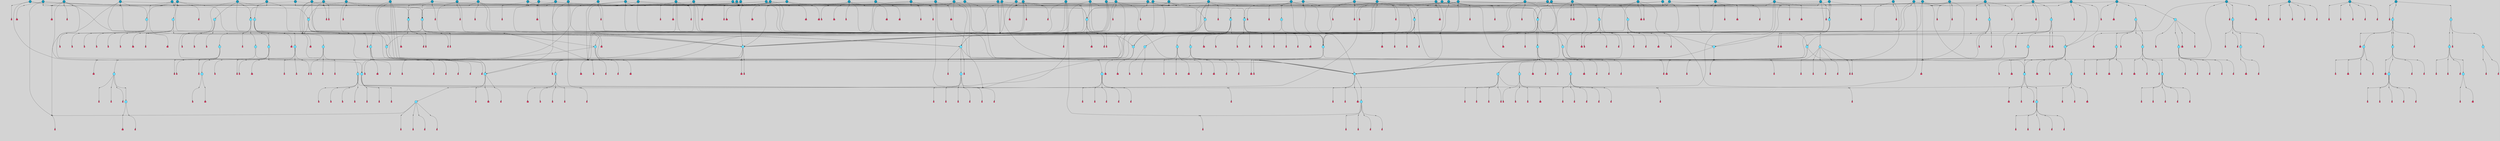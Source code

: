 // File exported with GEGELATI v1.3.1
// On the 2024-04-08 17:45:07
// With the File::TPGGraphDotExporter
digraph{
	graph[pad = "0.212, 0.055" bgcolor = lightgray]
	node[shape=circle style = filled label = ""]
		T4 [fillcolor="#66ddff"]
		T9 [fillcolor="#66ddff"]
		T111 [fillcolor="#66ddff"]
		T129 [fillcolor="#66ddff"]
		T212 [fillcolor="#66ddff"]
		T323 [fillcolor="#66ddff"]
		T324 [fillcolor="#66ddff"]
		T327 [fillcolor="#66ddff"]
		T650 [fillcolor="#66ddff"]
		T651 [fillcolor="#66ddff"]
		T652 [fillcolor="#66ddff"]
		T653 [fillcolor="#66ddff"]
		T713 [fillcolor="#1199bb"]
		T729 [fillcolor="#66ddff"]
		T730 [fillcolor="#66ddff"]
		T731 [fillcolor="#66ddff"]
		T790 [fillcolor="#66ddff"]
		T791 [fillcolor="#66ddff"]
		T792 [fillcolor="#66ddff"]
		T793 [fillcolor="#1199bb"]
		T794 [fillcolor="#66ddff"]
		T795 [fillcolor="#66ddff"]
		T796 [fillcolor="#66ddff"]
		T804 [fillcolor="#66ddff"]
		T829 [fillcolor="#66ddff"]
		T845 [fillcolor="#66ddff"]
		T846 [fillcolor="#66ddff"]
		T848 [fillcolor="#66ddff"]
		T849 [fillcolor="#66ddff"]
		T850 [fillcolor="#66ddff"]
		T786 [fillcolor="#66ddff"]
		T851 [fillcolor="#66ddff"]
		T852 [fillcolor="#66ddff"]
		T853 [fillcolor="#66ddff"]
		T854 [fillcolor="#66ddff"]
		T855 [fillcolor="#66ddff"]
		T856 [fillcolor="#66ddff"]
		T920 [fillcolor="#66ddff"]
		T923 [fillcolor="#66ddff"]
		T924 [fillcolor="#66ddff"]
		T925 [fillcolor="#66ddff"]
		T926 [fillcolor="#66ddff"]
		T1001 [fillcolor="#66ddff"]
		T1003 [fillcolor="#66ddff"]
		T1005 [fillcolor="#66ddff"]
		T1006 [fillcolor="#66ddff"]
		T1012 [fillcolor="#1199bb"]
		T1054 [fillcolor="#1199bb"]
		T1079 [fillcolor="#66ddff"]
		T1098 [fillcolor="#1199bb"]
		T1103 [fillcolor="#1199bb"]
		T1104 [fillcolor="#1199bb"]
		T1105 [fillcolor="#1199bb"]
		T1108 [fillcolor="#1199bb"]
		T1109 [fillcolor="#1199bb"]
		T1113 [fillcolor="#1199bb"]
		T1115 [fillcolor="#1199bb"]
		T1118 [fillcolor="#1199bb"]
		T1122 [fillcolor="#1199bb"]
		T1134 [fillcolor="#66ddff"]
		T1135 [fillcolor="#66ddff"]
		T1137 [fillcolor="#66ddff"]
		T1138 [fillcolor="#66ddff"]
		T1139 [fillcolor="#66ddff"]
		T1140 [fillcolor="#66ddff"]
		T1141 [fillcolor="#66ddff"]
		T1142 [fillcolor="#66ddff"]
		T1143 [fillcolor="#66ddff"]
		T1144 [fillcolor="#66ddff"]
		T1145 [fillcolor="#66ddff"]
		T1146 [fillcolor="#1199bb"]
		T1147 [fillcolor="#66ddff"]
		T1148 [fillcolor="#66ddff"]
		T1149 [fillcolor="#66ddff"]
		T1150 [fillcolor="#66ddff"]
		T1151 [fillcolor="#66ddff"]
		T1153 [fillcolor="#1199bb"]
		T1156 [fillcolor="#1199bb"]
		T1157 [fillcolor="#1199bb"]
		T1158 [fillcolor="#1199bb"]
		T1162 [fillcolor="#1199bb"]
		T1164 [fillcolor="#1199bb"]
		T1165 [fillcolor="#1199bb"]
		T1170 [fillcolor="#1199bb"]
		T1174 [fillcolor="#1199bb"]
		T1175 [fillcolor="#1199bb"]
		T1176 [fillcolor="#1199bb"]
		T1180 [fillcolor="#1199bb"]
		T1181 [fillcolor="#1199bb"]
		T714 [fillcolor="#1199bb"]
		T1182 [fillcolor="#1199bb"]
		T1187 [fillcolor="#1199bb"]
		T1193 [fillcolor="#1199bb"]
		T1194 [fillcolor="#1199bb"]
		T1195 [fillcolor="#1199bb"]
		T1196 [fillcolor="#1199bb"]
		T1171 [fillcolor="#1199bb"]
		T1197 [fillcolor="#1199bb"]
		T1200 [fillcolor="#1199bb"]
		T1201 [fillcolor="#1199bb"]
		T1202 [fillcolor="#1199bb"]
		T1203 [fillcolor="#1199bb"]
		T1204 [fillcolor="#1199bb"]
		T1205 [fillcolor="#1199bb"]
		T1207 [fillcolor="#1199bb"]
		T1208 [fillcolor="#1199bb"]
		T1211 [fillcolor="#1199bb"]
		T1214 [fillcolor="#1199bb"]
		T1215 [fillcolor="#1199bb"]
		T1226 [fillcolor="#1199bb"]
		T1232 [fillcolor="#1199bb"]
		T1233 [fillcolor="#1199bb"]
		T1236 [fillcolor="#1199bb"]
		T1252 [fillcolor="#1199bb"]
		T1255 [fillcolor="#1199bb"]
		T1256 [fillcolor="#1199bb"]
		T1261 [fillcolor="#1199bb"]
		T1267 [fillcolor="#1199bb"]
		T1269 [fillcolor="#1199bb"]
		T1273 [fillcolor="#1199bb"]
		T1274 [fillcolor="#1199bb"]
		T597 [fillcolor="#1199bb"]
		T1279 [fillcolor="#1199bb"]
		T1280 [fillcolor="#1199bb"]
		T1282 [fillcolor="#1199bb"]
		T1283 [fillcolor="#1199bb"]
		T1284 [fillcolor="#1199bb"]
		T1286 [fillcolor="#1199bb"]
		T1287 [fillcolor="#1199bb"]
		T1288 [fillcolor="#66ddff"]
		T1289 [fillcolor="#66ddff"]
		T1290 [fillcolor="#1199bb"]
		T979 [fillcolor="#66ddff"]
		T1291 [fillcolor="#66ddff"]
		T1292 [fillcolor="#66ddff"]
		T1293 [fillcolor="#66ddff"]
		T1294 [fillcolor="#66ddff"]
		T1295 [fillcolor="#66ddff"]
		T1296 [fillcolor="#66ddff"]
		T1297 [fillcolor="#66ddff"]
		T1298 [fillcolor="#1199bb"]
		T1299 [fillcolor="#66ddff"]
		T1300 [fillcolor="#66ddff"]
		T1301 [fillcolor="#66ddff"]
		T1302 [fillcolor="#66ddff"]
		T1303 [fillcolor="#66ddff"]
		T1304 [fillcolor="#1199bb"]
		T1305 [fillcolor="#1199bb"]
		T1306 [fillcolor="#1199bb"]
		T1307 [fillcolor="#1199bb"]
		T1308 [fillcolor="#1199bb"]
		T1309 [fillcolor="#1199bb"]
		T1310 [fillcolor="#1199bb"]
		T1311 [fillcolor="#1199bb"]
		T1312 [fillcolor="#1199bb"]
		T1313 [fillcolor="#1199bb"]
		P24735 [fillcolor="#cccccc" shape=point] //7|
		I24735 [shape=box style=invis label="0|2&2|4#2|6&#92;n5|3&0|6#0|1&#92;n4|7&2|6#0|5&#92;n7|6&0|7#0|5&#92;n10|7&2|2#1|1&#92;n"]
		P24735 -> I24735[style=invis]
		A17176 [fillcolor="#ff3366" shape=box margin=0.03 width=0 height=0 label="4"]
		T4 -> P24735 -> A17176
		P24736 [fillcolor="#cccccc" shape=point] //0|
		I24736 [shape=box style=invis label="2|5&0|1#0|6&#92;n6|1&2|2#2|7&#92;n8|0&0|3#1|4&#92;n4|3&2|5#2|4&#92;n8|1&2|4#0|0&#92;n6|6&0|1#2|6&#92;n11|7&2|4#2|5&#92;n6|2&2|4#0|2&#92;n8|5&2|4#2|4&#92;n2|1&2|1#2|2&#92;n2|7&2|5#2|6&#92;n9|7&0|5#0|4&#92;n1|2&0|5#2|6&#92;n4|2&2|3#2|7&#92;n3|3&2|1#0|2&#92;n"]
		P24736 -> I24736[style=invis]
		A17177 [fillcolor="#ff3366" shape=box margin=0.03 width=0 height=0 label="5"]
		T4 -> P24736 -> A17177
		P24737 [fillcolor="#cccccc" shape=point] //-6|
		I24737 [shape=box style=invis label="11|1&0|7#2|0&#92;n10|4&0|1#1|0&#92;n4|3&2|4#2|1&#92;n0|5&2|0#0|0&#92;n6|1&0|0#0|3&#92;n8|2&2|0#0|4&#92;n11|4&2|0#1|6&#92;n7|0&2|6#2|3&#92;n5|3&2|6#2|0&#92;n2|0&2|0#0|4&#92;n"]
		P24737 -> I24737[style=invis]
		A17178 [fillcolor="#ff3366" shape=box margin=0.03 width=0 height=0 label="9"]
		T9 -> P24737 -> A17178
		P24738 [fillcolor="#cccccc" shape=point] //2|
		I24738 [shape=box style=invis label="6|3&2|7#1|4&#92;n8|6&0|0#2|5&#92;n2|1&0|2#0|3&#92;n8|7&0|6#0|4&#92;n2|1&2|0#0|1&#92;n0|0&2|2#2|3&#92;n6|6&0|7#2|1&#92;n6|1&0|7#2|6&#92;n5|4&2|7#0|4&#92;n0|3&0|4#2|0&#92;n11|0&2|0#2|5&#92;n4|5&2|5#2|4&#92;n5|7&0|6#0|4&#92;n9|7&2|5#0|3&#92;n5|4&2|1#0|3&#92;n5|3&0|1#1|7&#92;n0|4&0|3#2|5&#92;n"]
		P24738 -> I24738[style=invis]
		A17179 [fillcolor="#ff3366" shape=box margin=0.03 width=0 height=0 label="10"]
		T9 -> P24738 -> A17179
		P24739 [fillcolor="#cccccc" shape=point] //-3|
		I24739 [shape=box style=invis label="8|1&2|3#0|5&#92;n0|6&0|5#0|5&#92;n3|7&2|1#0|6&#92;n3|5&0|1#0|0&#92;n9|5&2|0#0|4&#92;n3|5&0|2#0|3&#92;n10|6&2|4#1|0&#92;n9|4&2|7#2|6&#92;n1|7&2|5#2|2&#92;n"]
		P24739 -> I24739[style=invis]
		A17180 [fillcolor="#ff3366" shape=box margin=0.03 width=0 height=0 label="5"]
		T4 -> P24739 -> A17180
		P24740 [fillcolor="#cccccc" shape=point] //-5|
		I24740 [shape=box style=invis label="0|0&2|3#0|2&#92;n10|5&0|6#1|3&#92;n7|3&0|6#2|3&#92;n3|4&0|6#0|6&#92;n10|5&0|2#1|1&#92;n5|0&0|1#0|3&#92;n6|6&2|5#1|5&#92;n7|4&0|2#1|7&#92;n5|7&0|1#2|5&#92;n1|5&0|0#0|3&#92;n7|5&2|1#2|6&#92;n9|0&0|2#0|0&#92;n4|0&2|4#0|0&#92;n4|6&0|0#2|3&#92;n3|1&0|6#2|5&#92;n7|7&2|1#2|3&#92;n9|4&2|2#0|6&#92;n"]
		P24740 -> I24740[style=invis]
		T111 -> P24740 -> T9
		P24741 [fillcolor="#cccccc" shape=point] //7|
		I24741 [shape=box style=invis label="7|4&2|1#2|0&#92;n4|1&2|4#2|3&#92;n5|0&2|0#2|2&#92;n6|1&2|4#2|6&#92;n"]
		P24741 -> I24741[style=invis]
		A17181 [fillcolor="#ff3366" shape=box margin=0.03 width=0 height=0 label="9"]
		T111 -> P24741 -> A17181
		P24742 [fillcolor="#cccccc" shape=point] //2|
		I24742 [shape=box style=invis label="3|0&2|0#0|1&#92;n11|2&0|7#1|6&#92;n8|7&2|4#0|5&#92;n5|3&0|2#2|6&#92;n4|4&2|4#2|6&#92;n3|0&0|7#0|1&#92;n2|7&2|2#2|5&#92;n9|3&2|6#2|7&#92;n7|7&0|0#0|4&#92;n6|1&2|4#1|3&#92;n5|4&2|0#1|6&#92;n1|3&0|7#0|4&#92;n"]
		P24742 -> I24742[style=invis]
		A17182 [fillcolor="#ff3366" shape=box margin=0.03 width=0 height=0 label="7"]
		T111 -> P24742 -> A17182
		T111 -> P24737
		P24743 [fillcolor="#cccccc" shape=point] //8|
		I24743 [shape=box style=invis label="9|0&0|1#2|0&#92;n10|1&2|5#1|4&#92;n8|2&2|6#0|4&#92;n2|4&2|5#2|3&#92;n4|2&2|2#0|2&#92;n7|5&0|2#0|0&#92;n8|2&2|1#1|3&#92;n8|7&0|7#2|1&#92;n1|1&0|0#0|7&#92;n5|6&2|5#1|0&#92;n6|6&2|5#0|0&#92;n11|4&0|3#2|6&#92;n4|2&2|4#0|7&#92;n5|6&0|1#2|0&#92;n11|3&0|2#0|7&#92;n"]
		P24743 -> I24743[style=invis]
		A17183 [fillcolor="#ff3366" shape=box margin=0.03 width=0 height=0 label="6"]
		T129 -> P24743 -> A17183
		P24744 [fillcolor="#cccccc" shape=point] //5|
		I24744 [shape=box style=invis label="3|0&2|0#0|1&#92;n3|0&0|7#0|1&#92;n5|3&0|2#2|6&#92;n4|4&2|4#2|6&#92;n11|2&0|7#1|6&#92;n2|7&2|2#2|5&#92;n9|3&2|6#2|7&#92;n7|7&0|0#0|4&#92;n6|1&2|4#2|3&#92;n5|4&2|0#1|6&#92;n1|3&0|7#0|4&#92;n"]
		P24744 -> I24744[style=invis]
		A17184 [fillcolor="#ff3366" shape=box margin=0.03 width=0 height=0 label="7"]
		T129 -> P24744 -> A17184
		P24745 [fillcolor="#cccccc" shape=point] //10|
		I24745 [shape=box style=invis label="4|5&2|7#2|1&#92;n1|7&2|3#0|6&#92;n3|5&2|2#0|3&#92;n10|3&0|7#1|4&#92;n7|1&0|4#2|6&#92;n10|2&0|3#1|7&#92;n9|5&2|0#0|4&#92;n4|0&0|3#2|7&#92;n11|4&2|6#1|2&#92;n5|4&2|7#0|2&#92;n2|6&2|4#0|0&#92;n6|5&0|7#2|1&#92;n5|3&2|3#1|6&#92;n10|7&2|0#1|2&#92;n"]
		P24745 -> I24745[style=invis]
		A17185 [fillcolor="#ff3366" shape=box margin=0.03 width=0 height=0 label="5"]
		T129 -> P24745 -> A17185
		P24746 [fillcolor="#cccccc" shape=point] //5|
		I24746 [shape=box style=invis label="9|4&2|3#1|3&#92;n0|4&2|4#0|5&#92;n6|1&2|6#2|5&#92;n4|0&0|5#2|0&#92;n"]
		P24746 -> I24746[style=invis]
		A17186 [fillcolor="#ff3366" shape=box margin=0.03 width=0 height=0 label="7"]
		T129 -> P24746 -> A17186
		P24747 [fillcolor="#cccccc" shape=point] //6|
		I24747 [shape=box style=invis label="9|4&2|7#0|6&#92;n8|4&0|1#1|0&#92;n1|3&0|0#2|1&#92;n2|4&0|6#2|2&#92;n5|1&2|5#0|7&#92;n3|0&0|3#2|6&#92;n2|2&2|6#0|2&#92;n8|4&0|4#2|2&#92;n5|1&2|4#0|3&#92;n9|4&0|6#0|6&#92;n5|0&2|2#1|5&#92;n11|7&0|0#1|1&#92;n0|4&0|3#0|3&#92;n7|7&2|4#2|5&#92;n1|5&0|1#2|1&#92;n"]
		P24747 -> I24747[style=invis]
		A17187 [fillcolor="#ff3366" shape=box margin=0.03 width=0 height=0 label="1"]
		T129 -> P24747 -> A17187
		P24748 [fillcolor="#cccccc" shape=point] //6|
		I24748 [shape=box style=invis label="9|4&2|7#0|6&#92;n8|4&0|1#1|0&#92;n1|3&0|0#2|1&#92;n2|4&0|6#2|2&#92;n5|1&2|5#0|7&#92;n3|0&0|3#2|6&#92;n2|2&2|6#0|2&#92;n8|4&0|4#2|2&#92;n5|1&2|4#0|3&#92;n9|4&0|6#0|6&#92;n5|0&2|2#1|5&#92;n11|7&0|0#1|1&#92;n0|4&0|3#0|3&#92;n7|7&2|4#2|5&#92;n1|5&0|1#2|1&#92;n"]
		P24748 -> I24748[style=invis]
		A17188 [fillcolor="#ff3366" shape=box margin=0.03 width=0 height=0 label="1"]
		T212 -> P24748 -> A17188
		P24749 [fillcolor="#cccccc" shape=point] //5|
		I24749 [shape=box style=invis label="9|4&2|3#1|3&#92;n0|4&2|4#0|5&#92;n6|1&2|6#2|5&#92;n4|0&0|5#2|0&#92;n"]
		P24749 -> I24749[style=invis]
		A17189 [fillcolor="#ff3366" shape=box margin=0.03 width=0 height=0 label="7"]
		T212 -> P24749 -> A17189
		P24750 [fillcolor="#cccccc" shape=point] //5|
		I24750 [shape=box style=invis label="3|0&2|0#0|1&#92;n3|0&0|7#0|1&#92;n5|3&0|2#2|6&#92;n4|4&2|4#2|6&#92;n11|2&0|7#1|6&#92;n2|7&2|2#2|5&#92;n9|3&2|6#2|7&#92;n7|7&0|0#0|4&#92;n6|1&2|4#2|3&#92;n5|4&2|0#1|6&#92;n1|3&0|7#0|4&#92;n"]
		P24750 -> I24750[style=invis]
		A17190 [fillcolor="#ff3366" shape=box margin=0.03 width=0 height=0 label="7"]
		T212 -> P24750 -> A17190
		P24751 [fillcolor="#cccccc" shape=point] //8|
		I24751 [shape=box style=invis label="9|0&0|1#2|0&#92;n10|1&2|5#1|4&#92;n8|2&2|6#0|4&#92;n2|4&2|5#2|3&#92;n4|2&2|2#0|2&#92;n7|5&0|2#0|0&#92;n8|2&2|1#1|3&#92;n8|7&0|7#2|1&#92;n1|1&0|0#0|7&#92;n5|6&2|5#1|0&#92;n6|6&2|5#0|0&#92;n11|4&0|3#2|6&#92;n4|2&2|4#0|7&#92;n5|6&0|1#2|0&#92;n11|3&0|2#0|7&#92;n"]
		P24751 -> I24751[style=invis]
		A17191 [fillcolor="#ff3366" shape=box margin=0.03 width=0 height=0 label="6"]
		T212 -> P24751 -> A17191
		P24752 [fillcolor="#cccccc" shape=point] //10|
		I24752 [shape=box style=invis label="4|5&2|7#2|1&#92;n1|7&2|3#0|6&#92;n3|5&2|2#0|3&#92;n10|3&0|7#1|4&#92;n7|1&0|4#2|6&#92;n10|2&0|3#1|7&#92;n9|5&2|0#0|4&#92;n4|0&0|3#2|7&#92;n11|4&2|6#1|2&#92;n5|4&2|7#0|2&#92;n2|6&2|4#0|0&#92;n6|5&0|7#2|1&#92;n5|3&2|3#1|6&#92;n10|7&2|0#1|2&#92;n"]
		P24752 -> I24752[style=invis]
		A17192 [fillcolor="#ff3366" shape=box margin=0.03 width=0 height=0 label="5"]
		T212 -> P24752 -> A17192
		P24753 [fillcolor="#cccccc" shape=point] //-9|
		I24753 [shape=box style=invis label="2|0&2|0#2|1&#92;n4|4&2|4#2|6&#92;n9|1&0|3#1|7&#92;n5|3&0|2#2|6&#92;n2|7&2|2#2|5&#92;n5|4&2|0#1|6&#92;n3|0&0|7#0|1&#92;n1|3&0|7#0|4&#92;n11|6&2|2#0|7&#92;n7|7&0|0#0|4&#92;n11|0&0|7#1|6&#92;n9|3&2|6#2|7&#92;n"]
		P24753 -> I24753[style=invis]
		A17193 [fillcolor="#ff3366" shape=box margin=0.03 width=0 height=0 label="7"]
		T323 -> P24753 -> A17193
		P24754 [fillcolor="#cccccc" shape=point] //-4|
		I24754 [shape=box style=invis label="4|1&0|4#2|6&#92;n1|2&2|2#2|0&#92;n1|2&2|0#0|6&#92;n8|4&2|3#2|5&#92;n5|5&2|1#1|0&#92;n"]
		P24754 -> I24754[style=invis]
		A17194 [fillcolor="#ff3366" shape=box margin=0.03 width=0 height=0 label="12"]
		T324 -> P24754 -> A17194
		P24755 [fillcolor="#cccccc" shape=point] //8|
		I24755 [shape=box style=invis label="9|7&0|5#2|5&#92;n3|3&2|3#0|2&#92;n9|5&2|2#1|0&#92;n2|3&0|6#0|3&#92;n4|4&2|5#2|7&#92;n11|3&2|0#1|5&#92;n6|6&2|1#2|2&#92;n4|6&0|1#2|2&#92;n2|5&2|7#2|2&#92;n7|7&2|2#2|3&#92;n6|5&0|3#2|6&#92;n6|7&0|6#0|2&#92;n"]
		P24755 -> I24755[style=invis]
		A17195 [fillcolor="#ff3366" shape=box margin=0.03 width=0 height=0 label="14"]
		T323 -> P24755 -> A17195
		P24756 [fillcolor="#cccccc" shape=point] //-8|
		I24756 [shape=box style=invis label="7|5&0|4#2|4&#92;n"]
		P24756 -> I24756[style=invis]
		A17196 [fillcolor="#ff3366" shape=box margin=0.03 width=0 height=0 label="3"]
		T323 -> P24756 -> A17196
		P24757 [fillcolor="#cccccc" shape=point] //4|
		I24757 [shape=box style=invis label="4|3&0|6#0|3&#92;n5|7&2|3#2|2&#92;n5|6&0|7#1|2&#92;n1|4&2|6#0|3&#92;n8|4&2|1#2|5&#92;n9|5&2|4#1|4&#92;n2|4&0|5#0|7&#92;n10|0&0|6#1|3&#92;n3|0&0|6#0|2&#92;n2|7&2|7#2|6&#92;n5|2&0|5#1|5&#92;n10|4&2|5#1|7&#92;n4|0&0|4#2|4&#92;n11|1&0|4#2|6&#92;n10|6&2|0#1|4&#92;n9|7&0|3#1|4&#92;n4|5&2|7#0|6&#92;n11|5&2|6#2|3&#92;n0|3&0|5#0|1&#92;n"]
		P24757 -> I24757[style=invis]
		A17197 [fillcolor="#ff3366" shape=box margin=0.03 width=0 height=0 label="13"]
		T323 -> P24757 -> A17197
		P24758 [fillcolor="#cccccc" shape=point] //2|
		I24758 [shape=box style=invis label="4|1&0|4#2|6&#92;n5|5&2|1#1|0&#92;n1|0&2|0#0|6&#92;n8|4&2|3#2|5&#92;n"]
		P24758 -> I24758[style=invis]
		T323 -> P24758 -> T324
		P24759 [fillcolor="#cccccc" shape=point] //6|
		I24759 [shape=box style=invis label="3|0&2|7#2|2&#92;n3|2&0|4#2|5&#92;n5|1&0|2#1|0&#92;n8|7&0|1#2|0&#92;n8|5&0|3#0|6&#92;n0|2&0|2#2|3&#92;n1|5&2|5#0|5&#92;n5|6&0|6#0|7&#92;n6|7&0|0#2|6&#92;n1|2&2|3#0|0&#92;n7|7&2|3#0|4&#92;n0|7&2|7#0|6&#92;n1|0&2|2#2|7&#92;n4|4&0|1#0|0&#92;n"]
		P24759 -> I24759[style=invis]
		A17198 [fillcolor="#ff3366" shape=box margin=0.03 width=0 height=0 label="11"]
		T324 -> P24759 -> A17198
		P24760 [fillcolor="#cccccc" shape=point] //-4|
		I24760 [shape=box style=invis label="4|1&0|4#2|6&#92;n1|2&2|2#2|0&#92;n1|2&2|0#0|6&#92;n8|4&2|3#2|5&#92;n5|5&2|1#1|0&#92;n"]
		P24760 -> I24760[style=invis]
		A17199 [fillcolor="#ff3366" shape=box margin=0.03 width=0 height=0 label="12"]
		T327 -> P24760 -> A17199
		P24761 [fillcolor="#cccccc" shape=point] //6|
		I24761 [shape=box style=invis label="3|0&2|7#2|2&#92;n3|2&0|4#2|5&#92;n5|1&0|2#1|0&#92;n8|7&0|1#2|0&#92;n8|5&0|3#0|6&#92;n0|2&0|2#2|3&#92;n1|5&2|5#0|5&#92;n5|6&0|6#0|7&#92;n6|7&0|0#2|6&#92;n1|2&2|3#0|0&#92;n7|7&2|3#0|4&#92;n0|7&2|7#0|6&#92;n1|0&2|2#2|7&#92;n4|4&0|1#0|0&#92;n"]
		P24761 -> I24761[style=invis]
		A17200 [fillcolor="#ff3366" shape=box margin=0.03 width=0 height=0 label="11"]
		T327 -> P24761 -> A17200
		P24762 [fillcolor="#cccccc" shape=point] //-4|
		I24762 [shape=box style=invis label="4|1&0|4#2|6&#92;n1|2&2|2#2|0&#92;n1|2&2|0#0|6&#92;n8|4&2|3#2|5&#92;n5|5&2|1#1|0&#92;n"]
		P24762 -> I24762[style=invis]
		A17201 [fillcolor="#ff3366" shape=box margin=0.03 width=0 height=0 label="12"]
		T650 -> P24762 -> A17201
		P24763 [fillcolor="#cccccc" shape=point] //7|
		I24763 [shape=box style=invis label="7|4&2|7#0|4&#92;n4|6&0|1#2|5&#92;n2|1&2|3#0|0&#92;n4|3&2|0#0|1&#92;n0|0&2|7#2|7&#92;n7|7&0|5#2|3&#92;n5|0&2|1#2|2&#92;n10|0&0|4#1|2&#92;n4|4&0|7#0|0&#92;n6|7&0|2#0|1&#92;n1|4&2|5#0|4&#92;n"]
		P24763 -> I24763[style=invis]
		A17202 [fillcolor="#ff3366" shape=box margin=0.03 width=0 height=0 label="0"]
		T651 -> P24763 -> A17202
		P24764 [fillcolor="#cccccc" shape=point] //0|
		I24764 [shape=box style=invis label="4|0&0|3#2|7&#92;n10|2&0|3#1|7&#92;n3|5&0|2#0|3&#92;n4|5&0|0#2|1&#92;n10|7&2|0#1|2&#92;n5|3&2|3#1|6&#92;n9|5&2|0#0|4&#92;n5|4&2|7#0|2&#92;n10|3&2|7#1|4&#92;n7|2&0|1#2|6&#92;n8|6&0|5#0|5&#92;n8|7&2|3#0|5&#92;n2|6&2|4#0|0&#92;n"]
		P24764 -> I24764[style=invis]
		A17203 [fillcolor="#ff3366" shape=box margin=0.03 width=0 height=0 label="5"]
		T653 -> P24764 -> A17203
		P24765 [fillcolor="#cccccc" shape=point] //0|
		I24765 [shape=box style=invis label="2|5&0|1#0|6&#92;n6|1&2|2#2|7&#92;n8|0&0|3#1|4&#92;n4|3&2|5#2|4&#92;n8|1&2|4#0|0&#92;n6|6&0|1#2|6&#92;n11|7&2|4#2|5&#92;n6|2&2|4#0|2&#92;n8|5&2|4#2|4&#92;n2|1&2|1#2|2&#92;n2|7&2|5#2|6&#92;n9|7&0|5#0|4&#92;n1|2&0|5#2|6&#92;n4|2&2|3#2|7&#92;n3|3&2|1#0|2&#92;n"]
		P24765 -> I24765[style=invis]
		A17204 [fillcolor="#ff3366" shape=box margin=0.03 width=0 height=0 label="5"]
		T653 -> P24765 -> A17204
		P24766 [fillcolor="#cccccc" shape=point] //3|
		I24766 [shape=box style=invis label="7|6&2|4#0|2&#92;n10|3&2|7#1|4&#92;n11|6&0|4#0|1&#92;n7|1&0|0#2|6&#92;n7|6&0|3#2|6&#92;n4|0&2|6#0|1&#92;n4|4&2|5#0|2&#92;n4|6&0|4#2|7&#92;n10|0&2|3#1|5&#92;n2|6&0|5#0|2&#92;n1|0&2|3#0|7&#92;n1|6&2|0#0|5&#92;n6|2&0|1#0|7&#92;n9|2&0|3#2|7&#92;n5|3&0|6#0|6&#92;n1|7&2|5#2|3&#92;n8|1&2|7#0|6&#92;n1|0&2|5#2|1&#92;n7|1&2|2#2|5&#92;n7|4&2|6#0|3&#92;n"]
		P24766 -> I24766[style=invis]
		A17205 [fillcolor="#ff3366" shape=box margin=0.03 width=0 height=0 label="4"]
		T653 -> P24766 -> A17205
		P24767 [fillcolor="#cccccc" shape=point] //-9|
		I24767 [shape=box style=invis label="4|7&2|6#0|5&#92;n11|3&0|2#2|6&#92;n10|2&2|4#1|6&#92;n3|0&2|6#2|7&#92;n4|3&0|5#0|7&#92;n2|3&0|7#0|7&#92;n10|6&0|7#1|5&#92;n10|1&2|2#1|1&#92;n1|7&0|3#2|6&#92;n"]
		P24767 -> I24767[style=invis]
		A17206 [fillcolor="#ff3366" shape=box margin=0.03 width=0 height=0 label="4"]
		T650 -> P24767 -> A17206
		P24768 [fillcolor="#cccccc" shape=point] //8|
		I24768 [shape=box style=invis label="9|0&0|1#2|0&#92;n10|1&2|5#1|4&#92;n8|2&2|6#0|4&#92;n2|4&2|5#2|3&#92;n4|2&2|2#0|2&#92;n7|5&0|2#0|0&#92;n8|2&2|1#1|3&#92;n8|7&0|7#2|1&#92;n1|1&0|0#0|7&#92;n5|6&2|5#1|0&#92;n6|6&2|5#0|0&#92;n11|4&0|3#2|6&#92;n4|2&2|4#0|7&#92;n5|6&0|1#2|0&#92;n11|3&0|2#0|7&#92;n"]
		P24768 -> I24768[style=invis]
		A17207 [fillcolor="#ff3366" shape=box margin=0.03 width=0 height=0 label="6"]
		T652 -> P24768 -> A17207
		P24769 [fillcolor="#cccccc" shape=point] //-6|
		I24769 [shape=box style=invis label="9|0&2|0#0|1&#92;n3|2&0|2#0|3&#92;n5|4&0|5#1|7&#92;n2|1&0|4#0|3&#92;n9|2&2|0#2|4&#92;n7|6&0|4#0|2&#92;n2|3&0|6#2|6&#92;n1|2&0|3#2|0&#92;n"]
		P24769 -> I24769[style=invis]
		T650 -> P24769 -> T652
		P24770 [fillcolor="#cccccc" shape=point] //5|
		I24770 [shape=box style=invis label="3|0&2|0#0|1&#92;n3|0&0|7#0|1&#92;n5|3&0|2#2|6&#92;n4|4&2|4#2|6&#92;n11|2&0|7#1|6&#92;n2|7&2|2#2|5&#92;n9|3&2|6#2|7&#92;n7|7&0|0#0|4&#92;n6|1&2|4#2|3&#92;n5|4&2|0#1|6&#92;n1|3&0|7#0|4&#92;n"]
		P24770 -> I24770[style=invis]
		A17208 [fillcolor="#ff3366" shape=box margin=0.03 width=0 height=0 label="7"]
		T652 -> P24770 -> A17208
		P24771 [fillcolor="#cccccc" shape=point] //-10|
		I24771 [shape=box style=invis label="3|6&0|0#0|4&#92;n4|1&2|4#0|1&#92;n5|1&0|1#0|4&#92;n5|5&2|6#0|5&#92;n6|5&0|6#0|3&#92;n11|1&2|0#0|1&#92;n0|7&2|0#0|3&#92;n1|2&0|6#0|1&#92;n8|0&0|4#2|0&#92;n0|4&0|7#2|7&#92;n7|0&2|7#1|3&#92;n3|1&0|5#2|5&#92;n5|1&0|4#0|3&#92;n2|2&0|2#0|0&#92;n8|3&0|1#0|7&#92;n3|0&0|3#0|5&#92;n7|2&0|5#2|0&#92;n6|3&2|7#1|5&#92;n4|7&2|7#2|1&#92;n"]
		P24771 -> I24771[style=invis]
		A17209 [fillcolor="#ff3366" shape=box margin=0.03 width=0 height=0 label="14"]
		T652 -> P24771 -> A17209
		P24772 [fillcolor="#cccccc" shape=point] //5|
		I24772 [shape=box style=invis label="0|5&2|3#0|1&#92;n0|6&2|1#2|4&#92;n6|2&2|6#0|7&#92;n7|4&0|3#0|1&#92;n5|4&0|7#1|6&#92;n9|1&0|5#2|2&#92;n6|3&2|3#1|7&#92;n11|7&2|4#1|6&#92;n2|5&0|1#0|0&#92;n4|7&0|0#0|2&#92;n6|2&0|6#0|0&#92;n2|1&2|6#2|4&#92;n10|0&2|0#1|0&#92;n6|6&2|4#0|6&#92;n"]
		P24772 -> I24772[style=invis]
		A17210 [fillcolor="#ff3366" shape=box margin=0.03 width=0 height=0 label="8"]
		T652 -> P24772 -> A17210
		P24773 [fillcolor="#cccccc" shape=point] //-2|
		I24773 [shape=box style=invis label="1|3&0|2#0|7&#92;n6|1&0|7#0|0&#92;n6|1&2|4#1|7&#92;n3|0&2|3#0|3&#92;n0|2&0|7#2|6&#92;n"]
		P24773 -> I24773[style=invis]
		T650 -> P24773 -> T651
		P24774 [fillcolor="#cccccc" shape=point] //5|
		I24774 [shape=box style=invis label="3|0&2|0#2|1&#92;n3|0&0|7#0|1&#92;n5|3&0|2#2|6&#92;n4|4&2|4#2|6&#92;n5|4&2|0#1|6&#92;n2|7&2|2#2|5&#92;n1|3&0|7#0|4&#92;n11|6&2|2#0|7&#92;n7|7&0|0#0|4&#92;n6|1&2|4#2|3&#92;n11|0&0|7#1|6&#92;n9|3&2|6#2|7&#92;n"]
		P24774 -> I24774[style=invis]
		A17211 [fillcolor="#ff3366" shape=box margin=0.03 width=0 height=0 label="7"]
		T651 -> P24774 -> A17211
		P24775 [fillcolor="#cccccc" shape=point] //4|
		I24775 [shape=box style=invis label="7|1&0|6#0|1&#92;n6|7&2|7#1|7&#92;n10|1&2|1#1|1&#92;n9|6&2|2#1|4&#92;n4|7&0|4#2|2&#92;n9|6&0|5#1|1&#92;n10|0&2|6#1|6&#92;n5|1&0|1#2|3&#92;n10|1&0|5#1|0&#92;n3|4&2|3#0|0&#92;n8|2&0|5#2|4&#92;n1|6&2|0#0|0&#92;n2|3&0|1#2|6&#92;n5|2&2|2#1|6&#92;n2|2&0|1#2|1&#92;n3|1&2|7#0|3&#92;n6|7&2|3#0|4&#92;n"]
		P24775 -> I24775[style=invis]
		A17212 [fillcolor="#ff3366" shape=box margin=0.03 width=0 height=0 label="10"]
		T651 -> P24775 -> A17212
		P24776 [fillcolor="#cccccc" shape=point] //-1|
		I24776 [shape=box style=invis label="5|7&2|4#0|7&#92;n6|4&2|4#2|6&#92;n3|0&0|5#0|0&#92;n9|5&0|7#1|4&#92;n8|0&0|2#2|1&#92;n3|0&2|6#0|7&#92;n1|7&2|5#2|5&#92;n9|4&0|2#0|6&#92;n4|4&2|5#0|6&#92;n"]
		P24776 -> I24776[style=invis]
		A17213 [fillcolor="#ff3366" shape=box margin=0.03 width=0 height=0 label="7"]
		T650 -> P24776 -> A17213
		P24777 [fillcolor="#cccccc" shape=point] //-4|
		I24777 [shape=box style=invis label="0|4&0|0#2|7&#92;n8|5&2|4#2|4&#92;n4|3&2|5#2|4&#92;n11|7&2|2#2|5&#92;n6|5&2|2#2|7&#92;n3|2&0|7#0|7&#92;n3|3&2|1#0|3&#92;n2|6&0|3#2|5&#92;n0|1&2|6#2|2&#92;n8|2&0|0#1|6&#92;n0|7&0|5#0|4&#92;n9|5&0|3#2|7&#92;n2|7&2|5#2|6&#92;n9|0&2|0#0|1&#92;n1|2&2|4#0|2&#92;n"]
		P24777 -> I24777[style=invis]
		T651 -> P24777 -> T653
		P24778 [fillcolor="#cccccc" shape=point] //2|
		I24778 [shape=box style=invis label="9|1&2|3#0|1&#92;n5|2&2|0#2|4&#92;n3|6&2|5#2|7&#92;n7|0&2|5#0|4&#92;n1|2&0|3#0|5&#92;n7|3&2|7#0|0&#92;n"]
		P24778 -> I24778[style=invis]
		A17214 [fillcolor="#ff3366" shape=box margin=0.03 width=0 height=0 label="2"]
		T653 -> P24778 -> A17214
		P24779 [fillcolor="#cccccc" shape=point] //-6|
		I24779 [shape=box style=invis label="7|5&0|4#0|4&#92;n11|0&2|5#2|1&#92;n"]
		P24779 -> I24779[style=invis]
		A17215 [fillcolor="#ff3366" shape=box margin=0.03 width=0 height=0 label="3"]
		T653 -> P24779 -> A17215
		P24780 [fillcolor="#cccccc" shape=point] //-4|
		I24780 [shape=box style=invis label="11|1&0|2#0|6&#92;n3|0&2|3#0|5&#92;n"]
		P24780 -> I24780[style=invis]
		T713 -> P24780 -> T111
		P24781 [fillcolor="#cccccc" shape=point] //-3|
		I24781 [shape=box style=invis label="11|1&0|2#0|6&#92;n3|0&0|3#0|2&#92;n7|5&2|3#0|2&#92;n"]
		P24781 -> I24781[style=invis]
		T713 -> P24781 -> T111
		P24782 [fillcolor="#cccccc" shape=point] //-1|
		I24782 [shape=box style=invis label="5|6&2|7#2|1&#92;n2|0&0|6#2|3&#92;n1|7&0|6#0|4&#92;n10|0&0|7#1|5&#92;n7|1&2|0#1|7&#92;n2|5&2|3#0|5&#92;n3|1&0|0#0|3&#92;n9|3&0|6#1|7&#92;n1|7&0|6#2|6&#92;n"]
		P24782 -> I24782[style=invis]
		T713 -> P24782 -> T9
		P24783 [fillcolor="#cccccc" shape=point] //-6|
		I24783 [shape=box style=invis label="0|3&0|5#0|4&#92;n6|4&0|3#1|0&#92;n1|2&2|2#2|2&#92;n1|1&0|6#0|4&#92;n4|7&2|6#2|6&#92;n5|2&2|2#1|3&#92;n4|1&0|6#2|4&#92;n6|7&0|2#2|0&#92;n3|0&0|4#2|5&#92;n5|4&0|4#1|3&#92;n"]
		P24783 -> I24783[style=invis]
		A17216 [fillcolor="#ff3366" shape=box margin=0.03 width=0 height=0 label="2"]
		T713 -> P24783 -> A17216
		P24784 [fillcolor="#cccccc" shape=point] //-6|
		I24784 [shape=box style=invis label="11|0&2|0#1|1&#92;n3|6&0|6#0|0&#92;n1|4&0|0#2|4&#92;n1|3&0|0#2|1&#92;n7|5&2|2#1|3&#92;n11|7&2|6#1|7&#92;n5|2&0|6#1|5&#92;n9|5&0|6#0|3&#92;n2|2&2|7#0|5&#92;n9|3&2|2#2|0&#92;n11|0&2|7#0|1&#92;n1|1&2|0#0|1&#92;n6|6&0|6#1|2&#92;n11|5&2|7#2|4&#92;n2|0&2|7#2|5&#92;n2|4&2|2#0|0&#92;n6|1&2|1#1|7&#92;n10|7&2|5#1|6&#92;n9|7&0|1#0|3&#92;n"]
		P24784 -> I24784[style=invis]
		A17217 [fillcolor="#ff3366" shape=box margin=0.03 width=0 height=0 label="1"]
		T713 -> P24784 -> A17217
		P24785 [fillcolor="#cccccc" shape=point] //5|
		I24785 [shape=box style=invis label="0|5&2|3#0|1&#92;n0|6&2|1#2|4&#92;n6|2&2|6#0|7&#92;n7|4&0|3#0|1&#92;n5|4&0|7#1|6&#92;n9|1&0|5#2|2&#92;n6|3&2|3#1|7&#92;n11|7&2|4#1|6&#92;n2|5&0|1#0|0&#92;n4|7&0|0#0|2&#92;n6|2&0|6#0|0&#92;n2|1&2|6#2|4&#92;n10|0&2|0#1|0&#92;n6|6&2|4#0|6&#92;n"]
		P24785 -> I24785[style=invis]
		A17218 [fillcolor="#ff3366" shape=box margin=0.03 width=0 height=0 label="8"]
		T730 -> P24785 -> A17218
		P24786 [fillcolor="#cccccc" shape=point] //-10|
		I24786 [shape=box style=invis label="3|6&0|0#0|4&#92;n4|1&2|4#0|1&#92;n5|1&0|1#0|4&#92;n5|5&2|6#0|5&#92;n6|5&0|6#0|3&#92;n11|1&2|0#0|1&#92;n0|7&2|0#0|3&#92;n1|2&0|6#0|1&#92;n8|0&0|4#2|0&#92;n0|4&0|7#2|7&#92;n7|0&2|7#1|3&#92;n3|1&0|5#2|5&#92;n5|1&0|4#0|3&#92;n2|2&0|2#0|0&#92;n8|3&0|1#0|7&#92;n3|0&0|3#0|5&#92;n7|2&0|5#2|0&#92;n6|3&2|7#1|5&#92;n4|7&2|7#2|1&#92;n"]
		P24786 -> I24786[style=invis]
		A17219 [fillcolor="#ff3366" shape=box margin=0.03 width=0 height=0 label="14"]
		T730 -> P24786 -> A17219
		P24787 [fillcolor="#cccccc" shape=point] //5|
		I24787 [shape=box style=invis label="3|0&2|0#0|1&#92;n3|0&0|7#0|1&#92;n5|3&0|2#2|6&#92;n4|4&2|4#2|6&#92;n11|2&0|7#1|6&#92;n2|7&2|2#2|5&#92;n9|3&2|6#2|7&#92;n7|7&0|0#0|4&#92;n6|1&2|4#2|3&#92;n5|4&2|0#1|6&#92;n1|3&0|7#0|4&#92;n"]
		P24787 -> I24787[style=invis]
		A17220 [fillcolor="#ff3366" shape=box margin=0.03 width=0 height=0 label="7"]
		T730 -> P24787 -> A17220
		P24788 [fillcolor="#cccccc" shape=point] //5|
		I24788 [shape=box style=invis label="3|0&2|0#2|1&#92;n3|0&0|7#0|1&#92;n5|3&0|2#2|6&#92;n4|4&2|4#2|6&#92;n5|4&2|0#1|6&#92;n2|7&2|2#2|5&#92;n1|3&0|7#0|4&#92;n11|6&2|2#0|7&#92;n7|7&0|0#0|4&#92;n6|1&2|4#2|3&#92;n11|0&0|7#1|6&#92;n9|3&2|6#2|7&#92;n"]
		P24788 -> I24788[style=invis]
		A17221 [fillcolor="#ff3366" shape=box margin=0.03 width=0 height=0 label="7"]
		T729 -> P24788 -> A17221
		P24789 [fillcolor="#cccccc" shape=point] //4|
		I24789 [shape=box style=invis label="7|1&0|6#0|1&#92;n6|7&2|7#1|7&#92;n10|1&2|1#1|1&#92;n9|6&2|2#1|4&#92;n4|7&0|4#2|2&#92;n9|6&0|5#1|1&#92;n10|0&2|6#1|6&#92;n5|1&0|1#2|3&#92;n10|1&0|5#1|0&#92;n3|4&2|3#0|0&#92;n8|2&0|5#2|4&#92;n1|6&2|0#0|0&#92;n2|3&0|1#2|6&#92;n5|2&2|2#1|6&#92;n2|2&0|1#2|1&#92;n3|1&2|7#0|3&#92;n6|7&2|3#0|4&#92;n"]
		P24789 -> I24789[style=invis]
		A17222 [fillcolor="#ff3366" shape=box margin=0.03 width=0 height=0 label="10"]
		T729 -> P24789 -> A17222
		P24790 [fillcolor="#cccccc" shape=point] //-4|
		I24790 [shape=box style=invis label="0|4&0|0#2|7&#92;n8|5&2|4#2|4&#92;n4|3&2|5#2|4&#92;n11|7&2|2#2|5&#92;n6|5&2|2#2|7&#92;n3|2&0|7#0|7&#92;n3|3&2|1#0|3&#92;n2|6&0|3#2|5&#92;n0|1&2|6#2|2&#92;n8|2&0|0#1|6&#92;n0|7&0|5#0|4&#92;n9|5&0|3#2|7&#92;n2|7&2|5#2|6&#92;n9|0&2|0#0|1&#92;n1|2&2|4#0|2&#92;n"]
		P24790 -> I24790[style=invis]
		T729 -> P24790 -> T731
		P24791 [fillcolor="#cccccc" shape=point] //7|
		I24791 [shape=box style=invis label="7|4&2|7#0|4&#92;n4|6&0|1#2|5&#92;n2|1&2|3#0|0&#92;n4|3&2|0#0|1&#92;n0|0&2|7#2|7&#92;n7|7&0|5#2|3&#92;n5|0&2|1#2|2&#92;n10|0&0|4#1|2&#92;n4|4&0|7#0|0&#92;n6|7&0|2#0|1&#92;n1|4&2|5#0|4&#92;n"]
		P24791 -> I24791[style=invis]
		A17223 [fillcolor="#ff3366" shape=box margin=0.03 width=0 height=0 label="0"]
		T729 -> P24791 -> A17223
		P24792 [fillcolor="#cccccc" shape=point] //8|
		I24792 [shape=box style=invis label="9|0&0|1#2|0&#92;n10|1&2|5#1|4&#92;n8|2&2|6#0|4&#92;n2|4&2|5#2|3&#92;n4|2&2|2#0|2&#92;n7|5&0|2#0|0&#92;n8|2&2|1#1|3&#92;n8|7&0|7#2|1&#92;n1|1&0|0#0|7&#92;n5|6&2|5#1|0&#92;n6|6&2|5#0|0&#92;n11|4&0|3#2|6&#92;n4|2&2|4#0|7&#92;n5|6&0|1#2|0&#92;n11|3&0|2#0|7&#92;n"]
		P24792 -> I24792[style=invis]
		A17224 [fillcolor="#ff3366" shape=box margin=0.03 width=0 height=0 label="6"]
		T730 -> P24792 -> A17224
		P24793 [fillcolor="#cccccc" shape=point] //2|
		I24793 [shape=box style=invis label="9|1&2|3#0|1&#92;n5|2&2|0#2|4&#92;n3|6&2|5#2|7&#92;n7|0&2|5#0|4&#92;n1|2&0|3#0|5&#92;n7|3&2|7#0|0&#92;n"]
		P24793 -> I24793[style=invis]
		A17225 [fillcolor="#ff3366" shape=box margin=0.03 width=0 height=0 label="2"]
		T731 -> P24793 -> A17225
		P24794 [fillcolor="#cccccc" shape=point] //-6|
		I24794 [shape=box style=invis label="7|5&0|4#0|4&#92;n11|0&2|5#2|1&#92;n"]
		P24794 -> I24794[style=invis]
		A17226 [fillcolor="#ff3366" shape=box margin=0.03 width=0 height=0 label="3"]
		T731 -> P24794 -> A17226
		P24795 [fillcolor="#cccccc" shape=point] //0|
		I24795 [shape=box style=invis label="4|0&0|3#2|7&#92;n10|2&0|3#1|7&#92;n3|5&0|2#0|3&#92;n4|5&0|0#2|1&#92;n10|7&2|0#1|2&#92;n5|3&2|3#1|6&#92;n9|5&2|0#0|4&#92;n5|4&2|7#0|2&#92;n10|3&2|7#1|4&#92;n7|2&0|1#2|6&#92;n8|6&0|5#0|5&#92;n8|7&2|3#0|5&#92;n2|6&2|4#0|0&#92;n"]
		P24795 -> I24795[style=invis]
		A17227 [fillcolor="#ff3366" shape=box margin=0.03 width=0 height=0 label="5"]
		T731 -> P24795 -> A17227
		P24796 [fillcolor="#cccccc" shape=point] //3|
		I24796 [shape=box style=invis label="7|6&2|4#0|2&#92;n10|3&2|7#1|4&#92;n11|6&0|4#0|1&#92;n7|1&0|0#2|6&#92;n7|6&0|3#2|6&#92;n4|0&2|6#0|1&#92;n4|4&2|5#0|2&#92;n4|6&0|4#2|7&#92;n10|0&2|3#1|5&#92;n2|6&0|5#0|2&#92;n1|0&2|3#0|7&#92;n1|6&2|0#0|5&#92;n6|2&0|1#0|7&#92;n9|2&0|3#2|7&#92;n5|3&0|6#0|6&#92;n1|7&2|5#2|3&#92;n8|1&2|7#0|6&#92;n1|0&2|5#2|1&#92;n7|1&2|2#2|5&#92;n7|4&2|6#0|3&#92;n"]
		P24796 -> I24796[style=invis]
		A17228 [fillcolor="#ff3366" shape=box margin=0.03 width=0 height=0 label="4"]
		T731 -> P24796 -> A17228
		P24797 [fillcolor="#cccccc" shape=point] //0|
		I24797 [shape=box style=invis label="2|5&0|1#0|6&#92;n6|1&2|2#2|7&#92;n8|0&0|3#1|4&#92;n4|3&2|5#2|4&#92;n8|1&2|4#0|0&#92;n6|6&0|1#2|6&#92;n11|7&2|4#2|5&#92;n6|2&2|4#0|2&#92;n8|5&2|4#2|4&#92;n2|1&2|1#2|2&#92;n2|7&2|5#2|6&#92;n9|7&0|5#0|4&#92;n1|2&0|5#2|6&#92;n4|2&2|3#2|7&#92;n3|3&2|1#0|2&#92;n"]
		P24797 -> I24797[style=invis]
		A17229 [fillcolor="#ff3366" shape=box margin=0.03 width=0 height=0 label="5"]
		T731 -> P24797 -> A17229
		P24798 [fillcolor="#cccccc" shape=point] //-6|
		I24798 [shape=box style=invis label="7|5&0|4#0|4&#92;n11|0&2|5#2|1&#92;n"]
		P24798 -> I24798[style=invis]
		A17230 [fillcolor="#ff3366" shape=box margin=0.03 width=0 height=0 label="3"]
		T792 -> P24798 -> A17230
		P24799 [fillcolor="#cccccc" shape=point] //2|
		I24799 [shape=box style=invis label="9|1&2|3#0|1&#92;n5|2&2|0#2|4&#92;n3|6&2|5#2|7&#92;n7|0&2|5#0|4&#92;n1|2&0|3#0|5&#92;n7|3&2|7#0|0&#92;n"]
		P24799 -> I24799[style=invis]
		A17231 [fillcolor="#ff3366" shape=box margin=0.03 width=0 height=0 label="2"]
		T792 -> P24799 -> A17231
		P24800 [fillcolor="#cccccc" shape=point] //0|
		I24800 [shape=box style=invis label="2|5&0|1#0|6&#92;n6|1&2|2#2|7&#92;n8|0&0|3#1|4&#92;n4|3&2|5#2|4&#92;n8|1&2|4#0|0&#92;n6|6&0|1#2|6&#92;n11|7&2|4#2|5&#92;n6|2&2|4#0|2&#92;n8|5&2|4#2|4&#92;n2|1&2|1#2|2&#92;n2|7&2|5#2|6&#92;n9|7&0|5#0|4&#92;n1|2&0|5#2|6&#92;n4|2&2|3#2|7&#92;n3|3&2|1#0|2&#92;n"]
		P24800 -> I24800[style=invis]
		A17232 [fillcolor="#ff3366" shape=box margin=0.03 width=0 height=0 label="5"]
		T792 -> P24800 -> A17232
		P24801 [fillcolor="#cccccc" shape=point] //-4|
		I24801 [shape=box style=invis label="0|4&0|0#2|7&#92;n8|5&2|4#2|4&#92;n4|3&2|5#2|4&#92;n11|7&2|2#2|5&#92;n6|5&2|2#2|7&#92;n3|2&0|7#0|7&#92;n3|3&2|1#0|3&#92;n2|6&0|3#2|5&#92;n0|1&2|6#2|2&#92;n8|2&0|0#1|6&#92;n0|7&0|5#0|4&#92;n9|5&0|3#2|7&#92;n2|7&2|5#2|6&#92;n9|0&2|0#0|1&#92;n1|2&2|4#0|2&#92;n"]
		P24801 -> I24801[style=invis]
		T791 -> P24801 -> T792
		P24802 [fillcolor="#cccccc" shape=point] //5|
		I24802 [shape=box style=invis label="3|0&2|0#0|1&#92;n3|0&0|7#0|1&#92;n5|3&0|2#2|6&#92;n4|4&2|4#2|6&#92;n11|2&0|7#1|6&#92;n2|7&2|2#2|5&#92;n9|3&2|6#2|7&#92;n7|7&0|0#0|4&#92;n6|1&2|4#2|3&#92;n5|4&2|0#1|6&#92;n1|3&0|7#0|4&#92;n"]
		P24802 -> I24802[style=invis]
		A17233 [fillcolor="#ff3366" shape=box margin=0.03 width=0 height=0 label="7"]
		T790 -> P24802 -> A17233
		P24803 [fillcolor="#cccccc" shape=point] //8|
		I24803 [shape=box style=invis label="9|0&0|1#2|0&#92;n10|1&2|5#1|4&#92;n8|2&2|6#0|4&#92;n2|4&2|5#2|3&#92;n4|2&2|2#0|2&#92;n7|5&0|2#0|0&#92;n8|2&2|1#1|3&#92;n8|7&0|7#2|1&#92;n1|1&0|0#0|7&#92;n5|6&2|5#1|0&#92;n6|6&2|5#0|0&#92;n11|4&0|3#2|6&#92;n4|2&2|4#0|7&#92;n5|6&0|1#2|0&#92;n11|3&0|2#0|7&#92;n"]
		P24803 -> I24803[style=invis]
		A17234 [fillcolor="#ff3366" shape=box margin=0.03 width=0 height=0 label="6"]
		T790 -> P24803 -> A17234
		P24804 [fillcolor="#cccccc" shape=point] //3|
		I24804 [shape=box style=invis label="7|6&2|4#0|2&#92;n10|3&2|7#1|4&#92;n11|6&0|4#0|1&#92;n7|1&0|0#2|6&#92;n7|6&0|3#2|6&#92;n4|0&2|6#0|1&#92;n4|4&2|5#0|2&#92;n4|6&0|4#2|7&#92;n10|0&2|3#1|5&#92;n2|6&0|5#0|2&#92;n1|0&2|3#0|7&#92;n1|6&2|0#0|5&#92;n6|2&0|1#0|7&#92;n9|2&0|3#2|7&#92;n5|3&0|6#0|6&#92;n1|7&2|5#2|3&#92;n8|1&2|7#0|6&#92;n1|0&2|5#2|1&#92;n7|1&2|2#2|5&#92;n7|4&2|6#0|3&#92;n"]
		P24804 -> I24804[style=invis]
		A17235 [fillcolor="#ff3366" shape=box margin=0.03 width=0 height=0 label="4"]
		T792 -> P24804 -> A17235
		P24805 [fillcolor="#cccccc" shape=point] //-10|
		I24805 [shape=box style=invis label="3|6&0|0#0|4&#92;n4|1&2|4#0|1&#92;n5|1&0|1#0|4&#92;n5|5&2|6#0|5&#92;n6|5&0|6#0|3&#92;n11|1&2|0#0|1&#92;n0|7&2|0#0|3&#92;n1|2&0|6#0|1&#92;n8|0&0|4#2|0&#92;n0|4&0|7#2|7&#92;n7|0&2|7#1|3&#92;n3|1&0|5#2|5&#92;n5|1&0|4#0|3&#92;n2|2&0|2#0|0&#92;n8|3&0|1#0|7&#92;n3|0&0|3#0|5&#92;n7|2&0|5#2|0&#92;n6|3&2|7#1|5&#92;n4|7&2|7#2|1&#92;n"]
		P24805 -> I24805[style=invis]
		A17236 [fillcolor="#ff3366" shape=box margin=0.03 width=0 height=0 label="14"]
		T790 -> P24805 -> A17236
		P24806 [fillcolor="#cccccc" shape=point] //5|
		I24806 [shape=box style=invis label="0|5&2|3#0|1&#92;n0|6&2|1#2|4&#92;n6|2&2|6#0|7&#92;n7|4&0|3#0|1&#92;n5|4&0|7#1|6&#92;n9|1&0|5#2|2&#92;n6|3&2|3#1|7&#92;n11|7&2|4#1|6&#92;n2|5&0|1#0|0&#92;n4|7&0|0#0|2&#92;n6|2&0|6#0|0&#92;n2|1&2|6#2|4&#92;n10|0&2|0#1|0&#92;n6|6&2|4#0|6&#92;n"]
		P24806 -> I24806[style=invis]
		A17237 [fillcolor="#ff3366" shape=box margin=0.03 width=0 height=0 label="8"]
		T790 -> P24806 -> A17237
		P24807 [fillcolor="#cccccc" shape=point] //7|
		I24807 [shape=box style=invis label="7|4&2|7#0|4&#92;n4|6&0|1#2|5&#92;n2|1&2|3#0|0&#92;n4|3&2|0#0|1&#92;n0|0&2|7#2|7&#92;n7|7&0|5#2|3&#92;n5|0&2|1#2|2&#92;n10|0&0|4#1|2&#92;n4|4&0|7#0|0&#92;n6|7&0|2#0|1&#92;n1|4&2|5#0|4&#92;n"]
		P24807 -> I24807[style=invis]
		A17238 [fillcolor="#ff3366" shape=box margin=0.03 width=0 height=0 label="0"]
		T791 -> P24807 -> A17238
		P24808 [fillcolor="#cccccc" shape=point] //5|
		I24808 [shape=box style=invis label="3|0&2|0#2|1&#92;n3|0&0|7#0|1&#92;n5|3&0|2#2|6&#92;n4|4&2|4#2|6&#92;n5|4&2|0#1|6&#92;n2|7&2|2#2|5&#92;n1|3&0|7#0|4&#92;n11|6&2|2#0|7&#92;n7|7&0|0#0|4&#92;n6|1&2|4#2|3&#92;n11|0&0|7#1|6&#92;n9|3&2|6#2|7&#92;n"]
		P24808 -> I24808[style=invis]
		A17239 [fillcolor="#ff3366" shape=box margin=0.03 width=0 height=0 label="7"]
		T791 -> P24808 -> A17239
		P24809 [fillcolor="#cccccc" shape=point] //0|
		I24809 [shape=box style=invis label="4|0&0|3#2|7&#92;n10|2&0|3#1|7&#92;n3|5&0|2#0|3&#92;n4|5&0|0#2|1&#92;n10|7&2|0#1|2&#92;n5|3&2|3#1|6&#92;n9|5&2|0#0|4&#92;n5|4&2|7#0|2&#92;n10|3&2|7#1|4&#92;n7|2&0|1#2|6&#92;n8|6&0|5#0|5&#92;n8|7&2|3#0|5&#92;n2|6&2|4#0|0&#92;n"]
		P24809 -> I24809[style=invis]
		A17240 [fillcolor="#ff3366" shape=box margin=0.03 width=0 height=0 label="5"]
		T792 -> P24809 -> A17240
		P24810 [fillcolor="#cccccc" shape=point] //4|
		I24810 [shape=box style=invis label="7|1&0|6#0|1&#92;n6|7&2|7#1|7&#92;n10|1&2|1#1|1&#92;n9|6&2|2#1|4&#92;n4|7&0|4#2|2&#92;n9|6&0|5#1|1&#92;n10|0&2|6#1|6&#92;n5|1&0|1#2|3&#92;n10|1&0|5#1|0&#92;n3|4&2|3#0|0&#92;n8|2&0|5#2|4&#92;n1|6&2|0#0|0&#92;n2|3&0|1#2|6&#92;n5|2&2|2#1|6&#92;n2|2&0|1#2|1&#92;n3|1&2|7#0|3&#92;n6|7&2|3#0|4&#92;n"]
		P24810 -> I24810[style=invis]
		A17241 [fillcolor="#ff3366" shape=box margin=0.03 width=0 height=0 label="10"]
		T791 -> P24810 -> A17241
		P24811 [fillcolor="#cccccc" shape=point] //5|
		I24811 [shape=box style=invis label="0|5&2|3#0|1&#92;n0|6&2|1#2|4&#92;n6|2&2|6#0|7&#92;n7|4&0|3#0|1&#92;n5|4&0|7#1|6&#92;n9|1&0|5#2|2&#92;n6|3&2|3#1|7&#92;n11|7&2|4#1|6&#92;n2|5&0|1#0|0&#92;n4|7&0|0#0|2&#92;n6|2&0|6#0|0&#92;n2|1&2|6#2|4&#92;n10|0&2|0#1|0&#92;n6|6&2|4#0|6&#92;n"]
		P24811 -> I24811[style=invis]
		A17242 [fillcolor="#ff3366" shape=box margin=0.03 width=0 height=0 label="8"]
		T795 -> P24811 -> A17242
		P24812 [fillcolor="#cccccc" shape=point] //-10|
		I24812 [shape=box style=invis label="3|6&0|0#0|4&#92;n4|1&2|4#0|1&#92;n5|1&0|1#0|4&#92;n5|5&2|6#0|5&#92;n6|5&0|6#0|3&#92;n11|1&2|0#0|1&#92;n0|7&2|0#0|3&#92;n1|2&0|6#0|1&#92;n8|0&0|4#2|0&#92;n0|4&0|7#2|7&#92;n7|0&2|7#1|3&#92;n3|1&0|5#2|5&#92;n5|1&0|4#0|3&#92;n2|2&0|2#0|0&#92;n8|3&0|1#0|7&#92;n3|0&0|3#0|5&#92;n7|2&0|5#2|0&#92;n6|3&2|7#1|5&#92;n4|7&2|7#2|1&#92;n"]
		P24812 -> I24812[style=invis]
		A17243 [fillcolor="#ff3366" shape=box margin=0.03 width=0 height=0 label="14"]
		T795 -> P24812 -> A17243
		P24813 [fillcolor="#cccccc" shape=point] //5|
		I24813 [shape=box style=invis label="3|0&2|0#0|1&#92;n3|0&0|7#0|1&#92;n5|3&0|2#2|6&#92;n4|4&2|4#2|6&#92;n11|2&0|7#1|6&#92;n2|7&2|2#2|5&#92;n9|3&2|6#2|7&#92;n7|7&0|0#0|4&#92;n6|1&2|4#2|3&#92;n5|4&2|0#1|6&#92;n1|3&0|7#0|4&#92;n"]
		P24813 -> I24813[style=invis]
		A17244 [fillcolor="#ff3366" shape=box margin=0.03 width=0 height=0 label="7"]
		T795 -> P24813 -> A17244
		P24814 [fillcolor="#cccccc" shape=point] //-1|
		I24814 [shape=box style=invis label="5|7&2|4#0|7&#92;n6|4&2|4#2|6&#92;n3|0&0|5#0|0&#92;n9|5&0|7#1|4&#92;n8|0&0|2#2|1&#92;n3|0&2|6#0|7&#92;n1|7&2|5#2|5&#92;n9|4&0|2#0|6&#92;n4|4&2|5#0|6&#92;n"]
		P24814 -> I24814[style=invis]
		A17245 [fillcolor="#ff3366" shape=box margin=0.03 width=0 height=0 label="7"]
		T793 -> P24814 -> A17245
		P24815 [fillcolor="#cccccc" shape=point] //-2|
		I24815 [shape=box style=invis label="0|2&0|7#2|6&#92;n6|1&0|4#1|7&#92;n3|0&2|3#0|3&#92;n1|3&0|2#0|7&#92;n"]
		P24815 -> I24815[style=invis]
		T793 -> P24815 -> T794
		P24816 [fillcolor="#cccccc" shape=point] //5|
		I24816 [shape=box style=invis label="3|0&2|0#2|1&#92;n3|0&0|7#0|1&#92;n5|3&0|2#2|6&#92;n4|4&2|4#2|6&#92;n5|4&2|0#1|6&#92;n2|7&2|2#2|5&#92;n1|3&0|7#0|4&#92;n11|6&2|2#0|7&#92;n7|7&0|0#0|4&#92;n6|1&2|4#2|3&#92;n11|0&0|7#1|6&#92;n9|3&2|6#2|7&#92;n"]
		P24816 -> I24816[style=invis]
		A17246 [fillcolor="#ff3366" shape=box margin=0.03 width=0 height=0 label="7"]
		T794 -> P24816 -> A17246
		P24817 [fillcolor="#cccccc" shape=point] //4|
		I24817 [shape=box style=invis label="7|1&0|6#0|1&#92;n6|7&2|7#1|7&#92;n10|1&2|1#1|1&#92;n9|6&2|2#1|4&#92;n4|7&0|4#2|2&#92;n9|6&0|5#1|1&#92;n10|0&2|6#1|6&#92;n5|1&0|1#2|3&#92;n10|1&0|5#1|0&#92;n3|4&2|3#0|0&#92;n8|2&0|5#2|4&#92;n1|6&2|0#0|0&#92;n2|3&0|1#2|6&#92;n5|2&2|2#1|6&#92;n2|2&0|1#2|1&#92;n3|1&2|7#0|3&#92;n6|7&2|3#0|4&#92;n"]
		P24817 -> I24817[style=invis]
		A17247 [fillcolor="#ff3366" shape=box margin=0.03 width=0 height=0 label="10"]
		T794 -> P24817 -> A17247
		P24818 [fillcolor="#cccccc" shape=point] //-4|
		I24818 [shape=box style=invis label="0|4&0|0#2|7&#92;n8|5&2|4#2|4&#92;n4|3&2|5#2|4&#92;n11|7&2|2#2|5&#92;n6|5&2|2#2|7&#92;n3|2&0|7#0|7&#92;n3|3&2|1#0|3&#92;n2|6&0|3#2|5&#92;n0|1&2|6#2|2&#92;n8|2&0|0#1|6&#92;n0|7&0|5#0|4&#92;n9|5&0|3#2|7&#92;n2|7&2|5#2|6&#92;n9|0&2|0#0|1&#92;n1|2&2|4#0|2&#92;n"]
		P24818 -> I24818[style=invis]
		T794 -> P24818 -> T796
		P24819 [fillcolor="#cccccc" shape=point] //4|
		I24819 [shape=box style=invis label="9|6&0|4#2|0&#92;n6|1&0|7#0|0&#92;n3|0&2|3#0|3&#92;n1|3&0|2#0|7&#92;n6|1&2|4#1|7&#92;n6|3&0|7#2|6&#92;n"]
		P24819 -> I24819[style=invis]
		T793 -> P24819 -> T794
		P24820 [fillcolor="#cccccc" shape=point] //7|
		I24820 [shape=box style=invis label="7|4&2|7#0|4&#92;n4|6&0|1#2|5&#92;n2|1&2|3#0|0&#92;n4|3&2|0#0|1&#92;n0|0&2|7#2|7&#92;n7|7&0|5#2|3&#92;n5|0&2|1#2|2&#92;n10|0&0|4#1|2&#92;n4|4&0|7#0|0&#92;n6|7&0|2#0|1&#92;n1|4&2|5#0|4&#92;n"]
		P24820 -> I24820[style=invis]
		A17248 [fillcolor="#ff3366" shape=box margin=0.03 width=0 height=0 label="0"]
		T794 -> P24820 -> A17248
		P24821 [fillcolor="#cccccc" shape=point] //8|
		I24821 [shape=box style=invis label="9|0&0|1#2|0&#92;n10|1&2|5#1|4&#92;n8|2&2|6#0|4&#92;n2|4&2|5#2|3&#92;n4|2&2|2#0|2&#92;n7|5&0|2#0|0&#92;n8|2&2|1#1|3&#92;n8|7&0|7#2|1&#92;n1|1&0|0#0|7&#92;n5|6&2|5#1|0&#92;n6|6&2|5#0|0&#92;n11|4&0|3#2|6&#92;n4|2&2|4#0|7&#92;n5|6&0|1#2|0&#92;n11|3&0|2#0|7&#92;n"]
		P24821 -> I24821[style=invis]
		A17249 [fillcolor="#ff3366" shape=box margin=0.03 width=0 height=0 label="6"]
		T795 -> P24821 -> A17249
		P24822 [fillcolor="#cccccc" shape=point] //-6|
		I24822 [shape=box style=invis label="9|0&2|0#0|1&#92;n3|2&0|2#0|3&#92;n5|4&0|5#1|7&#92;n2|1&0|4#0|3&#92;n9|2&2|0#2|4&#92;n7|6&0|4#0|2&#92;n2|3&0|6#2|6&#92;n1|2&0|3#2|0&#92;n"]
		P24822 -> I24822[style=invis]
		T793 -> P24822 -> T795
		P24823 [fillcolor="#cccccc" shape=point] //2|
		I24823 [shape=box style=invis label="9|1&2|3#0|1&#92;n5|2&2|0#2|4&#92;n3|6&2|5#2|7&#92;n7|0&2|5#0|4&#92;n1|2&0|3#0|5&#92;n7|3&2|7#0|0&#92;n"]
		P24823 -> I24823[style=invis]
		A17250 [fillcolor="#ff3366" shape=box margin=0.03 width=0 height=0 label="2"]
		T796 -> P24823 -> A17250
		P24824 [fillcolor="#cccccc" shape=point] //-1|
		I24824 [shape=box style=invis label="6|6&0|0#1|5&#92;n3|0&0|2#2|3&#92;n1|0&0|5#0|3&#92;n10|4&0|0#1|0&#92;n1|7&2|5#2|5&#92;n9|4&0|0#1|5&#92;n11|3&2|1#1|6&#92;n6|3&2|6#2|0&#92;n6|1&0|2#0|6&#92;n8|0&0|6#2|4&#92;n"]
		P24824 -> I24824[style=invis]
		A17251 [fillcolor="#ff3366" shape=box margin=0.03 width=0 height=0 label="12"]
		T793 -> P24824 -> A17251
		P24825 [fillcolor="#cccccc" shape=point] //-6|
		I24825 [shape=box style=invis label="7|5&0|4#0|4&#92;n11|0&2|5#2|1&#92;n"]
		P24825 -> I24825[style=invis]
		A17252 [fillcolor="#ff3366" shape=box margin=0.03 width=0 height=0 label="3"]
		T796 -> P24825 -> A17252
		P24826 [fillcolor="#cccccc" shape=point] //0|
		I24826 [shape=box style=invis label="4|0&0|3#2|7&#92;n10|2&0|3#1|7&#92;n3|5&0|2#0|3&#92;n4|5&0|0#2|1&#92;n10|7&2|0#1|2&#92;n5|3&2|3#1|6&#92;n9|5&2|0#0|4&#92;n5|4&2|7#0|2&#92;n10|3&2|7#1|4&#92;n7|2&0|1#2|6&#92;n8|6&0|5#0|5&#92;n8|7&2|3#0|5&#92;n2|6&2|4#0|0&#92;n"]
		P24826 -> I24826[style=invis]
		A17253 [fillcolor="#ff3366" shape=box margin=0.03 width=0 height=0 label="5"]
		T796 -> P24826 -> A17253
		P24827 [fillcolor="#cccccc" shape=point] //3|
		I24827 [shape=box style=invis label="7|6&2|4#0|2&#92;n10|3&2|7#1|4&#92;n11|6&0|4#0|1&#92;n7|1&0|0#2|6&#92;n7|6&0|3#2|6&#92;n4|0&2|6#0|1&#92;n4|4&2|5#0|2&#92;n4|6&0|4#2|7&#92;n10|0&2|3#1|5&#92;n2|6&0|5#0|2&#92;n1|0&2|3#0|7&#92;n1|6&2|0#0|5&#92;n6|2&0|1#0|7&#92;n9|2&0|3#2|7&#92;n5|3&0|6#0|6&#92;n1|7&2|5#2|3&#92;n8|1&2|7#0|6&#92;n1|0&2|5#2|1&#92;n7|1&2|2#2|5&#92;n7|4&2|6#0|3&#92;n"]
		P24827 -> I24827[style=invis]
		A17254 [fillcolor="#ff3366" shape=box margin=0.03 width=0 height=0 label="4"]
		T796 -> P24827 -> A17254
		P24828 [fillcolor="#cccccc" shape=point] //0|
		I24828 [shape=box style=invis label="2|5&0|1#0|6&#92;n6|1&2|2#2|7&#92;n8|0&0|3#1|4&#92;n4|3&2|5#2|4&#92;n8|1&2|4#0|0&#92;n6|6&0|1#2|6&#92;n11|7&2|4#2|5&#92;n6|2&2|4#0|2&#92;n8|5&2|4#2|4&#92;n2|1&2|1#2|2&#92;n2|7&2|5#2|6&#92;n9|7&0|5#0|4&#92;n1|2&0|5#2|6&#92;n4|2&2|3#2|7&#92;n3|3&2|1#0|2&#92;n"]
		P24828 -> I24828[style=invis]
		A17255 [fillcolor="#ff3366" shape=box margin=0.03 width=0 height=0 label="5"]
		T796 -> P24828 -> A17255
		T804 -> P24814
		T804 -> P24819
		T804 -> P24822
		T804 -> P24824
		P24829 [fillcolor="#cccccc" shape=point] //7|
		I24829 [shape=box style=invis label="0|5&0|6#2|0&#92;n0|5&2|0#0|0&#92;n10|6&0|3#1|1&#92;n11|4&2|0#1|6&#92;n10|4&0|1#1|0&#92;n7|2&0|4#2|1&#92;n6|1&0|0#2|3&#92;n8|2&2|0#0|4&#92;n3|7&2|2#0|0&#92;n0|4&0|1#0|3&#92;n5|3&2|6#2|0&#92;n"]
		P24829 -> I24829[style=invis]
		A17256 [fillcolor="#ff3366" shape=box margin=0.03 width=0 height=0 label="9"]
		T804 -> P24829 -> A17256
		P24830 [fillcolor="#cccccc" shape=point] //-4|
		I24830 [shape=box style=invis label="4|1&0|4#2|6&#92;n1|2&2|2#2|0&#92;n1|2&2|0#0|6&#92;n8|4&2|3#2|5&#92;n5|5&2|1#1|0&#92;n"]
		P24830 -> I24830[style=invis]
		A17257 [fillcolor="#ff3366" shape=box margin=0.03 width=0 height=0 label="12"]
		T829 -> P24830 -> A17257
		P24831 [fillcolor="#cccccc" shape=point] //-6|
		I24831 [shape=box style=invis label="9|0&2|0#0|1&#92;n3|2&0|2#0|3&#92;n5|4&0|5#1|7&#92;n2|1&0|4#0|3&#92;n9|2&2|0#2|4&#92;n7|6&0|4#0|2&#92;n2|3&0|6#2|6&#92;n1|2&0|3#2|0&#92;n"]
		P24831 -> I24831[style=invis]
		T829 -> P24831 -> T790
		P24832 [fillcolor="#cccccc" shape=point] //-9|
		I24832 [shape=box style=invis label="4|7&2|6#0|5&#92;n11|3&0|2#2|6&#92;n10|2&2|4#1|6&#92;n3|0&2|6#2|7&#92;n4|3&0|5#0|7&#92;n2|3&0|7#0|7&#92;n10|6&0|7#1|5&#92;n10|1&2|2#1|1&#92;n1|7&0|3#2|6&#92;n"]
		P24832 -> I24832[style=invis]
		A17258 [fillcolor="#ff3366" shape=box margin=0.03 width=0 height=0 label="4"]
		T829 -> P24832 -> A17258
		P24833 [fillcolor="#cccccc" shape=point] //-2|
		I24833 [shape=box style=invis label="1|3&0|2#0|7&#92;n6|1&0|7#0|0&#92;n6|1&2|4#1|7&#92;n3|0&2|3#0|3&#92;n0|2&0|7#2|6&#92;n"]
		P24833 -> I24833[style=invis]
		T829 -> P24833 -> T791
		P24834 [fillcolor="#cccccc" shape=point] //5|
		I24834 [shape=box style=invis label="5|7&2|4#0|7&#92;n4|4&2|5#0|6&#92;n3|0&0|5#0|0&#92;n9|5&0|7#2|4&#92;n4|4&0|6#2|5&#92;n8|6&2|0#0|7&#92;n3|0&2|0#0|7&#92;n11|7&2|5#2|5&#92;n9|4&0|2#0|6&#92;n6|4&2|4#2|6&#92;n4|3&2|6#0|6&#92;n"]
		P24834 -> I24834[style=invis]
		A17259 [fillcolor="#ff3366" shape=box margin=0.03 width=0 height=0 label="7"]
		T829 -> P24834 -> A17259
		P24835 [fillcolor="#cccccc" shape=point] //-5|
		I24835 [shape=box style=invis label="7|2&0|3#2|2&#92;n3|2&0|2#2|0&#92;n1|5&2|7#0|4&#92;n5|3&0|3#0|7&#92;n11|4&0|1#0|0&#92;n8|7&2|7#2|7&#92;n4|0&0|3#2|7&#92;n"]
		P24835 -> I24835[style=invis]
		A17260 [fillcolor="#ff3366" shape=box margin=0.03 width=0 height=0 label="7"]
		T846 -> P24835 -> A17260
		P24836 [fillcolor="#cccccc" shape=point] //-6|
		I24836 [shape=box style=invis label="11|1&0|7#2|0&#92;n10|4&0|1#1|0&#92;n4|3&2|4#2|1&#92;n0|5&2|0#0|0&#92;n6|1&0|0#0|3&#92;n8|2&2|0#0|4&#92;n11|4&2|0#1|6&#92;n7|0&2|6#2|3&#92;n5|3&2|6#2|0&#92;n2|0&2|0#0|4&#92;n"]
		P24836 -> I24836[style=invis]
		A17261 [fillcolor="#ff3366" shape=box margin=0.03 width=0 height=0 label="9"]
		T849 -> P24836 -> A17261
		P24837 [fillcolor="#cccccc" shape=point] //2|
		I24837 [shape=box style=invis label="3|0&2|0#0|1&#92;n11|2&0|7#1|6&#92;n8|7&2|4#0|5&#92;n5|3&0|2#2|6&#92;n4|4&2|4#2|6&#92;n3|0&0|7#0|1&#92;n2|7&2|2#2|5&#92;n9|3&2|6#2|7&#92;n7|7&0|0#0|4&#92;n6|1&2|4#1|3&#92;n5|4&2|0#1|6&#92;n1|3&0|7#0|4&#92;n"]
		P24837 -> I24837[style=invis]
		A17262 [fillcolor="#ff3366" shape=box margin=0.03 width=0 height=0 label="7"]
		T849 -> P24837 -> A17262
		P24838 [fillcolor="#cccccc" shape=point] //7|
		I24838 [shape=box style=invis label="7|4&2|1#2|0&#92;n4|1&2|4#2|3&#92;n5|0&2|0#2|2&#92;n6|1&2|4#2|6&#92;n"]
		P24838 -> I24838[style=invis]
		A17263 [fillcolor="#ff3366" shape=box margin=0.03 width=0 height=0 label="9"]
		T849 -> P24838 -> A17263
		P24839 [fillcolor="#cccccc" shape=point] //2|
		I24839 [shape=box style=invis label="6|3&2|7#1|4&#92;n8|6&0|0#2|5&#92;n2|1&0|2#0|3&#92;n8|7&0|6#0|4&#92;n2|1&2|0#0|1&#92;n0|0&2|2#2|3&#92;n6|6&0|7#2|1&#92;n6|1&0|7#2|6&#92;n5|4&2|7#0|4&#92;n0|3&0|4#2|0&#92;n11|0&2|0#2|5&#92;n4|5&2|5#2|4&#92;n5|7&0|6#0|4&#92;n9|7&2|5#0|3&#92;n5|4&2|1#0|3&#92;n5|3&0|1#1|7&#92;n0|4&0|3#2|5&#92;n"]
		P24839 -> I24839[style=invis]
		A17264 [fillcolor="#ff3366" shape=box margin=0.03 width=0 height=0 label="10"]
		T845 -> P24839 -> A17264
		P24840 [fillcolor="#cccccc" shape=point] //-6|
		I24840 [shape=box style=invis label="11|1&0|7#2|0&#92;n10|4&0|1#1|0&#92;n4|3&2|4#2|1&#92;n0|5&2|0#0|0&#92;n6|1&0|0#0|3&#92;n8|2&2|0#0|4&#92;n11|4&2|0#1|6&#92;n7|0&2|6#2|3&#92;n5|3&2|6#2|0&#92;n2|0&2|0#0|4&#92;n"]
		P24840 -> I24840[style=invis]
		A17265 [fillcolor="#ff3366" shape=box margin=0.03 width=0 height=0 label="9"]
		T845 -> P24840 -> A17265
		P24841 [fillcolor="#cccccc" shape=point] //-5|
		I24841 [shape=box style=invis label="0|0&2|3#0|2&#92;n10|5&0|6#1|3&#92;n7|3&0|6#2|3&#92;n3|4&0|6#0|6&#92;n10|5&0|2#1|1&#92;n5|0&0|1#0|3&#92;n6|6&2|5#1|5&#92;n7|4&0|2#1|7&#92;n5|7&0|1#2|5&#92;n1|5&0|0#0|3&#92;n7|5&2|1#2|6&#92;n9|0&0|2#0|0&#92;n4|0&2|4#0|0&#92;n4|6&0|0#2|3&#92;n3|1&0|6#2|5&#92;n7|7&2|1#2|3&#92;n9|4&2|2#0|6&#92;n"]
		P24841 -> I24841[style=invis]
		T849 -> P24841 -> T845
		P24842 [fillcolor="#cccccc" shape=point] //7|
		I24842 [shape=box style=invis label="2|0&2|1#2|0&#92;n9|1&0|6#0|3&#92;n11|7&0|4#1|0&#92;n"]
		P24842 -> I24842[style=invis]
		T846 -> P24842 -> T849
		P24843 [fillcolor="#cccccc" shape=point] //8|
		I24843 [shape=box style=invis label="9|0&0|1#2|0&#92;n10|1&2|5#1|4&#92;n8|2&2|6#0|4&#92;n2|4&2|5#2|3&#92;n4|2&2|2#0|2&#92;n7|5&0|2#0|0&#92;n8|2&2|1#1|3&#92;n8|7&0|7#2|1&#92;n1|1&0|0#0|7&#92;n5|6&2|5#1|0&#92;n6|6&2|5#0|0&#92;n11|4&0|3#2|6&#92;n4|2&2|4#0|7&#92;n5|6&0|1#2|0&#92;n11|3&0|2#0|7&#92;n"]
		P24843 -> I24843[style=invis]
		A17266 [fillcolor="#ff3366" shape=box margin=0.03 width=0 height=0 label="6"]
		T786 -> P24843 -> A17266
		P24844 [fillcolor="#cccccc" shape=point] //5|
		I24844 [shape=box style=invis label="3|0&2|0#0|1&#92;n3|0&0|7#0|1&#92;n5|3&0|2#2|6&#92;n4|4&2|4#2|6&#92;n11|2&0|7#1|6&#92;n2|7&2|2#2|5&#92;n9|3&2|6#2|7&#92;n7|7&0|0#0|4&#92;n6|1&2|4#2|3&#92;n5|4&2|0#1|6&#92;n1|3&0|7#0|4&#92;n"]
		P24844 -> I24844[style=invis]
		A17267 [fillcolor="#ff3366" shape=box margin=0.03 width=0 height=0 label="7"]
		T786 -> P24844 -> A17267
		P24845 [fillcolor="#cccccc" shape=point] //5|
		I24845 [shape=box style=invis label="0|5&2|3#0|1&#92;n0|6&2|1#2|4&#92;n6|2&2|6#0|7&#92;n7|4&0|3#0|1&#92;n5|4&0|7#1|6&#92;n9|1&0|5#2|2&#92;n6|3&2|3#1|7&#92;n11|7&2|4#1|6&#92;n2|5&0|1#0|0&#92;n4|7&0|0#0|2&#92;n6|2&0|6#0|0&#92;n2|1&2|6#2|4&#92;n10|0&2|0#1|0&#92;n6|6&2|4#0|6&#92;n"]
		P24845 -> I24845[style=invis]
		A17268 [fillcolor="#ff3366" shape=box margin=0.03 width=0 height=0 label="8"]
		T786 -> P24845 -> A17268
		P24846 [fillcolor="#cccccc" shape=point] //-10|
		I24846 [shape=box style=invis label="3|6&0|0#0|4&#92;n4|1&2|4#0|1&#92;n5|1&0|1#0|4&#92;n5|5&2|6#0|5&#92;n6|5&0|6#0|3&#92;n11|1&2|0#0|1&#92;n0|7&2|0#0|3&#92;n1|2&0|6#0|1&#92;n8|0&0|4#2|0&#92;n0|4&0|7#2|7&#92;n7|0&2|7#1|3&#92;n3|1&0|5#2|5&#92;n5|1&0|4#0|3&#92;n2|2&0|2#0|0&#92;n8|3&0|1#0|7&#92;n3|0&0|3#0|5&#92;n7|2&0|5#2|0&#92;n6|3&2|7#1|5&#92;n4|7&2|7#2|1&#92;n"]
		P24846 -> I24846[style=invis]
		A17269 [fillcolor="#ff3366" shape=box margin=0.03 width=0 height=0 label="14"]
		T786 -> P24846 -> A17269
		P24847 [fillcolor="#cccccc" shape=point] //-6|
		I24847 [shape=box style=invis label="7|5&0|4#0|4&#92;n11|0&2|5#2|1&#92;n"]
		P24847 -> I24847[style=invis]
		A17270 [fillcolor="#ff3366" shape=box margin=0.03 width=0 height=0 label="3"]
		T850 -> P24847 -> A17270
		P24848 [fillcolor="#cccccc" shape=point] //5|
		I24848 [shape=box style=invis label="3|0&2|0#2|1&#92;n3|0&0|7#0|1&#92;n5|3&0|2#2|6&#92;n4|4&2|4#2|6&#92;n5|4&2|0#1|6&#92;n2|7&2|2#2|5&#92;n1|3&0|7#0|4&#92;n11|6&2|2#0|7&#92;n7|7&0|0#0|4&#92;n6|1&2|4#2|3&#92;n11|0&0|7#1|6&#92;n9|3&2|6#2|7&#92;n"]
		P24848 -> I24848[style=invis]
		A17271 [fillcolor="#ff3366" shape=box margin=0.03 width=0 height=0 label="7"]
		T848 -> P24848 -> A17271
		P24849 [fillcolor="#cccccc" shape=point] //-4|
		I24849 [shape=box style=invis label="6|3&2|6#1|2&#92;n2|5&2|2#2|5&#92;n2|6&0|4#0|5&#92;n6|0&0|2#1|2&#92;n"]
		P24849 -> I24849[style=invis]
		A17272 [fillcolor="#ff3366" shape=box margin=0.03 width=0 height=0 label="7"]
		T846 -> P24849 -> A17272
		P24850 [fillcolor="#cccccc" shape=point] //4|
		I24850 [shape=box style=invis label="7|1&0|6#0|1&#92;n6|7&2|7#1|7&#92;n10|1&2|1#1|1&#92;n9|6&2|2#1|4&#92;n4|7&0|4#2|2&#92;n9|6&0|5#1|1&#92;n10|0&2|6#1|6&#92;n5|1&0|1#2|3&#92;n10|1&0|5#1|0&#92;n3|4&2|3#0|0&#92;n8|2&0|5#2|4&#92;n1|6&2|0#0|0&#92;n2|3&0|1#2|6&#92;n5|2&2|2#1|6&#92;n2|2&0|1#2|1&#92;n3|1&2|7#0|3&#92;n6|7&2|3#0|4&#92;n"]
		P24850 -> I24850[style=invis]
		A17273 [fillcolor="#ff3366" shape=box margin=0.03 width=0 height=0 label="10"]
		T848 -> P24850 -> A17273
		P24851 [fillcolor="#cccccc" shape=point] //-4|
		I24851 [shape=box style=invis label="0|4&0|0#2|7&#92;n8|5&2|4#2|4&#92;n4|3&2|5#2|4&#92;n11|7&2|2#2|5&#92;n6|5&2|2#2|7&#92;n3|2&0|7#0|7&#92;n3|3&2|1#0|3&#92;n2|6&0|3#2|5&#92;n0|1&2|6#2|2&#92;n8|2&0|0#1|6&#92;n0|7&0|5#0|4&#92;n9|5&0|3#2|7&#92;n2|7&2|5#2|6&#92;n9|0&2|0#0|1&#92;n1|2&2|4#0|2&#92;n"]
		P24851 -> I24851[style=invis]
		T848 -> P24851 -> T850
		P24852 [fillcolor="#cccccc" shape=point] //2|
		I24852 [shape=box style=invis label="9|1&2|3#0|1&#92;n5|2&2|0#2|4&#92;n3|6&2|5#2|7&#92;n7|0&2|5#0|4&#92;n1|2&0|3#0|5&#92;n7|3&2|7#0|0&#92;n"]
		P24852 -> I24852[style=invis]
		A17274 [fillcolor="#ff3366" shape=box margin=0.03 width=0 height=0 label="2"]
		T850 -> P24852 -> A17274
		P24853 [fillcolor="#cccccc" shape=point] //0|
		I24853 [shape=box style=invis label="4|0&0|3#2|7&#92;n10|2&0|3#1|7&#92;n3|5&0|2#0|3&#92;n4|5&0|0#2|1&#92;n10|7&2|0#1|2&#92;n5|3&2|3#1|6&#92;n9|5&2|0#0|4&#92;n5|4&2|7#0|2&#92;n10|3&2|7#1|4&#92;n7|2&0|1#2|6&#92;n8|6&0|5#0|5&#92;n8|7&2|3#0|5&#92;n2|6&2|4#0|0&#92;n"]
		P24853 -> I24853[style=invis]
		A17275 [fillcolor="#ff3366" shape=box margin=0.03 width=0 height=0 label="5"]
		T850 -> P24853 -> A17275
		P24854 [fillcolor="#cccccc" shape=point] //7|
		I24854 [shape=box style=invis label="7|4&2|7#0|4&#92;n4|6&0|1#2|5&#92;n2|1&2|3#0|0&#92;n4|3&2|0#0|1&#92;n0|0&2|7#2|7&#92;n7|7&0|5#2|3&#92;n5|0&2|1#2|2&#92;n10|0&0|4#1|2&#92;n4|4&0|7#0|0&#92;n6|7&0|2#0|1&#92;n1|4&2|5#0|4&#92;n"]
		P24854 -> I24854[style=invis]
		A17276 [fillcolor="#ff3366" shape=box margin=0.03 width=0 height=0 label="0"]
		T848 -> P24854 -> A17276
		P24855 [fillcolor="#cccccc" shape=point] //6|
		I24855 [shape=box style=invis label="0|5&2|3#0|1&#92;n0|6&2|1#2|4&#92;n9|1&0|5#2|2&#92;n7|4&0|3#0|1&#92;n5|4&0|7#1|6&#92;n2|5&0|1#0|0&#92;n6|3&2|3#1|7&#92;n11|7&2|4#1|6&#92;n6|2&2|6#0|1&#92;n4|7&0|0#0|2&#92;n6|2&0|6#0|0&#92;n9|1&2|6#2|4&#92;n10|0&2|0#1|0&#92;n6|6&2|4#0|6&#92;n"]
		P24855 -> I24855[style=invis]
		A17277 [fillcolor="#ff3366" shape=box margin=0.03 width=0 height=0 label="8"]
		T846 -> P24855 -> A17277
		P24856 [fillcolor="#cccccc" shape=point] //3|
		I24856 [shape=box style=invis label="7|6&2|4#0|2&#92;n10|3&2|7#1|4&#92;n11|6&0|4#0|1&#92;n7|1&0|0#2|6&#92;n7|6&0|3#2|6&#92;n4|0&2|6#0|1&#92;n4|4&2|5#0|2&#92;n4|6&0|4#2|7&#92;n10|0&2|3#1|5&#92;n2|6&0|5#0|2&#92;n1|0&2|3#0|7&#92;n1|6&2|0#0|5&#92;n6|2&0|1#0|7&#92;n9|2&0|3#2|7&#92;n5|3&0|6#0|6&#92;n1|7&2|5#2|3&#92;n8|1&2|7#0|6&#92;n1|0&2|5#2|1&#92;n7|1&2|2#2|5&#92;n7|4&2|6#0|3&#92;n"]
		P24856 -> I24856[style=invis]
		A17278 [fillcolor="#ff3366" shape=box margin=0.03 width=0 height=0 label="4"]
		T850 -> P24856 -> A17278
		P24857 [fillcolor="#cccccc" shape=point] //0|
		I24857 [shape=box style=invis label="2|5&0|1#0|6&#92;n6|1&2|2#2|7&#92;n8|0&0|3#1|4&#92;n4|3&2|5#2|4&#92;n8|1&2|4#0|0&#92;n6|6&0|1#2|6&#92;n11|7&2|4#2|5&#92;n6|2&2|4#0|2&#92;n8|5&2|4#2|4&#92;n2|1&2|1#2|2&#92;n2|7&2|5#2|6&#92;n9|7&0|5#0|4&#92;n1|2&0|5#2|6&#92;n4|2&2|3#2|7&#92;n3|3&2|1#0|2&#92;n"]
		P24857 -> I24857[style=invis]
		A17279 [fillcolor="#ff3366" shape=box margin=0.03 width=0 height=0 label="5"]
		T850 -> P24857 -> A17279
		P24858 [fillcolor="#cccccc" shape=point] //4|
		I24858 [shape=box style=invis label="7|7&0|7#2|6&#92;n6|3&0|7#2|6&#92;n4|1&0|7#0|0&#92;n3|0&2|3#0|3&#92;n1|3&0|2#0|7&#92;n9|6&0|4#2|0&#92;n"]
		P24858 -> I24858[style=invis]
		T852 -> P24858 -> T855
		P24859 [fillcolor="#cccccc" shape=point] //5|
		I24859 [shape=box style=invis label="3|0&2|0#0|1&#92;n3|0&0|7#0|1&#92;n5|3&0|2#2|6&#92;n4|4&2|4#2|6&#92;n11|2&0|7#1|6&#92;n2|7&2|2#2|5&#92;n9|3&2|6#2|7&#92;n7|7&0|0#0|4&#92;n6|1&2|4#2|3&#92;n5|4&2|0#1|6&#92;n1|3&0|7#0|4&#92;n"]
		P24859 -> I24859[style=invis]
		A17280 [fillcolor="#ff3366" shape=box margin=0.03 width=0 height=0 label="7"]
		T851 -> P24859 -> A17280
		P24860 [fillcolor="#cccccc" shape=point] //-1|
		I24860 [shape=box style=invis label="6|6&0|0#1|5&#92;n3|0&0|2#2|3&#92;n1|0&0|5#0|3&#92;n10|4&0|0#1|0&#92;n1|7&2|5#2|5&#92;n9|4&0|0#1|5&#92;n11|3&2|1#1|6&#92;n6|3&2|6#2|0&#92;n6|1&0|2#0|6&#92;n8|0&0|6#2|4&#92;n"]
		P24860 -> I24860[style=invis]
		A17281 [fillcolor="#ff3366" shape=box margin=0.03 width=0 height=0 label="12"]
		T854 -> P24860 -> A17281
		P24861 [fillcolor="#cccccc" shape=point] //4|
		I24861 [shape=box style=invis label="9|6&0|4#2|0&#92;n6|1&0|7#0|0&#92;n3|0&2|3#0|3&#92;n1|3&0|2#0|7&#92;n6|1&2|4#1|7&#92;n6|3&0|7#2|6&#92;n"]
		P24861 -> I24861[style=invis]
		T854 -> P24861 -> T855
		P24862 [fillcolor="#cccccc" shape=point] //7|
		I24862 [shape=box style=invis label="7|4&2|7#0|4&#92;n4|6&0|1#2|5&#92;n2|1&2|3#0|0&#92;n4|3&2|0#0|1&#92;n0|0&2|7#2|7&#92;n7|7&0|5#2|3&#92;n5|0&2|1#2|2&#92;n10|0&0|4#1|2&#92;n4|4&0|7#0|0&#92;n6|7&0|2#0|1&#92;n1|4&2|5#0|4&#92;n"]
		P24862 -> I24862[style=invis]
		A17282 [fillcolor="#ff3366" shape=box margin=0.03 width=0 height=0 label="0"]
		T855 -> P24862 -> A17282
		P24863 [fillcolor="#cccccc" shape=point] //0|
		I24863 [shape=box style=invis label="4|0&0|3#2|7&#92;n10|2&0|3#1|7&#92;n3|5&0|2#0|3&#92;n4|5&0|0#2|1&#92;n10|7&2|0#1|2&#92;n5|3&2|3#1|6&#92;n9|5&2|0#0|4&#92;n5|4&2|7#0|2&#92;n10|3&2|7#1|4&#92;n7|2&0|1#2|6&#92;n8|6&0|5#0|5&#92;n8|7&2|3#0|5&#92;n2|6&2|4#0|0&#92;n"]
		P24863 -> I24863[style=invis]
		A17283 [fillcolor="#ff3366" shape=box margin=0.03 width=0 height=0 label="5"]
		T856 -> P24863 -> A17283
		P24864 [fillcolor="#cccccc" shape=point] //-10|
		I24864 [shape=box style=invis label="3|6&0|0#0|4&#92;n4|1&2|4#0|1&#92;n5|1&0|1#0|4&#92;n5|5&2|6#0|5&#92;n6|5&0|6#0|3&#92;n11|1&2|0#0|1&#92;n0|7&2|0#0|3&#92;n1|2&0|6#0|1&#92;n8|0&0|4#2|0&#92;n0|4&0|7#2|7&#92;n7|0&2|7#1|3&#92;n3|1&0|5#2|5&#92;n5|1&0|4#0|3&#92;n2|2&0|2#0|0&#92;n8|3&0|1#0|7&#92;n3|0&0|3#0|5&#92;n7|2&0|5#2|0&#92;n6|3&2|7#1|5&#92;n4|7&2|7#2|1&#92;n"]
		P24864 -> I24864[style=invis]
		A17284 [fillcolor="#ff3366" shape=box margin=0.03 width=0 height=0 label="14"]
		T851 -> P24864 -> A17284
		P24865 [fillcolor="#cccccc" shape=point] //9|
		I24865 [shape=box style=invis label="3|0&2|6#2|6&#92;n7|1&0|2#2|4&#92;n"]
		P24865 -> I24865[style=invis]
		T852 -> P24865 -> T853
		P24866 [fillcolor="#cccccc" shape=point] //8|
		I24866 [shape=box style=invis label="9|0&0|1#2|0&#92;n10|1&2|5#1|4&#92;n8|2&2|6#0|4&#92;n2|4&2|5#2|3&#92;n4|2&2|2#0|2&#92;n7|5&0|2#0|0&#92;n8|2&2|1#1|3&#92;n8|7&0|7#2|1&#92;n1|1&0|0#0|7&#92;n5|6&2|5#1|0&#92;n6|6&2|5#0|0&#92;n11|4&0|3#2|6&#92;n4|2&2|4#0|7&#92;n5|6&0|1#2|0&#92;n11|3&0|2#0|7&#92;n"]
		P24866 -> I24866[style=invis]
		A17285 [fillcolor="#ff3366" shape=box margin=0.03 width=0 height=0 label="6"]
		T851 -> P24866 -> A17285
		P24867 [fillcolor="#cccccc" shape=point] //-6|
		I24867 [shape=box style=invis label="9|0&2|0#0|1&#92;n3|2&0|2#0|3&#92;n5|4&0|5#1|7&#92;n2|1&0|4#0|3&#92;n9|2&2|0#2|4&#92;n7|6&0|4#0|2&#92;n2|3&0|6#2|6&#92;n1|2&0|3#2|0&#92;n"]
		P24867 -> I24867[style=invis]
		T854 -> P24867 -> T851
		P24868 [fillcolor="#cccccc" shape=point] //6|
		I24868 [shape=box style=invis label="6|1&2|6#1|7&#92;n10|7&2|0#1|5&#92;n9|4&0|1#2|2&#92;n8|6&0|0#1|0&#92;n"]
		P24868 -> I24868[style=invis]
		A17286 [fillcolor="#ff3366" shape=box margin=0.03 width=0 height=0 label="3"]
		T853 -> P24868 -> A17286
		P24869 [fillcolor="#cccccc" shape=point] //-1|
		I24869 [shape=box style=invis label="5|7&2|4#0|7&#92;n6|4&2|4#2|6&#92;n3|0&0|5#0|0&#92;n9|5&0|7#1|4&#92;n8|0&0|2#2|1&#92;n3|0&2|6#0|7&#92;n1|7&2|5#2|5&#92;n9|4&0|2#0|6&#92;n4|4&2|5#0|6&#92;n"]
		P24869 -> I24869[style=invis]
		A17287 [fillcolor="#ff3366" shape=box margin=0.03 width=0 height=0 label="7"]
		T854 -> P24869 -> A17287
		P24870 [fillcolor="#cccccc" shape=point] //5|
		I24870 [shape=box style=invis label="0|5&2|3#0|1&#92;n0|6&2|1#2|4&#92;n6|2&2|6#0|7&#92;n7|4&0|3#0|1&#92;n5|4&0|7#1|6&#92;n9|1&0|5#2|2&#92;n6|3&2|3#1|7&#92;n11|7&2|4#1|6&#92;n2|5&0|1#0|0&#92;n4|7&0|0#0|2&#92;n6|2&0|6#0|0&#92;n2|1&2|6#2|4&#92;n10|0&2|0#1|0&#92;n6|6&2|4#0|6&#92;n"]
		P24870 -> I24870[style=invis]
		A17288 [fillcolor="#ff3366" shape=box margin=0.03 width=0 height=0 label="8"]
		T851 -> P24870 -> A17288
		P24871 [fillcolor="#cccccc" shape=point] //3|
		I24871 [shape=box style=invis label="7|6&2|4#0|2&#92;n10|3&2|7#1|4&#92;n11|6&0|4#0|1&#92;n7|1&0|0#2|6&#92;n7|6&0|3#2|6&#92;n4|0&2|6#0|1&#92;n4|4&2|5#0|2&#92;n4|6&0|4#2|7&#92;n10|0&2|3#1|5&#92;n2|6&0|5#0|2&#92;n1|0&2|3#0|7&#92;n1|6&2|0#0|5&#92;n6|2&0|1#0|7&#92;n9|2&0|3#2|7&#92;n5|3&0|6#0|6&#92;n1|7&2|5#2|3&#92;n8|1&2|7#0|6&#92;n1|0&2|5#2|1&#92;n7|1&2|2#2|5&#92;n7|4&2|6#0|3&#92;n"]
		P24871 -> I24871[style=invis]
		A17289 [fillcolor="#ff3366" shape=box margin=0.03 width=0 height=0 label="4"]
		T853 -> P24871 -> A17289
		P24872 [fillcolor="#cccccc" shape=point] //2|
		I24872 [shape=box style=invis label="9|5&0|7#1|4&#92;n6|0&2|4#2|6&#92;n8|0&0|2#2|1&#92;n3|0&2|6#0|7&#92;n5|7&2|4#0|7&#92;n1|7&2|5#2|5&#92;n2|4&0|0#0|2&#92;n9|4&0|2#0|7&#92;n"]
		P24872 -> I24872[style=invis]
		T852 -> P24872 -> T854
		P24873 [fillcolor="#cccccc" shape=point] //-2|
		I24873 [shape=box style=invis label="0|2&0|7#2|6&#92;n6|1&0|4#1|7&#92;n3|0&2|3#0|3&#92;n1|3&0|2#0|7&#92;n"]
		P24873 -> I24873[style=invis]
		T854 -> P24873 -> T855
		P24874 [fillcolor="#cccccc" shape=point] //5|
		I24874 [shape=box style=invis label="3|0&2|0#2|1&#92;n3|0&0|7#0|1&#92;n5|3&0|2#2|6&#92;n4|4&2|4#2|6&#92;n5|4&2|0#1|6&#92;n2|7&2|2#2|5&#92;n1|3&0|7#0|4&#92;n11|6&2|2#0|7&#92;n7|7&0|0#0|4&#92;n6|1&2|4#2|3&#92;n11|0&0|7#1|6&#92;n9|3&2|6#2|7&#92;n"]
		P24874 -> I24874[style=invis]
		A17290 [fillcolor="#ff3366" shape=box margin=0.03 width=0 height=0 label="7"]
		T855 -> P24874 -> A17290
		P24875 [fillcolor="#cccccc" shape=point] //-3|
		I24875 [shape=box style=invis label="8|7&0|7#1|4&#92;n4|7&2|0#0|1&#92;n0|1&0|1#0|6&#92;n7|6&2|0#0|4&#92;n10|0&0|6#1|1&#92;n1|5&2|4#2|4&#92;n3|2&0|7#0|1&#92;n10|4&2|4#1|3&#92;n0|7&0|1#0|5&#92;n"]
		P24875 -> I24875[style=invis]
		T852 -> P24875 -> T855
		P24876 [fillcolor="#cccccc" shape=point] //4|
		I24876 [shape=box style=invis label="7|1&0|6#0|1&#92;n6|7&2|7#1|7&#92;n10|1&2|1#1|1&#92;n9|6&2|2#1|4&#92;n4|7&0|4#2|2&#92;n9|6&0|5#1|1&#92;n10|0&2|6#1|6&#92;n5|1&0|1#2|3&#92;n10|1&0|5#1|0&#92;n3|4&2|3#0|0&#92;n8|2&0|5#2|4&#92;n1|6&2|0#0|0&#92;n2|3&0|1#2|6&#92;n5|2&2|2#1|6&#92;n2|2&0|1#2|1&#92;n3|1&2|7#0|3&#92;n6|7&2|3#0|4&#92;n"]
		P24876 -> I24876[style=invis]
		A17291 [fillcolor="#ff3366" shape=box margin=0.03 width=0 height=0 label="10"]
		T855 -> P24876 -> A17291
		P24877 [fillcolor="#cccccc" shape=point] //-4|
		I24877 [shape=box style=invis label="0|4&0|0#2|7&#92;n8|5&2|4#2|4&#92;n4|3&2|5#2|4&#92;n11|7&2|2#2|5&#92;n6|5&2|2#2|7&#92;n3|2&0|7#0|7&#92;n3|3&2|1#0|3&#92;n2|6&0|3#2|5&#92;n0|1&2|6#2|2&#92;n8|2&0|0#1|6&#92;n0|7&0|5#0|4&#92;n9|5&0|3#2|7&#92;n2|7&2|5#2|6&#92;n9|0&2|0#0|1&#92;n1|2&2|4#0|2&#92;n"]
		P24877 -> I24877[style=invis]
		T855 -> P24877 -> T856
		P24878 [fillcolor="#cccccc" shape=point] //2|
		I24878 [shape=box style=invis label="9|1&2|3#0|1&#92;n5|2&2|0#2|4&#92;n3|6&2|5#2|7&#92;n7|0&2|5#0|4&#92;n1|2&0|3#0|5&#92;n7|3&2|7#0|0&#92;n"]
		P24878 -> I24878[style=invis]
		A17292 [fillcolor="#ff3366" shape=box margin=0.03 width=0 height=0 label="2"]
		T856 -> P24878 -> A17292
		P24879 [fillcolor="#cccccc" shape=point] //-6|
		I24879 [shape=box style=invis label="7|5&0|4#0|4&#92;n11|0&2|5#2|1&#92;n"]
		P24879 -> I24879[style=invis]
		A17293 [fillcolor="#ff3366" shape=box margin=0.03 width=0 height=0 label="3"]
		T856 -> P24879 -> A17293
		P24880 [fillcolor="#cccccc" shape=point] //3|
		I24880 [shape=box style=invis label="7|6&2|4#0|2&#92;n10|3&2|7#1|4&#92;n11|6&0|4#0|1&#92;n7|1&0|0#2|6&#92;n7|6&0|3#2|6&#92;n4|0&2|6#0|1&#92;n4|4&2|5#0|2&#92;n4|6&0|4#2|7&#92;n10|0&2|3#1|5&#92;n2|6&0|5#0|2&#92;n1|0&2|3#0|7&#92;n1|6&2|0#0|5&#92;n6|2&0|1#0|7&#92;n9|2&0|3#2|7&#92;n5|3&0|6#0|6&#92;n1|7&2|5#2|3&#92;n8|1&2|7#0|6&#92;n1|0&2|5#2|1&#92;n7|1&2|2#2|5&#92;n7|4&2|6#0|3&#92;n"]
		P24880 -> I24880[style=invis]
		A17294 [fillcolor="#ff3366" shape=box margin=0.03 width=0 height=0 label="4"]
		T856 -> P24880 -> A17294
		P24881 [fillcolor="#cccccc" shape=point] //0|
		I24881 [shape=box style=invis label="2|5&0|1#0|6&#92;n6|1&2|2#2|7&#92;n8|0&0|3#1|4&#92;n4|3&2|5#2|4&#92;n8|1&2|4#0|0&#92;n6|6&0|1#2|6&#92;n11|7&2|4#2|5&#92;n6|2&2|4#0|2&#92;n8|5&2|4#2|4&#92;n2|1&2|1#2|2&#92;n2|7&2|5#2|6&#92;n9|7&0|5#0|4&#92;n1|2&0|5#2|6&#92;n4|2&2|3#2|7&#92;n3|3&2|1#0|2&#92;n"]
		P24881 -> I24881[style=invis]
		A17295 [fillcolor="#ff3366" shape=box margin=0.03 width=0 height=0 label="5"]
		T856 -> P24881 -> A17295
		P24882 [fillcolor="#cccccc" shape=point] //-6|
		I24882 [shape=box style=invis label="11|1&0|7#2|0&#92;n10|4&0|1#1|0&#92;n4|3&2|4#2|1&#92;n0|5&2|0#0|0&#92;n6|1&0|0#0|3&#92;n8|2&2|0#0|4&#92;n11|4&2|0#1|6&#92;n7|0&2|6#2|3&#92;n5|3&2|6#2|0&#92;n2|0&2|0#0|4&#92;n"]
		P24882 -> I24882[style=invis]
		A17296 [fillcolor="#ff3366" shape=box margin=0.03 width=0 height=0 label="9"]
		T924 -> P24882 -> A17296
		P24883 [fillcolor="#cccccc" shape=point] //2|
		I24883 [shape=box style=invis label="3|0&2|0#0|1&#92;n11|2&0|7#1|6&#92;n8|7&2|4#0|5&#92;n5|3&0|2#2|6&#92;n4|4&2|4#2|6&#92;n3|0&0|7#0|1&#92;n2|7&2|2#2|5&#92;n9|3&2|6#2|7&#92;n7|7&0|0#0|4&#92;n6|1&2|4#1|3&#92;n5|4&2|0#1|6&#92;n1|3&0|7#0|4&#92;n"]
		P24883 -> I24883[style=invis]
		A17297 [fillcolor="#ff3366" shape=box margin=0.03 width=0 height=0 label="7"]
		T924 -> P24883 -> A17297
		P24884 [fillcolor="#cccccc" shape=point] //7|
		I24884 [shape=box style=invis label="7|4&2|1#2|0&#92;n4|1&2|4#2|3&#92;n5|0&2|0#2|2&#92;n6|1&2|4#2|6&#92;n"]
		P24884 -> I24884[style=invis]
		A17298 [fillcolor="#ff3366" shape=box margin=0.03 width=0 height=0 label="9"]
		T924 -> P24884 -> A17298
		P24885 [fillcolor="#cccccc" shape=point] //2|
		I24885 [shape=box style=invis label="6|3&2|7#1|4&#92;n8|6&0|0#2|5&#92;n2|1&0|2#0|3&#92;n8|7&0|6#0|4&#92;n2|1&2|0#0|1&#92;n0|0&2|2#2|3&#92;n6|6&0|7#2|1&#92;n6|1&0|7#2|6&#92;n5|4&2|7#0|4&#92;n0|3&0|4#2|0&#92;n11|0&2|0#2|5&#92;n4|5&2|5#2|4&#92;n5|7&0|6#0|4&#92;n9|7&2|5#0|3&#92;n5|4&2|1#0|3&#92;n5|3&0|1#1|7&#92;n0|4&0|3#2|5&#92;n"]
		P24885 -> I24885[style=invis]
		A17299 [fillcolor="#ff3366" shape=box margin=0.03 width=0 height=0 label="10"]
		T920 -> P24885 -> A17299
		P24886 [fillcolor="#cccccc" shape=point] //-6|
		I24886 [shape=box style=invis label="11|1&0|7#2|0&#92;n10|4&0|1#1|0&#92;n4|3&2|4#2|1&#92;n0|5&2|0#0|0&#92;n6|1&0|0#0|3&#92;n8|2&2|0#0|4&#92;n11|4&2|0#1|6&#92;n7|0&2|6#2|3&#92;n5|3&2|6#2|0&#92;n2|0&2|0#0|4&#92;n"]
		P24886 -> I24886[style=invis]
		A17300 [fillcolor="#ff3366" shape=box margin=0.03 width=0 height=0 label="9"]
		T920 -> P24886 -> A17300
		P24887 [fillcolor="#cccccc" shape=point] //-5|
		I24887 [shape=box style=invis label="0|0&2|3#0|2&#92;n10|5&0|6#1|3&#92;n7|3&0|6#2|3&#92;n3|4&0|6#0|6&#92;n10|5&0|2#1|1&#92;n5|0&0|1#0|3&#92;n6|6&2|5#1|5&#92;n7|4&0|2#1|7&#92;n5|7&0|1#2|5&#92;n1|5&0|0#0|3&#92;n7|5&2|1#2|6&#92;n9|0&0|2#0|0&#92;n4|0&2|4#0|0&#92;n4|6&0|0#2|3&#92;n3|1&0|6#2|5&#92;n7|7&2|1#2|3&#92;n9|4&2|2#0|6&#92;n"]
		P24887 -> I24887[style=invis]
		T924 -> P24887 -> T920
		P24888 [fillcolor="#cccccc" shape=point] //8|
		I24888 [shape=box style=invis label="9|0&0|1#2|0&#92;n10|1&2|5#1|4&#92;n8|2&2|6#0|4&#92;n2|4&2|5#2|3&#92;n4|2&2|2#0|2&#92;n7|5&0|2#0|0&#92;n8|2&2|1#1|3&#92;n8|7&0|7#2|1&#92;n1|1&0|0#0|7&#92;n5|6&2|5#1|0&#92;n6|6&2|5#0|0&#92;n11|4&0|3#2|6&#92;n4|2&2|4#0|7&#92;n5|6&0|1#2|0&#92;n11|3&0|2#0|7&#92;n"]
		P24888 -> I24888[style=invis]
		A17301 [fillcolor="#ff3366" shape=box margin=0.03 width=0 height=0 label="6"]
		T926 -> P24888 -> A17301
		P24889 [fillcolor="#cccccc" shape=point] //5|
		I24889 [shape=box style=invis label="3|0&2|0#0|1&#92;n3|0&0|7#0|1&#92;n5|3&0|2#2|6&#92;n4|4&2|4#2|6&#92;n11|2&0|7#1|6&#92;n2|7&2|2#2|5&#92;n9|3&2|6#2|7&#92;n7|7&0|0#0|4&#92;n6|1&2|4#2|3&#92;n5|4&2|0#1|6&#92;n1|3&0|7#0|4&#92;n"]
		P24889 -> I24889[style=invis]
		A17302 [fillcolor="#ff3366" shape=box margin=0.03 width=0 height=0 label="7"]
		T926 -> P24889 -> A17302
		P24890 [fillcolor="#cccccc" shape=point] //5|
		I24890 [shape=box style=invis label="0|5&2|3#0|1&#92;n0|6&2|1#2|4&#92;n6|2&2|6#0|7&#92;n7|4&0|3#0|1&#92;n5|4&0|7#1|6&#92;n9|1&0|5#2|2&#92;n6|3&2|3#1|7&#92;n11|7&2|4#1|6&#92;n2|5&0|1#0|0&#92;n4|7&0|0#0|2&#92;n6|2&0|6#0|0&#92;n2|1&2|6#2|4&#92;n10|0&2|0#1|0&#92;n6|6&2|4#0|6&#92;n"]
		P24890 -> I24890[style=invis]
		A17303 [fillcolor="#ff3366" shape=box margin=0.03 width=0 height=0 label="8"]
		T926 -> P24890 -> A17303
		P24891 [fillcolor="#cccccc" shape=point] //-10|
		I24891 [shape=box style=invis label="3|6&0|0#0|4&#92;n4|1&2|4#0|1&#92;n5|1&0|1#0|4&#92;n5|5&2|6#0|5&#92;n6|5&0|6#0|3&#92;n11|1&2|0#0|1&#92;n0|7&2|0#0|3&#92;n1|2&0|6#0|1&#92;n8|0&0|4#2|0&#92;n0|4&0|7#2|7&#92;n7|0&2|7#1|3&#92;n3|1&0|5#2|5&#92;n5|1&0|4#0|3&#92;n2|2&0|2#0|0&#92;n8|3&0|1#0|7&#92;n3|0&0|3#0|5&#92;n7|2&0|5#2|0&#92;n6|3&2|7#1|5&#92;n4|7&2|7#2|1&#92;n"]
		P24891 -> I24891[style=invis]
		A17304 [fillcolor="#ff3366" shape=box margin=0.03 width=0 height=0 label="14"]
		T926 -> P24891 -> A17304
		P24892 [fillcolor="#cccccc" shape=point] //-6|
		I24892 [shape=box style=invis label="7|5&0|4#0|4&#92;n11|0&2|5#2|1&#92;n"]
		P24892 -> I24892[style=invis]
		A17305 [fillcolor="#ff3366" shape=box margin=0.03 width=0 height=0 label="3"]
		T925 -> P24892 -> A17305
		P24893 [fillcolor="#cccccc" shape=point] //5|
		I24893 [shape=box style=invis label="3|0&2|0#2|1&#92;n3|0&0|7#0|1&#92;n5|3&0|2#2|6&#92;n4|4&2|4#2|6&#92;n5|4&2|0#1|6&#92;n2|7&2|2#2|5&#92;n1|3&0|7#0|4&#92;n11|6&2|2#0|7&#92;n7|7&0|0#0|4&#92;n6|1&2|4#2|3&#92;n11|0&0|7#1|6&#92;n9|3&2|6#2|7&#92;n"]
		P24893 -> I24893[style=invis]
		A17306 [fillcolor="#ff3366" shape=box margin=0.03 width=0 height=0 label="7"]
		T923 -> P24893 -> A17306
		P24894 [fillcolor="#cccccc" shape=point] //4|
		I24894 [shape=box style=invis label="7|1&0|6#0|1&#92;n6|7&2|7#1|7&#92;n10|1&2|1#1|1&#92;n9|6&2|2#1|4&#92;n4|7&0|4#2|2&#92;n9|6&0|5#1|1&#92;n10|0&2|6#1|6&#92;n5|1&0|1#2|3&#92;n10|1&0|5#1|0&#92;n3|4&2|3#0|0&#92;n8|2&0|5#2|4&#92;n1|6&2|0#0|0&#92;n2|3&0|1#2|6&#92;n5|2&2|2#1|6&#92;n2|2&0|1#2|1&#92;n3|1&2|7#0|3&#92;n6|7&2|3#0|4&#92;n"]
		P24894 -> I24894[style=invis]
		A17307 [fillcolor="#ff3366" shape=box margin=0.03 width=0 height=0 label="10"]
		T923 -> P24894 -> A17307
		P24895 [fillcolor="#cccccc" shape=point] //-4|
		I24895 [shape=box style=invis label="0|4&0|0#2|7&#92;n8|5&2|4#2|4&#92;n4|3&2|5#2|4&#92;n11|7&2|2#2|5&#92;n6|5&2|2#2|7&#92;n3|2&0|7#0|7&#92;n3|3&2|1#0|3&#92;n2|6&0|3#2|5&#92;n0|1&2|6#2|2&#92;n8|2&0|0#1|6&#92;n0|7&0|5#0|4&#92;n9|5&0|3#2|7&#92;n2|7&2|5#2|6&#92;n9|0&2|0#0|1&#92;n1|2&2|4#0|2&#92;n"]
		P24895 -> I24895[style=invis]
		T923 -> P24895 -> T925
		P24896 [fillcolor="#cccccc" shape=point] //2|
		I24896 [shape=box style=invis label="9|1&2|3#0|1&#92;n5|2&2|0#2|4&#92;n3|6&2|5#2|7&#92;n7|0&2|5#0|4&#92;n1|2&0|3#0|5&#92;n7|3&2|7#0|0&#92;n"]
		P24896 -> I24896[style=invis]
		A17308 [fillcolor="#ff3366" shape=box margin=0.03 width=0 height=0 label="2"]
		T925 -> P24896 -> A17308
		P24897 [fillcolor="#cccccc" shape=point] //0|
		I24897 [shape=box style=invis label="4|0&0|3#2|7&#92;n10|2&0|3#1|7&#92;n3|5&0|2#0|3&#92;n4|5&0|0#2|1&#92;n10|7&2|0#1|2&#92;n5|3&2|3#1|6&#92;n9|5&2|0#0|4&#92;n5|4&2|7#0|2&#92;n10|3&2|7#1|4&#92;n7|2&0|1#2|6&#92;n8|6&0|5#0|5&#92;n8|7&2|3#0|5&#92;n2|6&2|4#0|0&#92;n"]
		P24897 -> I24897[style=invis]
		A17309 [fillcolor="#ff3366" shape=box margin=0.03 width=0 height=0 label="5"]
		T925 -> P24897 -> A17309
		P24898 [fillcolor="#cccccc" shape=point] //7|
		I24898 [shape=box style=invis label="7|4&2|7#0|4&#92;n4|6&0|1#2|5&#92;n2|1&2|3#0|0&#92;n4|3&2|0#0|1&#92;n0|0&2|7#2|7&#92;n7|7&0|5#2|3&#92;n5|0&2|1#2|2&#92;n10|0&0|4#1|2&#92;n4|4&0|7#0|0&#92;n6|7&0|2#0|1&#92;n1|4&2|5#0|4&#92;n"]
		P24898 -> I24898[style=invis]
		A17310 [fillcolor="#ff3366" shape=box margin=0.03 width=0 height=0 label="0"]
		T923 -> P24898 -> A17310
		P24899 [fillcolor="#cccccc" shape=point] //3|
		I24899 [shape=box style=invis label="7|6&2|4#0|2&#92;n10|3&2|7#1|4&#92;n11|6&0|4#0|1&#92;n7|1&0|0#2|6&#92;n7|6&0|3#2|6&#92;n4|0&2|6#0|1&#92;n4|4&2|5#0|2&#92;n4|6&0|4#2|7&#92;n10|0&2|3#1|5&#92;n2|6&0|5#0|2&#92;n1|0&2|3#0|7&#92;n1|6&2|0#0|5&#92;n6|2&0|1#0|7&#92;n9|2&0|3#2|7&#92;n5|3&0|6#0|6&#92;n1|7&2|5#2|3&#92;n8|1&2|7#0|6&#92;n1|0&2|5#2|1&#92;n7|1&2|2#2|5&#92;n7|4&2|6#0|3&#92;n"]
		P24899 -> I24899[style=invis]
		A17311 [fillcolor="#ff3366" shape=box margin=0.03 width=0 height=0 label="4"]
		T925 -> P24899 -> A17311
		P24900 [fillcolor="#cccccc" shape=point] //0|
		I24900 [shape=box style=invis label="2|5&0|1#0|6&#92;n6|1&2|2#2|7&#92;n8|0&0|3#1|4&#92;n4|3&2|5#2|4&#92;n8|1&2|4#0|0&#92;n6|6&0|1#2|6&#92;n11|7&2|4#2|5&#92;n6|2&2|4#0|2&#92;n8|5&2|4#2|4&#92;n2|1&2|1#2|2&#92;n2|7&2|5#2|6&#92;n9|7&0|5#0|4&#92;n1|2&0|5#2|6&#92;n4|2&2|3#2|7&#92;n3|3&2|1#0|2&#92;n"]
		P24900 -> I24900[style=invis]
		A17312 [fillcolor="#ff3366" shape=box margin=0.03 width=0 height=0 label="5"]
		T925 -> P24900 -> A17312
		P24901 [fillcolor="#cccccc" shape=point] //5|
		I24901 [shape=box style=invis label="3|0&2|0#0|1&#92;n3|0&0|7#0|1&#92;n5|3&0|2#2|6&#92;n4|4&2|4#2|6&#92;n11|2&0|7#1|6&#92;n2|7&2|2#2|5&#92;n9|3&2|6#2|7&#92;n7|7&0|0#0|4&#92;n6|1&2|4#2|3&#92;n5|4&2|0#1|6&#92;n1|3&0|7#0|4&#92;n"]
		P24901 -> I24901[style=invis]
		A17313 [fillcolor="#ff3366" shape=box margin=0.03 width=0 height=0 label="7"]
		T1001 -> P24901 -> A17313
		P24902 [fillcolor="#cccccc" shape=point] //-1|
		I24902 [shape=box style=invis label="6|6&0|0#1|5&#92;n3|0&0|2#2|3&#92;n1|0&0|5#0|3&#92;n10|4&0|0#1|0&#92;n1|7&2|5#2|5&#92;n9|4&0|0#1|5&#92;n11|3&2|1#1|6&#92;n6|3&2|6#2|0&#92;n6|1&0|2#0|6&#92;n8|0&0|6#2|4&#92;n"]
		P24902 -> I24902[style=invis]
		A17314 [fillcolor="#ff3366" shape=box margin=0.03 width=0 height=0 label="12"]
		T1003 -> P24902 -> A17314
		P24903 [fillcolor="#cccccc" shape=point] //4|
		I24903 [shape=box style=invis label="9|6&0|4#2|0&#92;n6|1&0|7#0|0&#92;n3|0&2|3#0|3&#92;n1|3&0|2#0|7&#92;n6|1&2|4#1|7&#92;n6|3&0|7#2|6&#92;n"]
		P24903 -> I24903[style=invis]
		T1003 -> P24903 -> T1005
		P24904 [fillcolor="#cccccc" shape=point] //7|
		I24904 [shape=box style=invis label="7|4&2|7#0|4&#92;n4|6&0|1#2|5&#92;n2|1&2|3#0|0&#92;n4|3&2|0#0|1&#92;n0|0&2|7#2|7&#92;n7|7&0|5#2|3&#92;n5|0&2|1#2|2&#92;n10|0&0|4#1|2&#92;n4|4&0|7#0|0&#92;n6|7&0|2#0|1&#92;n1|4&2|5#0|4&#92;n"]
		P24904 -> I24904[style=invis]
		A17315 [fillcolor="#ff3366" shape=box margin=0.03 width=0 height=0 label="0"]
		T1005 -> P24904 -> A17315
		P24905 [fillcolor="#cccccc" shape=point] //0|
		I24905 [shape=box style=invis label="4|0&0|3#2|7&#92;n10|2&0|3#1|7&#92;n3|5&0|2#0|3&#92;n4|5&0|0#2|1&#92;n10|7&2|0#1|2&#92;n5|3&2|3#1|6&#92;n9|5&2|0#0|4&#92;n5|4&2|7#0|2&#92;n10|3&2|7#1|4&#92;n7|2&0|1#2|6&#92;n8|6&0|5#0|5&#92;n8|7&2|3#0|5&#92;n2|6&2|4#0|0&#92;n"]
		P24905 -> I24905[style=invis]
		A17316 [fillcolor="#ff3366" shape=box margin=0.03 width=0 height=0 label="5"]
		T1006 -> P24905 -> A17316
		P24906 [fillcolor="#cccccc" shape=point] //-10|
		I24906 [shape=box style=invis label="3|6&0|0#0|4&#92;n4|1&2|4#0|1&#92;n5|1&0|1#0|4&#92;n5|5&2|6#0|5&#92;n6|5&0|6#0|3&#92;n11|1&2|0#0|1&#92;n0|7&2|0#0|3&#92;n1|2&0|6#0|1&#92;n8|0&0|4#2|0&#92;n0|4&0|7#2|7&#92;n7|0&2|7#1|3&#92;n3|1&0|5#2|5&#92;n5|1&0|4#0|3&#92;n2|2&0|2#0|0&#92;n8|3&0|1#0|7&#92;n3|0&0|3#0|5&#92;n7|2&0|5#2|0&#92;n6|3&2|7#1|5&#92;n4|7&2|7#2|1&#92;n"]
		P24906 -> I24906[style=invis]
		A17317 [fillcolor="#ff3366" shape=box margin=0.03 width=0 height=0 label="14"]
		T1001 -> P24906 -> A17317
		P24907 [fillcolor="#cccccc" shape=point] //8|
		I24907 [shape=box style=invis label="9|0&0|1#2|0&#92;n10|1&2|5#1|4&#92;n8|2&2|6#0|4&#92;n2|4&2|5#2|3&#92;n4|2&2|2#0|2&#92;n7|5&0|2#0|0&#92;n8|2&2|1#1|3&#92;n8|7&0|7#2|1&#92;n1|1&0|0#0|7&#92;n5|6&2|5#1|0&#92;n6|6&2|5#0|0&#92;n11|4&0|3#2|6&#92;n4|2&2|4#0|7&#92;n5|6&0|1#2|0&#92;n11|3&0|2#0|7&#92;n"]
		P24907 -> I24907[style=invis]
		A17318 [fillcolor="#ff3366" shape=box margin=0.03 width=0 height=0 label="6"]
		T1001 -> P24907 -> A17318
		P24908 [fillcolor="#cccccc" shape=point] //-6|
		I24908 [shape=box style=invis label="9|0&2|0#0|1&#92;n3|2&0|2#0|3&#92;n5|4&0|5#1|7&#92;n2|1&0|4#0|3&#92;n9|2&2|0#2|4&#92;n7|6&0|4#0|2&#92;n2|3&0|6#2|6&#92;n1|2&0|3#2|0&#92;n"]
		P24908 -> I24908[style=invis]
		T1003 -> P24908 -> T1001
		P24909 [fillcolor="#cccccc" shape=point] //-1|
		I24909 [shape=box style=invis label="5|7&2|4#0|7&#92;n6|4&2|4#2|6&#92;n3|0&0|5#0|0&#92;n9|5&0|7#1|4&#92;n8|0&0|2#2|1&#92;n3|0&2|6#0|7&#92;n1|7&2|5#2|5&#92;n9|4&0|2#0|6&#92;n4|4&2|5#0|6&#92;n"]
		P24909 -> I24909[style=invis]
		A17319 [fillcolor="#ff3366" shape=box margin=0.03 width=0 height=0 label="7"]
		T1003 -> P24909 -> A17319
		P24910 [fillcolor="#cccccc" shape=point] //5|
		I24910 [shape=box style=invis label="0|5&2|3#0|1&#92;n0|6&2|1#2|4&#92;n6|2&2|6#0|7&#92;n7|4&0|3#0|1&#92;n5|4&0|7#1|6&#92;n9|1&0|5#2|2&#92;n6|3&2|3#1|7&#92;n11|7&2|4#1|6&#92;n2|5&0|1#0|0&#92;n4|7&0|0#0|2&#92;n6|2&0|6#0|0&#92;n2|1&2|6#2|4&#92;n10|0&2|0#1|0&#92;n6|6&2|4#0|6&#92;n"]
		P24910 -> I24910[style=invis]
		A17320 [fillcolor="#ff3366" shape=box margin=0.03 width=0 height=0 label="8"]
		T1001 -> P24910 -> A17320
		P24911 [fillcolor="#cccccc" shape=point] //-2|
		I24911 [shape=box style=invis label="0|2&0|7#2|6&#92;n6|1&0|4#1|7&#92;n3|0&2|3#0|3&#92;n1|3&0|2#0|7&#92;n"]
		P24911 -> I24911[style=invis]
		T1003 -> P24911 -> T1005
		P24912 [fillcolor="#cccccc" shape=point] //5|
		I24912 [shape=box style=invis label="3|0&2|0#2|1&#92;n3|0&0|7#0|1&#92;n5|3&0|2#2|6&#92;n4|4&2|4#2|6&#92;n5|4&2|0#1|6&#92;n2|7&2|2#2|5&#92;n1|3&0|7#0|4&#92;n11|6&2|2#0|7&#92;n7|7&0|0#0|4&#92;n6|1&2|4#2|3&#92;n11|0&0|7#1|6&#92;n9|3&2|6#2|7&#92;n"]
		P24912 -> I24912[style=invis]
		A17321 [fillcolor="#ff3366" shape=box margin=0.03 width=0 height=0 label="7"]
		T1005 -> P24912 -> A17321
		P24913 [fillcolor="#cccccc" shape=point] //4|
		I24913 [shape=box style=invis label="7|1&0|6#0|1&#92;n6|7&2|7#1|7&#92;n10|1&2|1#1|1&#92;n9|6&2|2#1|4&#92;n4|7&0|4#2|2&#92;n9|6&0|5#1|1&#92;n10|0&2|6#1|6&#92;n5|1&0|1#2|3&#92;n10|1&0|5#1|0&#92;n3|4&2|3#0|0&#92;n8|2&0|5#2|4&#92;n1|6&2|0#0|0&#92;n2|3&0|1#2|6&#92;n5|2&2|2#1|6&#92;n2|2&0|1#2|1&#92;n3|1&2|7#0|3&#92;n6|7&2|3#0|4&#92;n"]
		P24913 -> I24913[style=invis]
		A17322 [fillcolor="#ff3366" shape=box margin=0.03 width=0 height=0 label="10"]
		T1005 -> P24913 -> A17322
		P24914 [fillcolor="#cccccc" shape=point] //-4|
		I24914 [shape=box style=invis label="0|4&0|0#2|7&#92;n8|5&2|4#2|4&#92;n4|3&2|5#2|4&#92;n11|7&2|2#2|5&#92;n6|5&2|2#2|7&#92;n3|2&0|7#0|7&#92;n3|3&2|1#0|3&#92;n2|6&0|3#2|5&#92;n0|1&2|6#2|2&#92;n8|2&0|0#1|6&#92;n0|7&0|5#0|4&#92;n9|5&0|3#2|7&#92;n2|7&2|5#2|6&#92;n9|0&2|0#0|1&#92;n1|2&2|4#0|2&#92;n"]
		P24914 -> I24914[style=invis]
		T1005 -> P24914 -> T1006
		P24915 [fillcolor="#cccccc" shape=point] //2|
		I24915 [shape=box style=invis label="9|1&2|3#0|1&#92;n5|2&2|0#2|4&#92;n3|6&2|5#2|7&#92;n7|0&2|5#0|4&#92;n1|2&0|3#0|5&#92;n7|3&2|7#0|0&#92;n"]
		P24915 -> I24915[style=invis]
		A17323 [fillcolor="#ff3366" shape=box margin=0.03 width=0 height=0 label="2"]
		T1006 -> P24915 -> A17323
		P24916 [fillcolor="#cccccc" shape=point] //-6|
		I24916 [shape=box style=invis label="7|5&0|4#0|4&#92;n11|0&2|5#2|1&#92;n"]
		P24916 -> I24916[style=invis]
		A17324 [fillcolor="#ff3366" shape=box margin=0.03 width=0 height=0 label="3"]
		T1006 -> P24916 -> A17324
		P24917 [fillcolor="#cccccc" shape=point] //3|
		I24917 [shape=box style=invis label="7|6&2|4#0|2&#92;n10|3&2|7#1|4&#92;n11|6&0|4#0|1&#92;n7|1&0|0#2|6&#92;n7|6&0|3#2|6&#92;n4|0&2|6#0|1&#92;n4|4&2|5#0|2&#92;n4|6&0|4#2|7&#92;n10|0&2|3#1|5&#92;n2|6&0|5#0|2&#92;n1|0&2|3#0|7&#92;n1|6&2|0#0|5&#92;n6|2&0|1#0|7&#92;n9|2&0|3#2|7&#92;n5|3&0|6#0|6&#92;n1|7&2|5#2|3&#92;n8|1&2|7#0|6&#92;n1|0&2|5#2|1&#92;n7|1&2|2#2|5&#92;n7|4&2|6#0|3&#92;n"]
		P24917 -> I24917[style=invis]
		A17325 [fillcolor="#ff3366" shape=box margin=0.03 width=0 height=0 label="4"]
		T1006 -> P24917 -> A17325
		P24918 [fillcolor="#cccccc" shape=point] //0|
		I24918 [shape=box style=invis label="2|5&0|1#0|6&#92;n6|1&2|2#2|7&#92;n8|0&0|3#1|4&#92;n4|3&2|5#2|4&#92;n8|1&2|4#0|0&#92;n6|6&0|1#2|6&#92;n11|7&2|4#2|5&#92;n6|2&2|4#0|2&#92;n8|5&2|4#2|4&#92;n2|1&2|1#2|2&#92;n2|7&2|5#2|6&#92;n9|7&0|5#0|4&#92;n1|2&0|5#2|6&#92;n4|2&2|3#2|7&#92;n3|3&2|1#0|2&#92;n"]
		P24918 -> I24918[style=invis]
		A17326 [fillcolor="#ff3366" shape=box margin=0.03 width=0 height=0 label="5"]
		T1006 -> P24918 -> A17326
		P24919 [fillcolor="#cccccc" shape=point] //4|
		I24919 [shape=box style=invis label="9|6&0|4#2|0&#92;n4|2&2|7#0|1&#92;n3|0&2|7#0|3&#92;n1|3&0|2#0|7&#92;n5|1&0|7#1|4&#92;n6|3&0|7#1|6&#92;n6|1&0|7#0|2&#92;n1|6&0|3#2|5&#92;n6|1&2|4#1|7&#92;n"]
		P24919 -> I24919[style=invis]
		T1012 -> P24919 -> T729
		P24920 [fillcolor="#cccccc" shape=point] //-4|
		I24920 [shape=box style=invis label="3|1&2|7#2|6&#92;n2|5&2|4#2|4&#92;n11|7&2|0#1|5&#92;n8|6&2|4#0|0&#92;n1|6&0|0#0|4&#92;n4|3&0|1#0|5&#92;n4|0&2|0#0|5&#92;n4|4&0|5#0|1&#92;n0|7&2|1#0|5&#92;n0|6&2|3#2|0&#92;n9|6&2|5#1|3&#92;n"]
		P24920 -> I24920[style=invis]
		T1012 -> P24920 -> T804
		P24921 [fillcolor="#cccccc" shape=point] //-10|
		I24921 [shape=box style=invis label="7|2&0|0#0|6&#92;n1|6&2|7#0|7&#92;n1|6&2|4#0|3&#92;n5|3&0|4#0|7&#92;n2|0&2|3#2|2&#92;n5|1&2|6#0|6&#92;n10|6&2|7#1|3&#92;n7|4&0|7#1|3&#92;n2|1&2|2#0|3&#92;n0|1&0|0#2|5&#92;n9|0&2|7#2|7&#92;n"]
		P24921 -> I24921[style=invis]
		A17327 [fillcolor="#ff3366" shape=box margin=0.03 width=0 height=0 label="7"]
		T1012 -> P24921 -> A17327
		T1012 -> P24738
		T1012 -> P24898
		T1054 -> P24919
		T1054 -> P24920
		T1054 -> P24921
		P24922 [fillcolor="#cccccc" shape=point] //-9|
		I24922 [shape=box style=invis label="6|3&2|7#1|4&#92;n8|4&0|4#0|1&#92;n5|3&2|1#2|0&#92;n10|4&2|7#1|4&#92;n8|6&0|0#2|5&#92;n6|6&0|7#2|4&#92;n1|1&2|0#0|1&#92;n5|3&0|1#1|7&#92;n0|3&0|1#2|0&#92;n6|1&0|7#2|6&#92;n2|1&0|6#0|3&#92;n9|7&2|5#0|3&#92;n11|0&2|0#2|5&#92;n5|4&2|6#0|3&#92;n4|5&2|1#2|4&#92;n0|4&0|3#2|5&#92;n1|0&2|6#0|0&#92;n"]
		P24922 -> I24922[style=invis]
		A17328 [fillcolor="#ff3366" shape=box margin=0.03 width=0 height=0 label="10"]
		T1054 -> P24922 -> A17328
		P24923 [fillcolor="#cccccc" shape=point] //-9|
		I24923 [shape=box style=invis label="8|7&2|7#0|2&#92;n0|7&2|0#2|2&#92;n8|6&0|2#1|3&#92;n5|4&2|7#0|2&#92;n4|3&2|0#2|2&#92;n1|6&0|4#2|6&#92;n5|0&0|0#0|4&#92;n1|2&2|2#2|5&#92;n1|7&0|7#0|3&#92;n7|6&2|6#2|1&#92;n8|1&0|4#2|0&#92;n9|3&2|7#2|1&#92;n10|5&2|4#1|7&#92;n3|7&0|3#2|6&#92;n10|7&2|5#1|3&#92;n1|2&2|7#2|1&#92;n9|5&2|3#0|4&#92;n3|2&2|2#0|6&#92;n5|3&2|0#2|4&#92;n"]
		P24923 -> I24923[style=invis]
		T1054 -> P24923 -> T829
		P24924 [fillcolor="#cccccc" shape=point] //-10|
		I24924 [shape=box style=invis label="1|3&0|5#2|5&#92;n0|7&2|5#0|2&#92;n5|0&2|2#2|2&#92;n6|0&0|7#1|1&#92;n4|5&2|2#2|7&#92;n4|7&2|5#0|4&#92;n"]
		P24924 -> I24924[style=invis]
		T1079 -> P24924 -> T848
		P24925 [fillcolor="#cccccc" shape=point] //2|
		I24925 [shape=box style=invis label="6|3&0|7#2|6&#92;n9|7&2|7#1|3&#92;n3|0&2|3#2|0&#92;n9|1&2|2#0|5&#92;n5|2&2|7#2|4&#92;n6|1&2|4#1|7&#92;n9|6&0|4#2|0&#92;n"]
		P24925 -> I24925[style=invis]
		T1079 -> P24925 -> T848
		P24926 [fillcolor="#cccccc" shape=point] //1|
		I24926 [shape=box style=invis label="0|5&2|3#0|1&#92;n6|2&2|6#0|6&#92;n9|1&0|5#2|2&#92;n2|2&2|1#0|0&#92;n7|2&0|3#0|5&#92;n9|1&2|6#2|4&#92;n5|4&0|7#1|6&#92;n4|7&0|0#0|7&#92;n3|5&2|0#2|7&#92;n6|6&2|4#0|6&#92;n11|7&2|4#1|6&#92;n10|0&2|0#1|0&#92;n"]
		P24926 -> I24926[style=invis]
		T1079 -> P24926 -> T846
		T1079 -> P24920
		T1079 -> P24787
		P24927 [fillcolor="#cccccc" shape=point] //0|
		I24927 [shape=box style=invis label="3|1&0|4#0|2&#92;n3|4&2|4#2|0&#92;n11|7&0|0#1|3&#92;n8|1&0|1#2|2&#92;n6|4&2|7#2|7&#92;n7|0&2|4#0|5&#92;n1|6&0|0#0|6&#92;n11|4&0|7#1|6&#92;n9|4&0|2#1|7&#92;n2|5&2|0#0|4&#92;n6|5&2|0#1|5&#92;n"]
		P24927 -> I24927[style=invis]
		T1098 -> P24927 -> T804
		P24928 [fillcolor="#cccccc" shape=point] //-10|
		I24928 [shape=box style=invis label="3|6&0|0#0|4&#92;n4|1&2|4#0|1&#92;n5|5&2|6#0|5&#92;n6|5&0|6#0|3&#92;n0|4&0|7#2|7&#92;n0|7&2|0#0|3&#92;n1|2&0|6#0|1&#92;n8|0&0|4#2|0&#92;n4|7&2|7#0|1&#92;n7|0&2|7#1|3&#92;n3|1&0|5#2|5&#92;n5|1&0|4#1|3&#92;n3|2&0|1#2|2&#92;n11|1&2|0#0|1&#92;n8|3&0|1#0|7&#92;n3|0&0|3#0|5&#92;n5|2&0|5#2|0&#92;n6|3&2|7#1|5&#92;n2|2&0|2#0|0&#92;n"]
		P24928 -> I24928[style=invis]
		A17329 [fillcolor="#ff3366" shape=box margin=0.03 width=0 height=0 label="14"]
		T1098 -> P24928 -> A17329
		T1098 -> P24919
		T1098 -> P24777
		T1103 -> P24920
		T1103 -> P24921
		T1103 -> P24738
		T1103 -> P24872
		P24929 [fillcolor="#cccccc" shape=point] //-8|
		I24929 [shape=box style=invis label="0|1&0|6#0|7&#92;n6|0&2|4#2|6&#92;n9|2&0|7#1|4&#92;n2|7&0|2#2|7&#92;n1|7&2|5#2|5&#92;n5|7&0|4#0|7&#92;n"]
		P24929 -> I24929[style=invis]
		T1103 -> P24929 -> T1003
		P24930 [fillcolor="#cccccc" shape=point] //4|
		I24930 [shape=box style=invis label="1|3&0|2#0|7&#92;n1|3&0|7#2|6&#92;n4|1&0|7#0|0&#92;n7|7&0|3#2|6&#92;n3|0&2|3#0|3&#92;n"]
		P24930 -> I24930[style=invis]
		T1104 -> P24930 -> T855
		P24931 [fillcolor="#cccccc" shape=point] //-4|
		I24931 [shape=box style=invis label="4|1&0|4#2|6&#92;n1|2&2|2#2|0&#92;n1|2&2|0#0|6&#92;n8|4&2|3#2|5&#92;n5|5&2|1#1|0&#92;n"]
		P24931 -> I24931[style=invis]
		A17330 [fillcolor="#ff3366" shape=box margin=0.03 width=0 height=0 label="12"]
		T1104 -> P24931 -> A17330
		T1104 -> P24842
		T1104 -> P24872
		P24932 [fillcolor="#cccccc" shape=point] //0|
		I24932 [shape=box style=invis label="4|0&0|3#2|7&#92;n10|2&0|3#1|7&#92;n3|5&0|2#0|3&#92;n4|5&0|0#2|1&#92;n10|7&2|0#1|2&#92;n5|3&2|3#1|6&#92;n9|5&2|0#0|4&#92;n5|4&2|7#0|2&#92;n10|3&2|7#1|4&#92;n7|2&0|1#2|6&#92;n8|6&0|5#0|5&#92;n8|7&2|3#0|5&#92;n2|6&2|4#0|0&#92;n"]
		P24932 -> I24932[style=invis]
		A17331 [fillcolor="#ff3366" shape=box margin=0.03 width=0 height=0 label="5"]
		T1104 -> P24932 -> A17331
		P24933 [fillcolor="#cccccc" shape=point] //-1|
		I24933 [shape=box style=invis label="5|7&2|4#0|7&#92;n6|4&2|4#2|6&#92;n3|0&0|5#0|0&#92;n9|5&0|7#1|4&#92;n8|0&0|2#2|1&#92;n3|0&2|6#0|7&#92;n1|7&2|5#2|5&#92;n9|4&0|2#0|6&#92;n4|4&2|5#0|6&#92;n"]
		P24933 -> I24933[style=invis]
		A17332 [fillcolor="#ff3366" shape=box margin=0.03 width=0 height=0 label="7"]
		T1105 -> P24933 -> A17332
		P24934 [fillcolor="#cccccc" shape=point] //-2|
		I24934 [shape=box style=invis label="0|2&0|7#2|6&#92;n6|1&0|4#1|7&#92;n3|0&2|3#0|3&#92;n1|3&0|2#0|7&#92;n"]
		P24934 -> I24934[style=invis]
		T1105 -> P24934 -> T729
		P24935 [fillcolor="#cccccc" shape=point] //0|
		I24935 [shape=box style=invis label="6|6&0|0#1|5&#92;n6|3&2|6#2|0&#92;n11|3&2|1#1|6&#92;n8|0&0|6#2|4&#92;n4|1&2|1#2|5&#92;n7|2&0|5#1|4&#92;n1|0&2|5#2|5&#92;n3|0&0|2#2|3&#92;n9|4&0|0#1|5&#92;n2|6&0|5#0|6&#92;n"]
		P24935 -> I24935[style=invis]
		A17333 [fillcolor="#ff3366" shape=box margin=0.03 width=0 height=0 label="12"]
		T1105 -> P24935 -> A17333
		P24936 [fillcolor="#cccccc" shape=point] //-10|
		I24936 [shape=box style=invis label="9|3&0|2#0|7&#92;n9|5&2|7#1|4&#92;n8|0&0|2#2|1&#92;n6|0&2|4#0|6&#92;n2|4&0|0#0|2&#92;n"]
		P24936 -> I24936[style=invis]
		T1105 -> P24936 -> T854
		P24937 [fillcolor="#cccccc" shape=point] //8|
		I24937 [shape=box style=invis label="4|2&2|2#0|2&#92;n10|1&2|5#1|4&#92;n5|2&2|6#0|4&#92;n2|4&2|5#2|3&#92;n9|0&0|1#2|0&#92;n7|5&0|2#0|0&#92;n8|2&2|1#1|3&#92;n8|7&0|7#2|1&#92;n1|1&0|0#0|7&#92;n5|6&2|5#1|0&#92;n6|6&2|5#0|0&#92;n11|4&0|3#2|6&#92;n4|2&2|4#0|7&#92;n5|6&0|1#2|0&#92;n11|3&0|2#0|7&#92;n"]
		P24937 -> I24937[style=invis]
		A17334 [fillcolor="#ff3366" shape=box margin=0.03 width=0 height=0 label="6"]
		T1105 -> P24937 -> A17334
		T1108 -> P24920
		P24938 [fillcolor="#cccccc" shape=point] //7|
		I24938 [shape=box style=invis label="6|1&2|2#1|3&#92;n8|6&0|4#1|0&#92;n0|0&2|2#0|1&#92;n4|3&2|4#2|3&#92;n"]
		P24938 -> I24938[style=invis]
		A17335 [fillcolor="#ff3366" shape=box margin=0.03 width=0 height=0 label="4"]
		T1108 -> P24938 -> A17335
		P24939 [fillcolor="#cccccc" shape=point] //5|
		I24939 [shape=box style=invis label="1|6&2|7#0|7&#92;n9|2&2|7#2|2&#92;n10|2&0|7#1|3&#92;n5|3&0|7#0|7&#92;n7|0&2|7#2|2&#92;n1|6&2|3#0|0&#92;n2|3&2|3#2|2&#92;n"]
		P24939 -> I24939[style=invis]
		A17336 [fillcolor="#ff3366" shape=box margin=0.03 width=0 height=0 label="7"]
		T1108 -> P24939 -> A17336
		P24940 [fillcolor="#cccccc" shape=point] //-2|
		I24940 [shape=box style=invis label="7|7&0|7#2|6&#92;n6|3&0|7#2|6&#92;n1|3&2|6#2|1&#92;n9|6&0|4#2|0&#92;n3|0&2|3#0|3&#92;n1|3&0|2#0|7&#92;n6|1&0|7#0|0&#92;n"]
		P24940 -> I24940[style=invis]
		T1108 -> P24940 -> T855
		T1109 -> P24919
		T1109 -> P24921
		P24941 [fillcolor="#cccccc" shape=point] //6|
		I24941 [shape=box style=invis label="9|3&2|7#2|1&#92;n2|6&0|2#0|2&#92;n0|7&2|0#2|2&#92;n8|6&0|2#1|3&#92;n3|1&0|7#2|5&#92;n5|4&2|7#0|2&#92;n4|3&2|0#2|2&#92;n0|6&2|0#2|1&#92;n5|0&0|0#0|4&#92;n8|7&2|7#0|2&#92;n4|7&0|7#0|3&#92;n7|6&2|6#2|1&#92;n5|3&2|0#2|4&#92;n1|0&2|2#2|5&#92;n10|5&2|4#1|7&#92;n3|7&0|3#2|6&#92;n1|2&2|7#2|1&#92;n9|5&2|3#0|4&#92;n3|2&2|2#0|6&#92;n8|1&0|4#2|0&#92;n"]
		P24941 -> I24941[style=invis]
		T1109 -> P24941 -> T829
		P24942 [fillcolor="#cccccc" shape=point] //5|
		I24942 [shape=box style=invis label="0|5&2|4#0|0&#92;n3|0&2|0#0|1&#92;n1|1&2|4#2|3&#92;n5|3&0|2#2|6&#92;n7|7&0|0#0|4&#92;n11|2&0|7#1|6&#92;n4|4&2|4#2|6&#92;n8|3&2|6#2|7&#92;n2|7&2|2#2|5&#92;n3|0&0|7#0|1&#92;n1|3&0|7#0|4&#92;n5|6&0|1#2|1&#92;n8|1&2|4#0|5&#92;n"]
		P24942 -> I24942[style=invis]
		A17337 [fillcolor="#ff3366" shape=box margin=0.03 width=0 height=0 label="7"]
		T1109 -> P24942 -> A17337
		P24943 [fillcolor="#cccccc" shape=point] //-4|
		I24943 [shape=box style=invis label="6|7&2|4#1|5&#92;n5|4&0|5#1|7&#92;n7|6&0|4#0|2&#92;n2|0&0|6#2|6&#92;n9|2&2|0#2|2&#92;n9|0&0|0#0|1&#92;n9|1&0|3#0|5&#92;n5|2&0|3#2|0&#92;n3|2&0|2#0|3&#92;n"]
		P24943 -> I24943[style=invis]
		T1109 -> P24943 -> T730
		P24944 [fillcolor="#cccccc" shape=point] //-3|
		I24944 [shape=box style=invis label="8|0&2|7#1|7&#92;n3|5&0|1#2|4&#92;n5|7&2|5#1|6&#92;n"]
		P24944 -> I24944[style=invis]
		T1113 -> P24944 -> T923
		P24945 [fillcolor="#cccccc" shape=point] //-3|
		I24945 [shape=box style=invis label="4|2&0|5#0|1&#92;n6|0&2|0#0|1&#92;n9|1&2|6#1|2&#92;n2|3&0|6#2|6&#92;n9|5&2|3#2|4&#92;n5|1&2|1#1|2&#92;n2|1&0|4#0|3&#92;n1|2&0|3#2|0&#92;n6|1&0|4#1|2&#92;n7|5&2|2#1|0&#92;n"]
		P24945 -> I24945[style=invis]
		T1113 -> P24945 -> T926
		T1113 -> P24819
		P24946 [fillcolor="#cccccc" shape=point] //-1|
		I24946 [shape=box style=invis label="4|4&0|5#0|1&#92;n7|1&2|0#1|5&#92;n2|7&0|5#0|5&#92;n10|6&2|5#1|7&#92;n11|7&2|1#0|7&#92;n3|1&2|7#2|6&#92;n5|4&2|2#1|3&#92;n4|3&0|1#0|5&#92;n0|6&2|1#0|5&#92;n2|7&0|6#0|4&#92;n1|3&0|7#0|5&#92;n4|1&2|6#0|3&#92;n7|2&2|1#0|5&#92;n5|0&0|1#1|2&#92;n"]
		P24946 -> I24946[style=invis]
		T1113 -> P24946 -> T804
		T1113 -> P24803
		T1115 -> P24872
		P24947 [fillcolor="#cccccc" shape=point] //10|
		I24947 [shape=box style=invis label="8|4&2|1#1|3&#92;n0|1&0|1#2|2&#92;n0|0&2|4#2|1&#92;n10|0&2|0#1|1&#92;n"]
		P24947 -> I24947[style=invis]
		T1115 -> P24947 -> T855
		P24948 [fillcolor="#cccccc" shape=point] //6|
		I24948 [shape=box style=invis label="5|2&2|1#1|3&#92;n4|2&2|2#0|2&#92;n11|3&2|2#0|7&#92;n8|1&2|6#0|4&#92;n8|7&0|7#2|1&#92;n1|1&0|6#0|7&#92;n5|6&2|5#1|0&#92;n7|7&0|6#1|1&#92;n5|6&0|1#2|0&#92;n11|0&0|6#2|0&#92;n11|4&0|3#1|6&#92;n7|5&0|2#0|0&#92;n6|0&2|5#0|0&#92;n4|2&0|1#0|5&#92;n"]
		P24948 -> I24948[style=invis]
		A17338 [fillcolor="#ff3366" shape=box margin=0.03 width=0 height=0 label="6"]
		T1115 -> P24948 -> A17338
		P24949 [fillcolor="#cccccc" shape=point] //9|
		I24949 [shape=box style=invis label="11|7&0|3#0|2&#92;n9|3&0|3#1|5&#92;n7|7&2|3#1|4&#92;n3|0&2|2#2|2&#92;n5|3&2|4#0|0&#92;n"]
		P24949 -> I24949[style=invis]
		T1115 -> P24949 -> T924
		P24950 [fillcolor="#cccccc" shape=point] //4|
		I24950 [shape=box style=invis label="7|1&0|6#0|1&#92;n6|7&2|7#1|7&#92;n10|1&2|1#1|1&#92;n9|6&2|2#1|4&#92;n4|7&0|4#2|2&#92;n9|6&0|5#1|1&#92;n10|0&2|6#1|6&#92;n5|1&0|1#2|3&#92;n10|1&0|5#1|0&#92;n3|4&2|3#0|0&#92;n8|2&0|5#2|4&#92;n1|6&2|0#0|0&#92;n2|3&0|1#2|6&#92;n5|2&2|2#1|6&#92;n2|2&0|1#2|1&#92;n3|1&2|7#0|3&#92;n6|7&2|3#0|4&#92;n"]
		P24950 -> I24950[style=invis]
		A17339 [fillcolor="#ff3366" shape=box margin=0.03 width=0 height=0 label="10"]
		T1115 -> P24950 -> A17339
		P24951 [fillcolor="#cccccc" shape=point] //7|
		I24951 [shape=box style=invis label="11|7&0|0#1|1&#92;n2|6&2|6#0|2&#92;n7|7&2|4#0|5&#92;n1|3&2|0#2|1&#92;n8|2&0|1#1|0&#92;n3|0&0|3#2|6&#92;n5|1&2|5#0|7&#92;n11|4&2|3#0|5&#92;n8|4&2|4#2|2&#92;n5|1&2|4#0|3&#92;n6|4&0|3#0|3&#92;n9|0&0|7#0|6&#92;n7|6&2|3#0|2&#92;n"]
		P24951 -> I24951[style=invis]
		A17340 [fillcolor="#ff3366" shape=box margin=0.03 width=0 height=0 label="1"]
		T1118 -> P24951 -> A17340
		P24952 [fillcolor="#cccccc" shape=point] //8|
		I24952 [shape=box style=invis label="8|5&2|4#2|2&#92;n0|2&2|2#2|0&#92;n7|4&2|3#2|0&#92;n3|5&0|7#2|3&#92;n0|3&2|4#0|5&#92;n8|0&2|7#1|0&#92;n9|5&0|3#0|4&#92;n"]
		P24952 -> I24952[style=invis]
		A17341 [fillcolor="#ff3366" shape=box margin=0.03 width=0 height=0 label="7"]
		T1118 -> P24952 -> A17341
		T1118 -> P24920
		T1118 -> P24830
		T1118 -> P24819
		P24953 [fillcolor="#cccccc" shape=point] //9|
		I24953 [shape=box style=invis label="3|1&2|2#2|6&#92;n6|5&0|7#2|3&#92;n2|6&2|6#2|2&#92;n5|1&2|2#1|0&#92;n4|3&0|1#0|5&#92;n11|7&2|2#1|5&#92;n2|0&2|4#2|4&#92;n4|6&0|2#2|3&#92;n9|7&2|7#1|5&#92;n7|3&2|4#2|5&#92;n7|7&0|3#0|1&#92;n8|3&2|3#1|4&#92;n3|2&0|0#2|4&#92;n10|4&0|5#1|2&#92;n2|7&2|6#0|2&#92;n10|6&0|7#1|0&#92;n6|6&0|1#2|3&#92;n"]
		P24953 -> I24953[style=invis]
		T1122 -> P24953 -> T804
		T1122 -> P24738
		P24954 [fillcolor="#cccccc" shape=point] //-6|
		I24954 [shape=box style=invis label="7|5&0|4#0|4&#92;n11|0&2|5#2|1&#92;n"]
		P24954 -> I24954[style=invis]
		A17342 [fillcolor="#ff3366" shape=box margin=0.03 width=0 height=0 label="3"]
		T1122 -> P24954 -> A17342
		P24955 [fillcolor="#cccccc" shape=point] //-2|
		I24955 [shape=box style=invis label="0|2&0|7#2|6&#92;n6|1&0|4#1|7&#92;n3|0&2|3#0|3&#92;n1|3&0|2#0|7&#92;n"]
		P24955 -> I24955[style=invis]
		T1142 -> P24955 -> T1138
		P24956 [fillcolor="#cccccc" shape=point] //-1|
		I24956 [shape=box style=invis label="5|7&2|4#0|7&#92;n6|4&2|4#2|6&#92;n3|0&0|5#0|0&#92;n9|5&0|7#1|4&#92;n8|0&0|2#2|1&#92;n3|0&2|6#0|7&#92;n1|7&2|5#2|5&#92;n9|4&0|2#0|6&#92;n4|4&2|5#0|6&#92;n"]
		P24956 -> I24956[style=invis]
		A17343 [fillcolor="#ff3366" shape=box margin=0.03 width=0 height=0 label="7"]
		T1142 -> P24956 -> A17343
		P24957 [fillcolor="#cccccc" shape=point] //7|
		I24957 [shape=box style=invis label="7|4&2|7#0|4&#92;n4|6&0|1#2|5&#92;n2|1&2|3#0|0&#92;n4|3&2|0#0|1&#92;n0|0&2|7#2|7&#92;n7|7&0|5#2|3&#92;n5|0&2|1#2|2&#92;n10|0&0|4#1|2&#92;n4|4&0|7#0|0&#92;n6|7&0|2#0|1&#92;n1|4&2|5#0|4&#92;n"]
		P24957 -> I24957[style=invis]
		A17344 [fillcolor="#ff3366" shape=box margin=0.03 width=0 height=0 label="0"]
		T1138 -> P24957 -> A17344
		P24958 [fillcolor="#cccccc" shape=point] //5|
		I24958 [shape=box style=invis label="3|0&2|0#2|1&#92;n3|0&0|7#0|1&#92;n5|3&0|2#2|6&#92;n4|4&2|4#2|6&#92;n5|4&2|0#1|6&#92;n2|7&2|2#2|5&#92;n1|3&0|7#0|4&#92;n11|6&2|2#0|7&#92;n7|7&0|0#0|4&#92;n6|1&2|4#2|3&#92;n11|0&0|7#1|6&#92;n9|3&2|6#2|7&#92;n"]
		P24958 -> I24958[style=invis]
		A17345 [fillcolor="#ff3366" shape=box margin=0.03 width=0 height=0 label="7"]
		T1138 -> P24958 -> A17345
		P24959 [fillcolor="#cccccc" shape=point] //-6|
		I24959 [shape=box style=invis label="11|1&0|7#2|0&#92;n10|4&0|1#1|0&#92;n4|3&2|4#2|1&#92;n0|5&2|0#0|0&#92;n6|1&0|0#0|3&#92;n8|2&2|0#0|4&#92;n11|4&2|0#1|6&#92;n7|0&2|6#2|3&#92;n5|3&2|6#2|0&#92;n2|0&2|0#0|4&#92;n"]
		P24959 -> I24959[style=invis]
		A17346 [fillcolor="#ff3366" shape=box margin=0.03 width=0 height=0 label="9"]
		T1139 -> P24959 -> A17346
		P24960 [fillcolor="#cccccc" shape=point] //7|
		I24960 [shape=box style=invis label="7|4&2|1#2|0&#92;n4|1&2|4#2|3&#92;n5|0&2|0#2|2&#92;n6|1&2|4#2|6&#92;n"]
		P24960 -> I24960[style=invis]
		A17347 [fillcolor="#ff3366" shape=box margin=0.03 width=0 height=0 label="9"]
		T1139 -> P24960 -> A17347
		P24961 [fillcolor="#cccccc" shape=point] //2|
		I24961 [shape=box style=invis label="9|1&2|3#0|1&#92;n5|2&2|0#2|4&#92;n3|6&2|5#2|7&#92;n7|0&2|5#0|4&#92;n1|2&0|3#0|5&#92;n7|3&2|7#0|0&#92;n"]
		P24961 -> I24961[style=invis]
		A17348 [fillcolor="#ff3366" shape=box margin=0.03 width=0 height=0 label="2"]
		T1135 -> P24961 -> A17348
		P24962 [fillcolor="#cccccc" shape=point] //2|
		I24962 [shape=box style=invis label="6|3&2|7#1|4&#92;n8|6&0|0#2|5&#92;n2|1&0|2#0|3&#92;n8|7&0|6#0|4&#92;n2|1&2|0#0|1&#92;n0|0&2|2#2|3&#92;n6|6&0|7#2|1&#92;n6|1&0|7#2|6&#92;n5|4&2|7#0|4&#92;n0|3&0|4#2|0&#92;n11|0&2|0#2|5&#92;n4|5&2|5#2|4&#92;n5|7&0|6#0|4&#92;n9|7&2|5#0|3&#92;n5|4&2|1#0|3&#92;n5|3&0|1#1|7&#92;n0|4&0|3#2|5&#92;n"]
		P24962 -> I24962[style=invis]
		A17349 [fillcolor="#ff3366" shape=box margin=0.03 width=0 height=0 label="10"]
		T1140 -> P24962 -> A17349
		P24963 [fillcolor="#cccccc" shape=point] //8|
		I24963 [shape=box style=invis label="9|0&0|1#2|0&#92;n10|1&2|5#1|4&#92;n8|2&2|6#0|4&#92;n2|4&2|5#2|3&#92;n4|2&2|2#0|2&#92;n7|5&0|2#0|0&#92;n8|2&2|1#1|3&#92;n8|7&0|7#2|1&#92;n1|1&0|0#0|7&#92;n5|6&2|5#1|0&#92;n6|6&2|5#0|0&#92;n11|4&0|3#2|6&#92;n4|2&2|4#0|7&#92;n5|6&0|1#2|0&#92;n11|3&0|2#0|7&#92;n"]
		P24963 -> I24963[style=invis]
		A17350 [fillcolor="#ff3366" shape=box margin=0.03 width=0 height=0 label="6"]
		T1134 -> P24963 -> A17350
		P24964 [fillcolor="#cccccc" shape=point] //-6|
		I24964 [shape=box style=invis label="11|1&0|7#2|0&#92;n10|4&0|1#1|0&#92;n4|3&2|4#2|1&#92;n0|5&2|0#0|0&#92;n6|1&0|0#0|3&#92;n8|2&2|0#0|4&#92;n11|4&2|0#1|6&#92;n7|0&2|6#2|3&#92;n5|3&2|6#2|0&#92;n2|0&2|0#0|4&#92;n"]
		P24964 -> I24964[style=invis]
		A17351 [fillcolor="#ff3366" shape=box margin=0.03 width=0 height=0 label="9"]
		T1140 -> P24964 -> A17351
		P24965 [fillcolor="#cccccc" shape=point] //4|
		I24965 [shape=box style=invis label="7|1&0|6#0|1&#92;n6|7&2|7#1|7&#92;n10|1&2|1#1|1&#92;n9|6&2|2#1|4&#92;n4|7&0|4#2|2&#92;n9|6&0|5#1|1&#92;n10|0&2|6#1|6&#92;n5|1&0|1#2|3&#92;n10|1&0|5#1|0&#92;n3|4&2|3#0|0&#92;n8|2&0|5#2|4&#92;n1|6&2|0#0|0&#92;n2|3&0|1#2|6&#92;n5|2&2|2#1|6&#92;n2|2&0|1#2|1&#92;n3|1&2|7#0|3&#92;n6|7&2|3#0|4&#92;n"]
		P24965 -> I24965[style=invis]
		A17352 [fillcolor="#ff3366" shape=box margin=0.03 width=0 height=0 label="10"]
		T1138 -> P24965 -> A17352
		P24966 [fillcolor="#cccccc" shape=point] //5|
		I24966 [shape=box style=invis label="3|0&2|0#0|1&#92;n3|0&0|7#0|1&#92;n5|3&0|2#2|6&#92;n4|4&2|4#2|6&#92;n11|2&0|7#1|6&#92;n2|7&2|2#2|5&#92;n9|3&2|6#2|7&#92;n7|7&0|0#0|4&#92;n6|1&2|4#2|3&#92;n5|4&2|0#1|6&#92;n1|3&0|7#0|4&#92;n"]
		P24966 -> I24966[style=invis]
		A17353 [fillcolor="#ff3366" shape=box margin=0.03 width=0 height=0 label="7"]
		T1137 -> P24966 -> A17353
		P24967 [fillcolor="#cccccc" shape=point] //5|
		I24967 [shape=box style=invis label="0|5&2|3#0|1&#92;n0|6&2|1#2|4&#92;n6|2&2|6#0|7&#92;n7|4&0|3#0|1&#92;n5|4&0|7#1|6&#92;n9|1&0|5#2|2&#92;n6|3&2|3#1|7&#92;n11|7&2|4#1|6&#92;n2|5&0|1#0|0&#92;n4|7&0|0#0|2&#92;n6|2&0|6#0|0&#92;n2|1&2|6#2|4&#92;n10|0&2|0#1|0&#92;n6|6&2|4#0|6&#92;n"]
		P24967 -> I24967[style=invis]
		A17354 [fillcolor="#ff3366" shape=box margin=0.03 width=0 height=0 label="8"]
		T1134 -> P24967 -> A17354
		P24968 [fillcolor="#cccccc" shape=point] //2|
		I24968 [shape=box style=invis label="3|0&2|0#0|1&#92;n11|2&0|7#1|6&#92;n8|7&2|4#0|5&#92;n5|3&0|2#2|6&#92;n4|4&2|4#2|6&#92;n3|0&0|7#0|1&#92;n2|7&2|2#2|5&#92;n9|3&2|6#2|7&#92;n7|7&0|0#0|4&#92;n6|1&2|4#1|3&#92;n5|4&2|0#1|6&#92;n1|3&0|7#0|4&#92;n"]
		P24968 -> I24968[style=invis]
		A17355 [fillcolor="#ff3366" shape=box margin=0.03 width=0 height=0 label="7"]
		T1139 -> P24968 -> A17355
		P24969 [fillcolor="#cccccc" shape=point] //4|
		I24969 [shape=box style=invis label="9|6&0|4#2|0&#92;n6|1&0|7#0|0&#92;n3|0&2|3#0|3&#92;n1|3&0|2#0|7&#92;n6|1&2|4#1|7&#92;n6|3&0|7#2|6&#92;n"]
		P24969 -> I24969[style=invis]
		T1142 -> P24969 -> T1138
		P24970 [fillcolor="#cccccc" shape=point] //5|
		I24970 [shape=box style=invis label="0|5&2|3#0|1&#92;n0|6&2|1#2|4&#92;n6|2&2|6#0|7&#92;n7|4&0|3#0|1&#92;n5|4&0|7#1|6&#92;n9|1&0|5#2|2&#92;n6|3&2|3#1|7&#92;n11|7&2|4#1|6&#92;n2|5&0|1#0|0&#92;n4|7&0|0#0|2&#92;n6|2&0|6#0|0&#92;n2|1&2|6#2|4&#92;n10|0&2|0#1|0&#92;n6|6&2|4#0|6&#92;n"]
		P24970 -> I24970[style=invis]
		A17356 [fillcolor="#ff3366" shape=box margin=0.03 width=0 height=0 label="8"]
		T1141 -> P24970 -> A17356
		P24971 [fillcolor="#cccccc" shape=point] //-5|
		I24971 [shape=box style=invis label="0|0&2|3#0|2&#92;n10|5&0|6#1|3&#92;n7|3&0|6#2|3&#92;n3|4&0|6#0|6&#92;n10|5&0|2#1|1&#92;n5|0&0|1#0|3&#92;n6|6&2|5#1|5&#92;n7|4&0|2#1|7&#92;n5|7&0|1#2|5&#92;n1|5&0|0#0|3&#92;n7|5&2|1#2|6&#92;n9|0&0|2#0|0&#92;n4|0&2|4#0|0&#92;n4|6&0|0#2|3&#92;n3|1&0|6#2|5&#92;n7|7&2|1#2|3&#92;n9|4&2|2#0|6&#92;n"]
		P24971 -> I24971[style=invis]
		T1139 -> P24971 -> T1140
		P24972 [fillcolor="#cccccc" shape=point] //2|
		I24972 [shape=box style=invis label="0|6&0|7#0|4&#92;n6|7&2|6#2|6&#92;n11|3&0|7#1|6&#92;n11|1&0|6#2|7&#92;n2|4&0|1#0|1&#92;n10|6&2|5#1|6&#92;n11|3&0|1#1|7&#92;n10|0&2|3#1|5&#92;n"]
		P24972 -> I24972[style=invis]
		T1137 -> P24972 -> T1141
		P24973 [fillcolor="#cccccc" shape=point] //-9|
		I24973 [shape=box style=invis label="2|0&2|3#2|0&#92;n11|7&0|4#1|0&#92;n"]
		P24973 -> I24973[style=invis]
		T1137 -> P24973 -> T1139
		P24974 [fillcolor="#cccccc" shape=point] //-1|
		I24974 [shape=box style=invis label="6|6&0|0#1|5&#92;n3|0&0|2#2|3&#92;n1|0&0|5#0|3&#92;n10|4&0|0#1|0&#92;n1|7&2|5#2|5&#92;n9|4&0|0#1|5&#92;n11|3&2|1#1|6&#92;n6|3&2|6#2|0&#92;n6|1&0|2#0|6&#92;n8|0&0|6#2|4&#92;n"]
		P24974 -> I24974[style=invis]
		A17357 [fillcolor="#ff3366" shape=box margin=0.03 width=0 height=0 label="12"]
		T1142 -> P24974 -> A17357
		P24975 [fillcolor="#cccccc" shape=point] //-3|
		I24975 [shape=box style=invis label="1|6&2|7#0|7&#92;n10|2&0|7#1|3&#92;n9|6&2|7#2|2&#92;n5|3&0|7#0|7&#92;n1|6&2|3#0|0&#92;n2|3&2|3#2|2&#92;n5|1&2|6#0|6&#92;n"]
		P24975 -> I24975[style=invis]
		A17358 [fillcolor="#ff3366" shape=box margin=0.03 width=0 height=0 label="7"]
		T1141 -> P24975 -> A17358
		P24976 [fillcolor="#cccccc" shape=point] //-4|
		I24976 [shape=box style=invis label="0|4&0|0#2|7&#92;n8|5&2|4#2|4&#92;n4|3&2|5#2|4&#92;n11|7&2|2#2|5&#92;n6|5&2|2#2|7&#92;n3|2&0|7#0|7&#92;n3|3&2|1#0|3&#92;n2|6&0|3#2|5&#92;n0|1&2|6#2|2&#92;n8|2&0|0#1|6&#92;n0|7&0|5#0|4&#92;n9|5&0|3#2|7&#92;n2|7&2|5#2|6&#92;n9|0&2|0#0|1&#92;n1|2&2|4#0|2&#92;n"]
		P24976 -> I24976[style=invis]
		T1138 -> P24976 -> T1135
		P24977 [fillcolor="#cccccc" shape=point] //0|
		I24977 [shape=box style=invis label="4|0&0|3#2|7&#92;n10|2&0|3#1|7&#92;n3|5&0|2#0|3&#92;n4|5&0|0#2|1&#92;n10|7&2|0#1|2&#92;n5|3&2|3#1|6&#92;n9|5&2|0#0|4&#92;n5|4&2|7#0|2&#92;n10|3&2|7#1|4&#92;n7|2&0|1#2|6&#92;n8|6&0|5#0|5&#92;n8|7&2|3#0|5&#92;n2|6&2|4#0|0&#92;n"]
		P24977 -> I24977[style=invis]
		A17359 [fillcolor="#ff3366" shape=box margin=0.03 width=0 height=0 label="5"]
		T1135 -> P24977 -> A17359
		P24978 [fillcolor="#cccccc" shape=point] //-6|
		I24978 [shape=box style=invis label="7|5&0|4#0|4&#92;n11|0&2|5#2|1&#92;n"]
		P24978 -> I24978[style=invis]
		A17360 [fillcolor="#ff3366" shape=box margin=0.03 width=0 height=0 label="3"]
		T1135 -> P24978 -> A17360
		P24979 [fillcolor="#cccccc" shape=point] //3|
		I24979 [shape=box style=invis label="7|6&2|4#0|2&#92;n10|3&2|7#1|4&#92;n11|6&0|4#0|1&#92;n7|1&0|0#2|6&#92;n7|6&0|3#2|6&#92;n4|0&2|6#0|1&#92;n4|4&2|5#0|2&#92;n4|6&0|4#2|7&#92;n10|0&2|3#1|5&#92;n2|6&0|5#0|2&#92;n1|0&2|3#0|7&#92;n1|6&2|0#0|5&#92;n6|2&0|1#0|7&#92;n9|2&0|3#2|7&#92;n5|3&0|6#0|6&#92;n1|7&2|5#2|3&#92;n8|1&2|7#0|6&#92;n1|0&2|5#2|1&#92;n7|1&2|2#2|5&#92;n7|4&2|6#0|3&#92;n"]
		P24979 -> I24979[style=invis]
		A17361 [fillcolor="#ff3366" shape=box margin=0.03 width=0 height=0 label="4"]
		T1135 -> P24979 -> A17361
		P24980 [fillcolor="#cccccc" shape=point] //0|
		I24980 [shape=box style=invis label="2|5&0|1#0|6&#92;n6|1&2|2#2|7&#92;n8|0&0|3#1|4&#92;n4|3&2|5#2|4&#92;n8|1&2|4#0|0&#92;n6|6&0|1#2|6&#92;n11|7&2|4#2|5&#92;n6|2&2|4#0|2&#92;n8|5&2|4#2|4&#92;n2|1&2|1#2|2&#92;n2|7&2|5#2|6&#92;n9|7&0|5#0|4&#92;n1|2&0|5#2|6&#92;n4|2&2|3#2|7&#92;n3|3&2|1#0|2&#92;n"]
		P24980 -> I24980[style=invis]
		A17362 [fillcolor="#ff3366" shape=box margin=0.03 width=0 height=0 label="5"]
		T1135 -> P24980 -> A17362
		P24981 [fillcolor="#cccccc" shape=point] //-6|
		I24981 [shape=box style=invis label="9|0&2|0#0|1&#92;n3|2&0|2#0|3&#92;n5|4&0|5#1|7&#92;n2|1&0|4#0|3&#92;n9|2&2|0#2|4&#92;n7|6&0|4#0|2&#92;n2|3&0|6#2|6&#92;n1|2&0|3#2|0&#92;n"]
		P24981 -> I24981[style=invis]
		T1142 -> P24981 -> T1134
		P24982 [fillcolor="#cccccc" shape=point] //5|
		I24982 [shape=box style=invis label="3|0&2|0#0|1&#92;n3|0&0|7#0|1&#92;n5|3&0|2#2|6&#92;n4|4&2|4#2|6&#92;n11|2&0|7#1|6&#92;n2|7&2|2#2|5&#92;n9|3&2|6#2|7&#92;n7|7&0|0#0|4&#92;n6|1&2|4#2|3&#92;n5|4&2|0#1|6&#92;n1|3&0|7#0|4&#92;n"]
		P24982 -> I24982[style=invis]
		A17363 [fillcolor="#ff3366" shape=box margin=0.03 width=0 height=0 label="7"]
		T1134 -> P24982 -> A17363
		P24983 [fillcolor="#cccccc" shape=point] //-10|
		I24983 [shape=box style=invis label="3|6&0|0#0|4&#92;n4|1&2|4#0|1&#92;n5|1&0|1#0|4&#92;n5|5&2|6#0|5&#92;n6|5&0|6#0|3&#92;n11|1&2|0#0|1&#92;n0|7&2|0#0|3&#92;n1|2&0|6#0|1&#92;n8|0&0|4#2|0&#92;n0|4&0|7#2|7&#92;n7|0&2|7#1|3&#92;n3|1&0|5#2|5&#92;n5|1&0|4#0|3&#92;n2|2&0|2#0|0&#92;n8|3&0|1#0|7&#92;n3|0&0|3#0|5&#92;n7|2&0|5#2|0&#92;n6|3&2|7#1|5&#92;n4|7&2|7#2|1&#92;n"]
		P24983 -> I24983[style=invis]
		A17364 [fillcolor="#ff3366" shape=box margin=0.03 width=0 height=0 label="14"]
		T1134 -> P24983 -> A17364
		P24984 [fillcolor="#cccccc" shape=point] //-1|
		I24984 [shape=box style=invis label="3|0&2|3#0|3&#92;n6|5&2|4#1|7&#92;n1|3&0|2#0|7&#92;n0|2&0|7#2|6&#92;n4|4&0|5#2|6&#92;n"]
		P24984 -> I24984[style=invis]
		T1146 -> P24984 -> T1149
		P24985 [fillcolor="#cccccc" shape=point] //0|
		I24985 [shape=box style=invis label="9|5&0|7#1|4&#92;n9|4&0|2#0|7&#92;n5|7&2|4#0|7&#92;n3|6&2|6#0|7&#92;n1|7&0|5#2|5&#92;n9|0&0|5#2|6&#92;n6|0&2|4#2|6&#92;n10|7&0|6#1|4&#92;n7|3&0|7#0|0&#92;n2|4&0|0#0|2&#92;n"]
		P24985 -> I24985[style=invis]
		T1146 -> P24985 -> T1147
		P24986 [fillcolor="#cccccc" shape=point] //2|
		I24986 [shape=box style=invis label="9|5&0|7#1|4&#92;n6|0&2|4#2|6&#92;n8|0&0|2#2|1&#92;n3|0&2|6#0|7&#92;n5|7&2|4#0|7&#92;n1|7&2|5#2|5&#92;n2|4&0|0#0|2&#92;n9|4&0|2#0|7&#92;n"]
		P24986 -> I24986[style=invis]
		T1145 -> P24986 -> T1147
		P24987 [fillcolor="#cccccc" shape=point] //-6|
		I24987 [shape=box style=invis label="7|5&0|4#0|4&#92;n11|0&2|5#2|1&#92;n"]
		P24987 -> I24987[style=invis]
		A17365 [fillcolor="#ff3366" shape=box margin=0.03 width=0 height=0 label="3"]
		T1145 -> P24987 -> A17365
		P24988 [fillcolor="#cccccc" shape=point] //-6|
		I24988 [shape=box style=invis label="9|0&2|0#0|1&#92;n3|2&0|2#0|3&#92;n5|4&0|5#1|7&#92;n2|1&0|4#0|3&#92;n9|2&2|0#2|4&#92;n7|6&0|4#0|2&#92;n2|3&0|6#2|6&#92;n1|2&0|3#2|0&#92;n"]
		P24988 -> I24988[style=invis]
		T1145 -> P24988 -> T1143
		P24989 [fillcolor="#cccccc" shape=point] //0|
		I24989 [shape=box style=invis label="2|5&0|1#0|6&#92;n6|1&2|2#2|7&#92;n8|0&0|3#1|4&#92;n4|3&2|5#2|4&#92;n8|1&2|4#0|0&#92;n6|6&0|1#2|6&#92;n11|7&2|4#2|5&#92;n6|2&2|4#0|2&#92;n8|5&2|4#2|4&#92;n2|1&2|1#2|2&#92;n2|7&2|5#2|6&#92;n9|7&0|5#0|4&#92;n1|2&0|5#2|6&#92;n4|2&2|3#2|7&#92;n3|3&2|1#0|2&#92;n"]
		P24989 -> I24989[style=invis]
		A17366 [fillcolor="#ff3366" shape=box margin=0.03 width=0 height=0 label="5"]
		T1151 -> P24989 -> A17366
		P24990 [fillcolor="#cccccc" shape=point] //-10|
		I24990 [shape=box style=invis label="3|6&0|0#0|4&#92;n4|1&2|4#0|1&#92;n5|1&0|1#0|4&#92;n5|5&2|6#0|5&#92;n6|5&0|6#0|3&#92;n11|1&2|0#0|1&#92;n0|7&2|0#0|3&#92;n1|2&0|6#0|1&#92;n8|0&0|4#2|0&#92;n0|4&0|7#2|7&#92;n7|0&2|7#1|3&#92;n3|1&0|5#2|5&#92;n5|1&0|4#0|3&#92;n2|2&0|2#0|0&#92;n8|3&0|1#0|7&#92;n3|0&0|3#0|5&#92;n7|2&0|5#2|0&#92;n6|3&2|7#1|5&#92;n4|7&2|7#2|1&#92;n"]
		P24990 -> I24990[style=invis]
		A17367 [fillcolor="#ff3366" shape=box margin=0.03 width=0 height=0 label="14"]
		T1143 -> P24990 -> A17367
		P24991 [fillcolor="#cccccc" shape=point] //3|
		I24991 [shape=box style=invis label="7|6&2|4#0|2&#92;n10|3&2|7#1|4&#92;n11|6&0|4#0|1&#92;n7|1&0|0#2|6&#92;n7|6&0|3#2|6&#92;n4|0&2|6#0|1&#92;n4|4&2|5#0|2&#92;n4|6&0|4#2|7&#92;n10|0&2|3#1|5&#92;n2|6&0|5#0|2&#92;n1|0&2|3#0|7&#92;n1|6&2|0#0|5&#92;n6|2&0|1#0|7&#92;n9|2&0|3#2|7&#92;n5|3&0|6#0|6&#92;n1|7&2|5#2|3&#92;n8|1&2|7#0|6&#92;n1|0&2|5#2|1&#92;n7|1&2|2#2|5&#92;n7|4&2|6#0|3&#92;n"]
		P24991 -> I24991[style=invis]
		A17368 [fillcolor="#ff3366" shape=box margin=0.03 width=0 height=0 label="4"]
		T1151 -> P24991 -> A17368
		P24992 [fillcolor="#cccccc" shape=point] //0|
		I24992 [shape=box style=invis label="4|0&0|3#2|7&#92;n10|2&0|3#1|7&#92;n3|5&0|2#0|3&#92;n4|5&0|0#2|1&#92;n10|7&2|0#1|2&#92;n5|3&2|3#1|6&#92;n9|5&2|0#0|4&#92;n5|4&2|7#0|2&#92;n10|3&2|7#1|4&#92;n7|2&0|1#2|6&#92;n8|6&0|5#0|5&#92;n8|7&2|3#0|5&#92;n2|6&2|4#0|0&#92;n"]
		P24992 -> I24992[style=invis]
		A17369 [fillcolor="#ff3366" shape=box margin=0.03 width=0 height=0 label="5"]
		T1151 -> P24992 -> A17369
		P24993 [fillcolor="#cccccc" shape=point] //-6|
		I24993 [shape=box style=invis label="7|5&0|4#0|4&#92;n11|0&2|5#2|1&#92;n"]
		P24993 -> I24993[style=invis]
		A17370 [fillcolor="#ff3366" shape=box margin=0.03 width=0 height=0 label="3"]
		T1151 -> P24993 -> A17370
		P24994 [fillcolor="#cccccc" shape=point] //2|
		I24994 [shape=box style=invis label="9|1&2|3#0|1&#92;n5|2&2|0#2|4&#92;n3|6&2|5#2|7&#92;n7|0&2|5#0|4&#92;n1|2&0|3#0|5&#92;n7|3&2|7#0|0&#92;n"]
		P24994 -> I24994[style=invis]
		A17371 [fillcolor="#ff3366" shape=box margin=0.03 width=0 height=0 label="2"]
		T1151 -> P24994 -> A17371
		P24995 [fillcolor="#cccccc" shape=point] //4|
		I24995 [shape=box style=invis label="7|1&0|6#0|1&#92;n6|7&2|7#1|7&#92;n10|1&2|1#1|1&#92;n9|6&2|2#1|4&#92;n4|7&0|4#2|2&#92;n9|6&0|5#1|1&#92;n10|0&2|6#1|6&#92;n5|1&0|1#2|3&#92;n10|1&0|5#1|0&#92;n3|4&2|3#0|0&#92;n8|2&0|5#2|4&#92;n1|6&2|0#0|0&#92;n2|3&0|1#2|6&#92;n5|2&2|2#1|6&#92;n2|2&0|1#2|1&#92;n3|1&2|7#0|3&#92;n6|7&2|3#0|4&#92;n"]
		P24995 -> I24995[style=invis]
		A17372 [fillcolor="#ff3366" shape=box margin=0.03 width=0 height=0 label="10"]
		T1149 -> P24995 -> A17372
		P24996 [fillcolor="#cccccc" shape=point] //-5|
		I24996 [shape=box style=invis label="5|3&2|5#0|2&#92;n6|1&2|4#2|3&#92;n10|6&0|2#1|2&#92;n9|3&2|7#2|7&#92;n11|5&2|5#0|6&#92;n2|1&2|0#2|0&#92;n4|4&2|4#2|6&#92;n9|5&2|2#1|2&#92;n6|7&2|3#1|2&#92;n1|4&0|7#0|4&#92;n4|0&0|0#0|7&#92;n6|0&0|1#0|3&#92;n7|6&0|1#2|5&#92;n"]
		P24996 -> I24996[style=invis]
		T1146 -> P24996 -> T1145
		P24997 [fillcolor="#cccccc" shape=point] //5|
		I24997 [shape=box style=invis label="3|0&2|0#2|1&#92;n3|0&0|7#0|1&#92;n5|3&0|2#2|6&#92;n4|4&2|4#2|6&#92;n5|4&2|0#1|6&#92;n2|7&2|2#2|5&#92;n1|3&0|7#0|4&#92;n11|6&2|2#0|7&#92;n7|7&0|0#0|4&#92;n6|1&2|4#2|3&#92;n11|0&0|7#1|6&#92;n9|3&2|6#2|7&#92;n"]
		P24997 -> I24997[style=invis]
		A17373 [fillcolor="#ff3366" shape=box margin=0.03 width=0 height=0 label="7"]
		T1144 -> P24997 -> A17373
		P24998 [fillcolor="#cccccc" shape=point] //5|
		I24998 [shape=box style=invis label="3|0&2|0#2|1&#92;n3|0&0|7#0|1&#92;n5|3&0|2#2|6&#92;n4|4&2|4#2|6&#92;n5|4&2|0#1|6&#92;n2|7&2|2#2|5&#92;n1|3&0|7#0|4&#92;n11|6&2|2#0|7&#92;n7|7&0|0#0|4&#92;n6|1&2|4#2|3&#92;n11|0&0|7#1|6&#92;n9|3&2|6#2|7&#92;n"]
		P24998 -> I24998[style=invis]
		A17374 [fillcolor="#ff3366" shape=box margin=0.03 width=0 height=0 label="7"]
		T1149 -> P24998 -> A17374
		P24999 [fillcolor="#cccccc" shape=point] //-1|
		I24999 [shape=box style=invis label="6|6&0|0#1|5&#92;n3|0&0|2#2|3&#92;n1|0&0|5#0|3&#92;n10|4&0|0#1|0&#92;n1|7&2|5#2|5&#92;n9|4&0|0#1|5&#92;n11|3&2|1#1|6&#92;n6|3&2|6#2|0&#92;n6|1&0|2#0|6&#92;n8|0&0|6#2|4&#92;n"]
		P24999 -> I24999[style=invis]
		A17375 [fillcolor="#ff3366" shape=box margin=0.03 width=0 height=0 label="12"]
		T1147 -> P24999 -> A17375
		P25000 [fillcolor="#cccccc" shape=point] //-1|
		I25000 [shape=box style=invis label="5|7&2|4#0|7&#92;n6|4&2|4#2|6&#92;n3|0&0|5#0|0&#92;n9|5&0|7#1|4&#92;n8|0&0|2#2|1&#92;n3|0&2|6#0|7&#92;n1|7&2|5#2|5&#92;n9|4&0|2#0|6&#92;n4|4&2|5#0|6&#92;n"]
		P25000 -> I25000[style=invis]
		A17376 [fillcolor="#ff3366" shape=box margin=0.03 width=0 height=0 label="7"]
		T1147 -> P25000 -> A17376
		P25001 [fillcolor="#cccccc" shape=point] //7|
		I25001 [shape=box style=invis label="7|4&2|7#0|4&#92;n4|6&0|1#2|5&#92;n2|1&2|3#0|0&#92;n4|3&2|0#0|1&#92;n0|0&2|7#2|7&#92;n7|7&0|5#2|3&#92;n5|0&2|1#2|2&#92;n10|0&0|4#1|2&#92;n4|4&0|7#0|0&#92;n6|7&0|2#0|1&#92;n1|4&2|5#0|4&#92;n"]
		P25001 -> I25001[style=invis]
		A17377 [fillcolor="#ff3366" shape=box margin=0.03 width=0 height=0 label="0"]
		T1149 -> P25001 -> A17377
		P25002 [fillcolor="#cccccc" shape=point] //4|
		I25002 [shape=box style=invis label="9|6&0|4#2|0&#92;n6|1&0|7#0|0&#92;n3|0&2|3#0|3&#92;n1|3&0|2#0|7&#92;n6|1&2|4#1|7&#92;n6|3&0|7#2|6&#92;n"]
		P25002 -> I25002[style=invis]
		T1147 -> P25002 -> T1149
		P25003 [fillcolor="#cccccc" shape=point] //-4|
		I25003 [shape=box style=invis label="0|4&0|0#2|7&#92;n8|5&2|4#2|4&#92;n4|3&2|5#2|4&#92;n11|7&2|2#2|5&#92;n6|5&2|2#2|7&#92;n3|2&0|7#0|7&#92;n3|3&2|1#0|3&#92;n2|6&0|3#2|5&#92;n0|1&2|6#2|2&#92;n8|2&0|0#1|6&#92;n0|7&0|5#0|4&#92;n9|5&0|3#2|7&#92;n2|7&2|5#2|6&#92;n9|0&2|0#0|1&#92;n1|2&2|4#0|2&#92;n"]
		P25003 -> I25003[style=invis]
		T1149 -> P25003 -> T1151
		P25004 [fillcolor="#cccccc" shape=point] //8|
		I25004 [shape=box style=invis label="9|0&0|1#2|0&#92;n10|1&2|5#1|4&#92;n8|2&2|6#0|4&#92;n2|4&2|5#2|3&#92;n4|2&2|2#0|2&#92;n7|5&0|2#0|0&#92;n8|2&2|1#1|3&#92;n8|7&0|7#2|1&#92;n1|1&0|0#0|7&#92;n5|6&2|5#1|0&#92;n6|6&2|5#0|0&#92;n11|4&0|3#2|6&#92;n4|2&2|4#0|7&#92;n5|6&0|1#2|0&#92;n11|3&0|2#0|7&#92;n"]
		P25004 -> I25004[style=invis]
		A17378 [fillcolor="#ff3366" shape=box margin=0.03 width=0 height=0 label="6"]
		T1143 -> P25004 -> A17378
		P25005 [fillcolor="#cccccc" shape=point] //-4|
		I25005 [shape=box style=invis label="0|4&0|0#2|7&#92;n8|5&2|4#2|4&#92;n4|3&2|5#2|4&#92;n11|7&2|2#2|5&#92;n6|5&2|2#2|7&#92;n3|2&0|7#0|7&#92;n3|3&2|1#0|3&#92;n2|6&0|3#2|5&#92;n0|1&2|6#2|2&#92;n8|2&0|0#1|6&#92;n0|7&0|5#0|4&#92;n9|5&0|3#2|7&#92;n2|7&2|5#2|6&#92;n9|0&2|0#0|1&#92;n1|2&2|4#0|2&#92;n"]
		P25005 -> I25005[style=invis]
		T1144 -> P25005 -> T1148
		P25006 [fillcolor="#cccccc" shape=point] //9|
		I25006 [shape=box style=invis label="1|7&2|5#0|5&#92;n9|1&0|5#0|7&#92;n8|4&0|4#2|1&#92;n3|0&2|6#0|7&#92;n"]
		P25006 -> I25006[style=invis]
		T1146 -> P25006 -> T1147
		P25007 [fillcolor="#cccccc" shape=point] //2|
		I25007 [shape=box style=invis label="9|1&2|3#0|1&#92;n5|2&2|0#2|4&#92;n3|6&2|5#2|7&#92;n7|0&2|5#0|4&#92;n1|2&0|3#0|5&#92;n7|3&2|7#0|0&#92;n"]
		P25007 -> I25007[style=invis]
		A17379 [fillcolor="#ff3366" shape=box margin=0.03 width=0 height=0 label="2"]
		T1148 -> P25007 -> A17379
		P25008 [fillcolor="#cccccc" shape=point] //0|
		I25008 [shape=box style=invis label="7|6&2|4#0|2&#92;n7|1&0|0#2|6&#92;n4|0&0|1#0|1&#92;n5|3&0|6#0|6&#92;n5|2&0|7#2|1&#92;n7|6&0|3#2|6&#92;n11|6&0|4#0|1&#92;n4|4&2|5#0|2&#92;n1|0&2|5#2|1&#92;n10|0&2|3#1|5&#92;n2|6&0|5#0|2&#92;n1|0&2|3#0|7&#92;n1|6&2|0#0|5&#92;n6|2&0|1#0|7&#92;n9|2&0|3#2|7&#92;n10|5&2|7#1|4&#92;n1|0&2|5#2|3&#92;n8|1&2|7#0|6&#92;n7|1&2|2#2|5&#92;n7|4&2|6#0|3&#92;n"]
		P25008 -> I25008[style=invis]
		A17380 [fillcolor="#ff3366" shape=box margin=0.03 width=0 height=0 label="4"]
		T1146 -> P25008 -> A17380
		P25009 [fillcolor="#cccccc" shape=point] //-2|
		I25009 [shape=box style=invis label="0|2&0|7#2|6&#92;n6|1&0|4#1|7&#92;n3|0&2|3#0|3&#92;n1|3&0|2#0|7&#92;n"]
		P25009 -> I25009[style=invis]
		T1147 -> P25009 -> T1149
		P25010 [fillcolor="#cccccc" shape=point] //-6|
		I25010 [shape=box style=invis label="9|0&2|0#0|1&#92;n3|2&0|2#0|3&#92;n5|4&0|5#1|7&#92;n2|1&0|4#0|3&#92;n9|2&2|0#2|4&#92;n7|6&0|4#0|2&#92;n2|3&0|6#2|6&#92;n1|2&0|3#2|0&#92;n"]
		P25010 -> I25010[style=invis]
		T1147 -> P25010 -> T1150
		P25011 [fillcolor="#cccccc" shape=point] //5|
		I25011 [shape=box style=invis label="3|0&2|0#0|1&#92;n3|0&0|7#0|1&#92;n5|3&0|2#2|6&#92;n4|4&2|4#2|6&#92;n11|2&0|7#1|6&#92;n2|7&2|2#2|5&#92;n9|3&2|6#2|7&#92;n7|7&0|0#0|4&#92;n6|1&2|4#2|3&#92;n5|4&2|0#1|6&#92;n1|3&0|7#0|4&#92;n"]
		P25011 -> I25011[style=invis]
		A17381 [fillcolor="#ff3366" shape=box margin=0.03 width=0 height=0 label="7"]
		T1143 -> P25011 -> A17381
		P25012 [fillcolor="#cccccc" shape=point] //8|
		I25012 [shape=box style=invis label="9|0&0|1#2|0&#92;n10|1&2|5#1|4&#92;n8|2&2|6#0|4&#92;n2|4&2|5#2|3&#92;n4|2&2|2#0|2&#92;n7|5&0|2#0|0&#92;n8|2&2|1#1|3&#92;n8|7&0|7#2|1&#92;n1|1&0|0#0|7&#92;n5|6&2|5#1|0&#92;n6|6&2|5#0|0&#92;n11|4&0|3#2|6&#92;n4|2&2|4#0|7&#92;n5|6&0|1#2|0&#92;n11|3&0|2#0|7&#92;n"]
		P25012 -> I25012[style=invis]
		A17382 [fillcolor="#ff3366" shape=box margin=0.03 width=0 height=0 label="6"]
		T1150 -> P25012 -> A17382
		P25013 [fillcolor="#cccccc" shape=point] //-3|
		I25013 [shape=box style=invis label="1|3&0|2#0|1&#92;n3|0&2|3#0|3&#92;n6|1&0|7#0|0&#92;n6|1&2|4#1|7&#92;n10|5&2|2#1|0&#92;n0|2&0|7#2|6&#92;n"]
		P25013 -> I25013[style=invis]
		T1145 -> P25013 -> T1144
		P25014 [fillcolor="#cccccc" shape=point] //5|
		I25014 [shape=box style=invis label="3|0&2|0#0|1&#92;n3|0&0|7#0|1&#92;n5|3&0|2#2|6&#92;n4|4&2|4#2|6&#92;n11|2&0|7#1|6&#92;n2|7&2|2#2|5&#92;n9|3&2|6#2|7&#92;n7|7&0|0#0|4&#92;n6|1&2|4#2|3&#92;n5|4&2|0#1|6&#92;n1|3&0|7#0|4&#92;n"]
		P25014 -> I25014[style=invis]
		A17383 [fillcolor="#ff3366" shape=box margin=0.03 width=0 height=0 label="7"]
		T1150 -> P25014 -> A17383
		P25015 [fillcolor="#cccccc" shape=point] //0|
		I25015 [shape=box style=invis label="4|0&0|3#2|7&#92;n10|2&0|3#1|7&#92;n3|5&0|2#0|3&#92;n4|5&0|0#2|1&#92;n10|7&2|0#1|2&#92;n5|3&2|3#1|6&#92;n9|5&2|0#0|4&#92;n5|4&2|7#0|2&#92;n10|3&2|7#1|4&#92;n7|2&0|1#2|6&#92;n8|6&0|5#0|5&#92;n8|7&2|3#0|5&#92;n2|6&2|4#0|0&#92;n"]
		P25015 -> I25015[style=invis]
		A17384 [fillcolor="#ff3366" shape=box margin=0.03 width=0 height=0 label="5"]
		T1148 -> P25015 -> A17384
		P25016 [fillcolor="#cccccc" shape=point] //-10|
		I25016 [shape=box style=invis label="3|6&0|0#0|4&#92;n4|1&2|4#0|1&#92;n5|1&0|1#0|4&#92;n5|5&2|6#0|5&#92;n6|5&0|6#0|3&#92;n11|1&2|0#0|1&#92;n0|7&2|0#0|3&#92;n1|2&0|6#0|1&#92;n8|0&0|4#2|0&#92;n0|4&0|7#2|7&#92;n7|0&2|7#1|3&#92;n3|1&0|5#2|5&#92;n5|1&0|4#0|3&#92;n2|2&0|2#0|0&#92;n8|3&0|1#0|7&#92;n3|0&0|3#0|5&#92;n7|2&0|5#2|0&#92;n6|3&2|7#1|5&#92;n4|7&2|7#2|1&#92;n"]
		P25016 -> I25016[style=invis]
		A17385 [fillcolor="#ff3366" shape=box margin=0.03 width=0 height=0 label="14"]
		T1150 -> P25016 -> A17385
		P25017 [fillcolor="#cccccc" shape=point] //5|
		I25017 [shape=box style=invis label="0|5&2|3#0|1&#92;n0|6&2|1#2|4&#92;n6|2&2|6#0|7&#92;n7|4&0|3#0|1&#92;n5|4&0|7#1|6&#92;n9|1&0|5#2|2&#92;n6|3&2|3#1|7&#92;n11|7&2|4#1|6&#92;n2|5&0|1#0|0&#92;n4|7&0|0#0|2&#92;n6|2&0|6#0|0&#92;n2|1&2|6#2|4&#92;n10|0&2|0#1|0&#92;n6|6&2|4#0|6&#92;n"]
		P25017 -> I25017[style=invis]
		A17386 [fillcolor="#ff3366" shape=box margin=0.03 width=0 height=0 label="8"]
		T1143 -> P25017 -> A17386
		P25018 [fillcolor="#cccccc" shape=point] //3|
		I25018 [shape=box style=invis label="7|6&2|4#0|2&#92;n10|3&2|7#1|4&#92;n11|6&0|4#0|1&#92;n7|1&0|0#2|6&#92;n7|6&0|3#2|6&#92;n4|0&2|6#0|1&#92;n4|4&2|5#0|2&#92;n4|6&0|4#2|7&#92;n10|0&2|3#1|5&#92;n2|6&0|5#0|2&#92;n1|0&2|3#0|7&#92;n1|6&2|0#0|5&#92;n6|2&0|1#0|7&#92;n9|2&0|3#2|7&#92;n5|3&0|6#0|6&#92;n1|7&2|5#2|3&#92;n8|1&2|7#0|6&#92;n1|0&2|5#2|1&#92;n7|1&2|2#2|5&#92;n7|4&2|6#0|3&#92;n"]
		P25018 -> I25018[style=invis]
		A17387 [fillcolor="#ff3366" shape=box margin=0.03 width=0 height=0 label="4"]
		T1148 -> P25018 -> A17387
		P25019 [fillcolor="#cccccc" shape=point] //5|
		I25019 [shape=box style=invis label="0|5&2|3#0|1&#92;n0|6&2|1#2|4&#92;n6|2&2|6#0|7&#92;n7|4&0|3#0|1&#92;n5|4&0|7#1|6&#92;n9|1&0|5#2|2&#92;n6|3&2|3#1|7&#92;n11|7&2|4#1|6&#92;n2|5&0|1#0|0&#92;n4|7&0|0#0|2&#92;n6|2&0|6#0|0&#92;n2|1&2|6#2|4&#92;n10|0&2|0#1|0&#92;n6|6&2|4#0|6&#92;n"]
		P25019 -> I25019[style=invis]
		A17388 [fillcolor="#ff3366" shape=box margin=0.03 width=0 height=0 label="8"]
		T1150 -> P25019 -> A17388
		P25020 [fillcolor="#cccccc" shape=point] //7|
		I25020 [shape=box style=invis label="7|4&2|7#0|4&#92;n4|6&0|1#2|5&#92;n2|1&2|3#0|0&#92;n4|3&2|0#0|1&#92;n0|0&2|7#2|7&#92;n7|7&0|5#2|3&#92;n5|0&2|1#2|2&#92;n10|0&0|4#1|2&#92;n4|4&0|7#0|0&#92;n6|7&0|2#0|1&#92;n1|4&2|5#0|4&#92;n"]
		P25020 -> I25020[style=invis]
		A17389 [fillcolor="#ff3366" shape=box margin=0.03 width=0 height=0 label="0"]
		T1144 -> P25020 -> A17389
		P25021 [fillcolor="#cccccc" shape=point] //-4|
		I25021 [shape=box style=invis label="4|1&0|4#2|6&#92;n1|2&2|2#2|0&#92;n1|2&2|0#0|6&#92;n8|4&2|3#2|5&#92;n5|5&2|1#1|0&#92;n"]
		P25021 -> I25021[style=invis]
		A17390 [fillcolor="#ff3366" shape=box margin=0.03 width=0 height=0 label="12"]
		T1145 -> P25021 -> A17390
		P25022 [fillcolor="#cccccc" shape=point] //4|
		I25022 [shape=box style=invis label="7|1&0|6#0|1&#92;n6|7&2|7#1|7&#92;n10|1&2|1#1|1&#92;n9|6&2|2#1|4&#92;n4|7&0|4#2|2&#92;n9|6&0|5#1|1&#92;n10|0&2|6#1|6&#92;n5|1&0|1#2|3&#92;n10|1&0|5#1|0&#92;n3|4&2|3#0|0&#92;n8|2&0|5#2|4&#92;n1|6&2|0#0|0&#92;n2|3&0|1#2|6&#92;n5|2&2|2#1|6&#92;n2|2&0|1#2|1&#92;n3|1&2|7#0|3&#92;n6|7&2|3#0|4&#92;n"]
		P25022 -> I25022[style=invis]
		A17391 [fillcolor="#ff3366" shape=box margin=0.03 width=0 height=0 label="10"]
		T1144 -> P25022 -> A17391
		P25023 [fillcolor="#cccccc" shape=point] //-6|
		I25023 [shape=box style=invis label="7|5&0|4#0|4&#92;n11|0&2|5#2|1&#92;n"]
		P25023 -> I25023[style=invis]
		A17392 [fillcolor="#ff3366" shape=box margin=0.03 width=0 height=0 label="3"]
		T1148 -> P25023 -> A17392
		P25024 [fillcolor="#cccccc" shape=point] //0|
		I25024 [shape=box style=invis label="2|5&0|1#0|6&#92;n6|1&2|2#2|7&#92;n8|0&0|3#1|4&#92;n4|3&2|5#2|4&#92;n8|1&2|4#0|0&#92;n6|6&0|1#2|6&#92;n11|7&2|4#2|5&#92;n6|2&2|4#0|2&#92;n8|5&2|4#2|4&#92;n2|1&2|1#2|2&#92;n2|7&2|5#2|6&#92;n9|7&0|5#0|4&#92;n1|2&0|5#2|6&#92;n4|2&2|3#2|7&#92;n3|3&2|1#0|2&#92;n"]
		P25024 -> I25024[style=invis]
		A17393 [fillcolor="#ff3366" shape=box margin=0.03 width=0 height=0 label="5"]
		T1148 -> P25024 -> A17393
		P25025 [fillcolor="#cccccc" shape=point] //6|
		I25025 [shape=box style=invis label="8|4&0|5#1|5&#92;n4|3&2|1#0|4&#92;n4|2&2|2#2|7&#92;n7|1&0|0#1|4&#92;n1|0&2|4#0|0&#92;n1|7&2|1#0|1&#92;n6|2&0|7#0|5&#92;n10|0&0|1#1|5&#92;n"]
		P25025 -> I25025[style=invis]
		T1153 -> P25025 -> T852
		P25026 [fillcolor="#cccccc" shape=point] //4|
		I25026 [shape=box style=invis label="9|6&0|4#2|0&#92;n6|1&0|7#0|0&#92;n3|0&2|3#0|3&#92;n1|3&0|2#0|7&#92;n6|1&2|4#1|7&#92;n6|3&0|7#2|6&#92;n"]
		P25026 -> I25026[style=invis]
		T1153 -> P25026 -> T729
		P25027 [fillcolor="#cccccc" shape=point] //5|
		I25027 [shape=box style=invis label="8|2&0|2#0|2&#92;n3|0&0|3#0|3&#92;n0|5&0|6#0|3&#92;n2|4&0|4#2|3&#92;n"]
		P25027 -> I25027[style=invis]
		T1153 -> P25027 -> T324
		P25028 [fillcolor="#cccccc" shape=point] //-1|
		I25028 [shape=box style=invis label="5|7&2|4#0|7&#92;n6|4&2|4#2|6&#92;n3|0&0|5#0|0&#92;n9|5&0|7#1|4&#92;n8|0&0|2#2|1&#92;n3|0&2|6#0|7&#92;n1|7&2|5#2|5&#92;n9|4&0|2#0|6&#92;n4|4&2|5#0|6&#92;n"]
		P25028 -> I25028[style=invis]
		A17394 [fillcolor="#ff3366" shape=box margin=0.03 width=0 height=0 label="7"]
		T1156 -> P25028 -> A17394
		P25029 [fillcolor="#cccccc" shape=point] //-6|
		I25029 [shape=box style=invis label="8|0&0|7#2|3&#92;n3|0&2|3#0|0&#92;n1|3&0|6#2|4&#92;n6|6&0|7#0|6&#92;n"]
		P25029 -> I25029[style=invis]
		T1156 -> P25029 -> T848
		P25030 [fillcolor="#cccccc" shape=point] //-6|
		I25030 [shape=box style=invis label="9|0&2|0#0|1&#92;n3|2&0|2#0|3&#92;n5|4&0|5#1|7&#92;n2|1&0|4#0|3&#92;n9|2&2|0#2|4&#92;n7|6&0|4#0|2&#92;n2|3&0|6#2|6&#92;n1|2&0|3#2|0&#92;n"]
		P25030 -> I25030[style=invis]
		T1156 -> P25030 -> T786
		T1156 -> P24977
		P25031 [fillcolor="#cccccc" shape=point] //6|
		I25031 [shape=box style=invis label="2|4&2|5#2|5&#92;n6|2&0|7#0|5&#92;n4|2&2|2#2|7&#92;n4|3&2|1#0|4&#92;n1|0&2|4#0|0&#92;n1|7&2|1#0|1&#92;n7|1&0|0#1|4&#92;n10|0&0|1#1|5&#92;n"]
		P25031 -> I25031[style=invis]
		T1157 -> P25031 -> T852
		T1157 -> P25026
		P25032 [fillcolor="#cccccc" shape=point] //6|
		I25032 [shape=box style=invis label="1|2&2|3#2|0&#92;n2|1&0|4#0|3&#92;n5|6&2|1#1|2&#92;n9|0&2|0#0|1&#92;n6|0&2|1#0|1&#92;n1|7&0|3#2|1&#92;n9|1&0|2#1|5&#92;n5|4&0|6#0|7&#92;n11|2&2|3#1|2&#92;n4|7&2|2#2|5&#92;n5|6&0|3#2|4&#92;n"]
		P25032 -> I25032[style=invis]
		T1157 -> P25032 -> T786
		P25033 [fillcolor="#cccccc" shape=point] //-1|
		I25033 [shape=box style=invis label="5|7&2|4#0|7&#92;n6|4&2|4#2|6&#92;n3|0&0|5#0|0&#92;n9|5&0|7#1|4&#92;n8|0&0|2#2|1&#92;n3|0&2|6#0|7&#92;n1|7&2|5#2|5&#92;n9|4&0|2#0|6&#92;n4|4&2|5#0|6&#92;n"]
		P25033 -> I25033[style=invis]
		A17395 [fillcolor="#ff3366" shape=box margin=0.03 width=0 height=0 label="7"]
		T1157 -> P25033 -> A17395
		T1157 -> P24824
		P25034 [fillcolor="#cccccc" shape=point] //6|
		I25034 [shape=box style=invis label="2|6&2|6#0|2&#92;n6|4&0|3#1|3&#92;n11|7&0|0#1|1&#92;n5|1&2|2#0|7&#92;n5|1&2|5#0|4&#92;n10|5&0|3#1|0&#92;n11|6&2|3#2|6&#92;n7|6&2|6#0|2&#92;n4|7&2|4#0|1&#92;n6|7&0|2#1|5&#92;n8|0&2|2#0|3&#92;n"]
		P25034 -> I25034[style=invis]
		A17396 [fillcolor="#ff3366" shape=box margin=0.03 width=0 height=0 label="1"]
		T1158 -> P25034 -> A17396
		T1158 -> P24920
		P25035 [fillcolor="#cccccc" shape=point] //-4|
		I25035 [shape=box style=invis label="5|5&2|3#1|0&#92;n4|1&0|1#2|6&#92;n8|4&2|3#2|5&#92;n6|0&0|2#2|6&#92;n"]
		P25035 -> I25035[style=invis]
		A17397 [fillcolor="#ff3366" shape=box margin=0.03 width=0 height=0 label="12"]
		T1158 -> P25035 -> A17397
		P25036 [fillcolor="#cccccc" shape=point] //5|
		I25036 [shape=box style=invis label="0|5&2|4#0|0&#92;n3|0&2|0#0|1&#92;n1|1&2|4#2|3&#92;n5|3&0|2#2|6&#92;n7|7&0|0#0|4&#92;n11|2&0|7#1|6&#92;n4|4&2|4#2|6&#92;n8|1&2|4#0|5&#92;n2|1&2|2#2|5&#92;n3|0&0|7#0|1&#92;n1|3&0|7#0|4&#92;n5|6&0|1#2|1&#92;n8|3&2|6#2|7&#92;n8|4&0|1#2|2&#92;n"]
		P25036 -> I25036[style=invis]
		T1158 -> P25036 -> T129
		P25037 [fillcolor="#cccccc" shape=point] //5|
		I25037 [shape=box style=invis label="3|0&2|0#2|1&#92;n3|0&0|7#0|1&#92;n5|3&0|2#2|6&#92;n4|4&2|4#2|6&#92;n5|4&2|0#1|6&#92;n2|7&2|2#2|5&#92;n1|3&0|7#0|4&#92;n11|6&2|2#0|7&#92;n7|7&0|0#0|4&#92;n6|1&2|4#2|3&#92;n11|0&0|7#1|6&#92;n9|3&2|6#2|7&#92;n"]
		P25037 -> I25037[style=invis]
		A17398 [fillcolor="#ff3366" shape=box margin=0.03 width=0 height=0 label="7"]
		T1158 -> P25037 -> A17398
		P25038 [fillcolor="#cccccc" shape=point] //-8|
		I25038 [shape=box style=invis label="6|3&2|7#1|4&#92;n8|6&0|0#2|5&#92;n2|1&0|2#0|3&#92;n8|7&0|6#0|4&#92;n2|1&2|0#0|1&#92;n5|4&2|1#0|3&#92;n6|6&0|7#2|1&#92;n6|1&0|7#2|6&#92;n5|4&2|7#0|4&#92;n0|3&0|4#2|0&#92;n11|0&2|0#2|5&#92;n4|5&2|5#2|4&#92;n5|7&0|6#0|4&#92;n9|7&2|5#0|3&#92;n0|0&2|2#0|3&#92;n5|3&0|1#1|7&#92;n0|4&0|3#2|5&#92;n"]
		P25038 -> I25038[style=invis]
		A17399 [fillcolor="#ff3366" shape=box margin=0.03 width=0 height=0 label="10"]
		T1162 -> P25038 -> A17399
		T1162 -> P24872
		P25039 [fillcolor="#cccccc" shape=point] //-6|
		I25039 [shape=box style=invis label="0|3&2|0#2|4&#92;n0|1&0|0#0|7&#92;n6|7&0|2#2|7&#92;n9|2&0|0#1|4&#92;n4|2&0|6#0|7&#92;n8|4&0|7#0|4&#92;n7|7&0|3#2|2&#92;n5|0&0|4#1|7&#92;n"]
		P25039 -> I25039[style=invis]
		T1162 -> P25039 -> T1003
		P25040 [fillcolor="#cccccc" shape=point] //2|
		I25040 [shape=box style=invis label="0|0&0|0#2|1&#92;n"]
		P25040 -> I25040[style=invis]
		A17400 [fillcolor="#ff3366" shape=box margin=0.03 width=0 height=0 label="3"]
		T1162 -> P25040 -> A17400
		T1162 -> P24809
		T1164 -> P24923
		P25041 [fillcolor="#cccccc" shape=point] //2|
		I25041 [shape=box style=invis label="6|7&2|4#1|6&#92;n5|6&2|5#1|4&#92;n3|3&0|3#0|3&#92;n7|0&2|0#2|5&#92;n6|6&2|5#1|0&#92;n4|2&0|2#0|2&#92;n8|2&2|1#1|3&#92;n2|3&2|5#2|3&#92;n4|7&0|7#2|1&#92;n1|4&0|0#0|3&#92;n0|2&0|5#0|2&#92;n11|3&0|2#2|3&#92;n2|3&0|2#2|7&#92;n"]
		P25041 -> I25041[style=invis]
		A17401 [fillcolor="#ff3366" shape=box margin=0.03 width=0 height=0 label="6"]
		T1164 -> P25041 -> A17401
		T1164 -> P24983
		T1164 -> P24931
		P25042 [fillcolor="#cccccc" shape=point] //-1|
		I25042 [shape=box style=invis label="5|7&2|4#0|7&#92;n6|4&2|4#2|6&#92;n3|0&0|5#0|0&#92;n9|5&0|7#1|4&#92;n8|0&0|2#2|1&#92;n3|0&2|6#0|7&#92;n1|7&2|5#2|5&#92;n9|4&0|2#0|6&#92;n4|4&2|5#0|6&#92;n"]
		P25042 -> I25042[style=invis]
		A17402 [fillcolor="#ff3366" shape=box margin=0.03 width=0 height=0 label="7"]
		T1165 -> P25042 -> A17402
		T1165 -> P24830
		T1165 -> P24831
		P25043 [fillcolor="#cccccc" shape=point] //-2|
		I25043 [shape=box style=invis label="0|2&0|7#2|6&#92;n6|1&2|4#0|7&#92;n3|0&2|3#0|3&#92;n6|1&0|7#0|0&#92;n4|4&0|2#0|3&#92;n"]
		P25043 -> I25043[style=invis]
		T1165 -> P25043 -> T791
		T1165 -> P24952
		P25044 [fillcolor="#cccccc" shape=point] //1|
		I25044 [shape=box style=invis label="11|2&0|7#2|0&#92;n7|5&2|3#1|2&#92;n9|0&2|5#2|3&#92;n10|0&0|2#1|0&#92;n6|4&0|0#0|6&#92;n9|2&2|5#2|7&#92;n2|5&0|7#2|0&#92;n4|0&2|6#2|3&#92;n"]
		P25044 -> I25044[style=invis]
		T1170 -> P25044 -> T804
		T1170 -> P24920
		T1170 -> P24774
		T1170 -> P24945
		P25045 [fillcolor="#cccccc" shape=point] //-3|
		I25045 [shape=box style=invis label="2|6&0|0#2|0&#92;n10|7&2|4#1|6&#92;n5|0&0|7#1|6&#92;n3|6&2|5#0|1&#92;n3|6&0|7#0|1&#92;n2|6&0|1#2|0&#92;n1|1&2|2#2|5&#92;n1|1&2|4#2|1&#92;n6|6&2|4#0|6&#92;n"]
		P25045 -> I25045[style=invis]
		A17403 [fillcolor="#ff3366" shape=box margin=0.03 width=0 height=0 label="8"]
		T1170 -> P25045 -> A17403
		P25046 [fillcolor="#cccccc" shape=point] //4|
		I25046 [shape=box style=invis label="3|0&2|3#0|3&#92;n6|3&0|7#2|6&#92;n4|1&0|7#0|0&#92;n7|7&0|3#2|6&#92;n1|3&0|2#0|7&#92;n"]
		P25046 -> I25046[style=invis]
		T1174 -> P25046 -> T855
		T1174 -> P24936
		T1174 -> P24931
		P25047 [fillcolor="#cccccc" shape=point] //5|
		I25047 [shape=box style=invis label="6|0&0|2#2|6&#92;n1|5&2|0#0|6&#92;n7|7&0|6#0|0&#92;n"]
		P25047 -> I25047[style=invis]
		T1174 -> P25047 -> T327
		P25048 [fillcolor="#cccccc" shape=point] //2|
		I25048 [shape=box style=invis label="5|7&2|4#0|7&#92;n8|0&0|2#2|1&#92;n9|4&0|2#0|7&#92;n9|5&0|7#1|4&#92;n1|7&2|5#2|5&#92;n6|6&2|5#1|4&#92;n2|4&0|4#0|2&#92;n3|0&2|6#0|7&#92;n"]
		P25048 -> I25048[style=invis]
		T1174 -> P25048 -> T854
		T1175 -> P24920
		T1175 -> P24922
		T1175 -> P24923
		T1175 -> P25026
		P25049 [fillcolor="#cccccc" shape=point] //9|
		I25049 [shape=box style=invis label="10|0&2|6#1|6&#92;n6|7&2|7#1|7&#92;n10|3&0|4#1|6&#92;n2|2&0|1#2|1&#92;n9|6&2|2#1|4&#92;n4|7&0|4#2|2&#92;n9|6&0|5#1|1&#92;n5|1&0|1#2|3&#92;n10|1&0|5#1|0&#92;n3|4&2|3#2|0&#92;n8|2&0|5#2|4&#92;n1|6&2|0#0|0&#92;n2|3&0|1#2|6&#92;n5|2&2|2#1|6&#92;n10|1&2|6#1|1&#92;n3|1&2|7#0|3&#92;n6|7&2|3#0|4&#92;n"]
		P25049 -> I25049[style=invis]
		A17404 [fillcolor="#ff3366" shape=box margin=0.03 width=0 height=0 label="10"]
		T1175 -> P25049 -> A17404
		T1176 -> P24934
		T1176 -> P24935
		T1176 -> P24936
		T1176 -> P24858
		P25050 [fillcolor="#cccccc" shape=point] //7|
		I25050 [shape=box style=invis label="5|1&0|6#2|7&#92;n8|5&2|7#0|3&#92;n5|2&0|2#2|7&#92;n11|3&2|4#2|5&#92;n11|2&2|5#2|6&#92;n4|4&2|2#0|5&#92;n1|2&0|3#2|6&#92;n3|3&2|1#0|2&#92;n5|2&0|1#2|3&#92;n11|4&2|1#0|6&#92;n4|7&2|5#2|4&#92;n4|3&0|1#0|6&#92;n8|6&2|2#2|2&#92;n2|5&0|1#0|6&#92;n9|0&0|5#0|1&#92;n9|4&2|3#1|4&#92;n2|1&2|1#2|7&#92;n10|2&0|4#1|0&#92;n1|2&2|0#2|6&#92;n"]
		P25050 -> I25050[style=invis]
		A17405 [fillcolor="#ff3366" shape=box margin=0.03 width=0 height=0 label="5"]
		T1176 -> P25050 -> A17405
		T1180 -> P24951
		T1180 -> P24952
		T1180 -> P24819
		P25051 [fillcolor="#cccccc" shape=point] //-6|
		I25051 [shape=box style=invis label="3|1&0|6#0|7&#92;n11|4&2|3#0|1&#92;n10|7&0|3#1|3&#92;n9|0&0|1#2|2&#92;n10|0&2|0#1|5&#92;n1|4&0|5#2|0&#92;n"]
		P25051 -> I25051[style=invis]
		T1180 -> P25051 -> T730
		P25052 [fillcolor="#cccccc" shape=point] //6|
		I25052 [shape=box style=invis label="8|7&2|7#0|2&#92;n9|3&2|7#2|1&#92;n6|1&2|3#1|5&#92;n8|1&0|2#1|3&#92;n8|1&2|4#2|0&#92;n4|3&2|0#2|3&#92;n3|2&2|2#0|6&#92;n1|6&0|4#2|6&#92;n5|0&0|0#0|4&#92;n5|4&2|7#0|0&#92;n11|4&2|0#2|7&#92;n10|5&2|4#1|7&#92;n10|7&2|0#1|2&#92;n1|7&0|7#0|3&#92;n7|6&2|4#2|1&#92;n3|7&2|5#0|3&#92;n1|0&0|0#2|4&#92;n4|6&2|5#2|6&#92;n9|5&2|3#0|4&#92;n"]
		P25052 -> I25052[style=invis]
		T1180 -> P25052 -> T829
		P25053 [fillcolor="#cccccc" shape=point] //-2|
		I25053 [shape=box style=invis label="10|1&2|7#1|6&#92;n2|5&2|4#2|4&#92;n10|2&2|5#1|5&#92;n8|6&2|4#0|0&#92;n11|7&2|0#1|5&#92;n4|4&0|5#0|1&#92;n4|3&0|1#0|5&#92;n4|0&2|0#2|5&#92;n1|6&0|0#0|4&#92;n0|7&2|1#0|5&#92;n0|6&2|3#2|0&#92;n9|6&2|5#1|3&#92;n"]
		P25053 -> I25053[style=invis]
		T1181 -> P25053 -> T804
		T1181 -> P25047
		T1181 -> P24828
		P25054 [fillcolor="#cccccc" shape=point] //-2|
		I25054 [shape=box style=invis label="11|3&2|2#1|4&#92;n6|2&2|6#0|7&#92;n2|1&0|6#2|4&#92;n7|7&0|3#0|1&#92;n2|7&0|0#0|2&#92;n3|7&0|6#2|0&#92;n2|0&2|6#0|3&#92;n11|1&0|4#0|3&#92;n0|6&0|1#2|4&#92;n10|0&2|1#1|0&#92;n11|7&2|4#1|6&#92;n2|5&0|1#0|0&#92;n10|3&0|5#1|3&#92;n1|2&2|1#2|6&#92;n3|7&0|1#0|2&#92;n"]
		P25054 -> I25054[style=invis]
		T1181 -> P25054 -> T212
		T1181 -> P24830
		P25055 [fillcolor="#cccccc" shape=point] //-1|
		I25055 [shape=box style=invis label="5|7&2|4#0|7&#92;n3|0&2|6#2|7&#92;n3|6&0|7#0|4&#92;n4|3&2|2#2|3&#92;n3|7&0|2#0|7&#92;n8|0&0|6#2|1&#92;n1|7&2|5#2|5&#92;n10|5&0|7#1|4&#92;n2|4&0|0#0|2&#92;n9|4&0|2#0|7&#92;n6|5&0|4#0|3&#92;n"]
		P25055 -> I25055[style=invis]
		T714 -> P25055 -> T854
		P25056 [fillcolor="#cccccc" shape=point] //-4|
		I25056 [shape=box style=invis label="8|3&2|7#1|6&#92;n5|2&0|0#1|5&#92;n7|6&0|4#1|2&#92;n5|7&2|4#2|5&#92;n3|3&0|0#2|4&#92;n6|4&2|5#0|3&#92;n0|2&2|2#2|0&#92;n7|4&0|3#2|0&#92;n1|3&0|0#0|2&#92;n8|1&2|4#2|2&#92;n9|6&0|7#1|4&#92;n8|0&0|1#0|1&#92;n2|6&0|7#0|4&#92;n0|3&2|7#2|5&#92;n10|1&0|0#1|3&#92;n"]
		P25056 -> I25056[style=invis]
		A17406 [fillcolor="#ff3366" shape=box margin=0.03 width=0 height=0 label="7"]
		T714 -> P25056 -> A17406
		T714 -> P24920
		P25057 [fillcolor="#cccccc" shape=point] //-2|
		I25057 [shape=box style=invis label="5|1&0|1#1|7&#92;n9|0&2|3#2|0&#92;n3|5&0|6#0|4&#92;n"]
		P25057 -> I25057[style=invis]
		A17407 [fillcolor="#ff3366" shape=box margin=0.03 width=0 height=0 label="3"]
		T714 -> P25057 -> A17407
		P25058 [fillcolor="#cccccc" shape=point] //0|
		I25058 [shape=box style=invis label="2|5&0|1#0|6&#92;n6|1&2|2#2|7&#92;n8|0&0|3#1|4&#92;n4|3&2|5#2|4&#92;n8|1&2|4#0|0&#92;n6|6&0|1#2|6&#92;n11|7&2|4#2|5&#92;n6|2&2|4#0|2&#92;n8|5&2|4#2|4&#92;n2|1&2|1#2|2&#92;n2|7&2|5#2|6&#92;n9|7&0|5#0|4&#92;n1|2&0|5#2|6&#92;n4|2&2|3#2|7&#92;n3|3&2|1#0|2&#92;n"]
		P25058 -> I25058[style=invis]
		A17408 [fillcolor="#ff3366" shape=box margin=0.03 width=0 height=0 label="5"]
		T714 -> P25058 -> A17408
		T1182 -> P24920
		T1182 -> P24921
		T1182 -> P24738
		P25059 [fillcolor="#cccccc" shape=point] //7|
		I25059 [shape=box style=invis label="3|5&0|7#2|6&#92;n9|4&2|7#2|7&#92;n0|2&0|4#2|0&#92;n10|6&2|4#1|0&#92;n0|0&2|4#0|4&#92;n10|0&0|2#1|2&#92;n1|7&2|5#2|2&#92;n3|5&0|2#0|1&#92;n"]
		P25059 -> I25059[style=invis]
		A17409 [fillcolor="#ff3366" shape=box margin=0.03 width=0 height=0 label="5"]
		T1182 -> P25059 -> A17409
		P25060 [fillcolor="#cccccc" shape=point] //-10|
		I25060 [shape=box style=invis label="3|6&0|0#0|4&#92;n4|1&2|4#0|1&#92;n5|1&0|1#0|4&#92;n5|5&2|6#0|5&#92;n6|5&0|6#0|3&#92;n11|1&2|0#0|1&#92;n0|7&2|0#0|3&#92;n1|2&0|6#0|1&#92;n8|0&0|4#2|0&#92;n0|4&0|7#2|7&#92;n7|0&2|7#1|3&#92;n3|1&0|5#2|5&#92;n5|1&0|4#0|3&#92;n2|2&0|2#0|0&#92;n8|3&0|1#0|7&#92;n3|0&0|3#0|5&#92;n7|2&0|5#2|0&#92;n6|3&2|7#1|5&#92;n4|7&2|7#2|1&#92;n"]
		P25060 -> I25060[style=invis]
		A17410 [fillcolor="#ff3366" shape=box margin=0.03 width=0 height=0 label="14"]
		T1182 -> P25060 -> A17410
		P25061 [fillcolor="#cccccc" shape=point] //-1|
		I25061 [shape=box style=invis label="10|1&2|4#1|2&#92;n9|4&0|2#1|7&#92;n3|2&2|4#2|0&#92;n1|1&2|3#0|5&#92;n3|7&2|4#0|6&#92;n11|4&2|7#1|6&#92;n2|0&2|0#2|4&#92;n8|5&0|1#1|0&#92;n6|5&2|0#1|1&#92;n6|4&2|7#2|5&#92;n"]
		P25061 -> I25061[style=invis]
		T1187 -> P25061 -> T804
		T1187 -> P24919
		T1187 -> P24922
		T1193 -> P24920
		T1193 -> P24920
		P25062 [fillcolor="#cccccc" shape=point] //3|
		I25062 [shape=box style=invis label="11|5&0|1#1|3&#92;n3|0&0|5#2|2&#92;n2|5&0|4#0|7&#92;n1|2&2|7#0|6&#92;n4|4&2|4#0|2&#92;n10|1&2|2#1|7&#92;n6|5&2|6#2|5&#92;n0|2&0|6#0|5&#92;n7|3&0|1#2|4&#92;n8|3&0|4#2|0&#92;n"]
		P25062 -> I25062[style=invis]
		A17411 [fillcolor="#ff3366" shape=box margin=0.03 width=0 height=0 label="3"]
		T1193 -> P25062 -> A17411
		T1193 -> P24920
		T1194 -> P24872
		T1194 -> P24920
		T1194 -> P24770
		P25063 [fillcolor="#cccccc" shape=point] //2|
		I25063 [shape=box style=invis label="0|0&2|2#2|3&#92;n0|4&0|3#2|5&#92;n8|7&0|6#0|4&#92;n2|1&2|2#0|1&#92;n6|3&2|7#1|4&#92;n6|6&0|7#2|1&#92;n5|4&2|7#0|4&#92;n0|3&0|4#2|0&#92;n4|5&2|7#2|4&#92;n5|7&0|6#0|4&#92;n5|3&0|1#1|7&#92;n9|5&2|0#1|3&#92;n5|4&2|1#0|3&#92;n9|7&2|5#0|3&#92;n2|1&0|2#0|3&#92;n"]
		P25063 -> I25063[style=invis]
		T1194 -> P25063 -> T324
		T1194 -> P25057
		T1195 -> P24920
		T1195 -> P24738
		P25064 [fillcolor="#cccccc" shape=point] //-1|
		I25064 [shape=box style=invis label="6|7&0|0#0|5&#92;n0|0&2|2#0|1&#92;n8|6&0|4#1|0&#92;n6|0&2|2#1|3&#92;n4|3&0|1#2|3&#92;n"]
		P25064 -> I25064[style=invis]
		A17412 [fillcolor="#ff3366" shape=box margin=0.03 width=0 height=0 label="4"]
		T1195 -> P25064 -> A17412
		P25065 [fillcolor="#cccccc" shape=point] //2|
		I25065 [shape=box style=invis label="9|5&0|7#1|4&#92;n6|0&2|4#2|6&#92;n8|0&0|2#2|1&#92;n3|0&2|6#0|7&#92;n5|7&2|4#0|7&#92;n1|7&2|5#2|5&#92;n2|4&0|0#0|2&#92;n9|4&0|2#0|7&#92;n"]
		P25065 -> I25065[style=invis]
		T1196 -> P25065 -> T1142
		P25066 [fillcolor="#cccccc" shape=point] //3|
		I25066 [shape=box style=invis label="10|3&2|5#1|5&#92;n3|7&2|5#0|7&#92;n1|7&2|2#2|0&#92;n7|5&0|1#1|6&#92;n10|2&0|4#1|6&#92;n5|0&0|7#0|4&#92;n4|4&2|3#0|2&#92;n7|2&0|4#2|6&#92;n1|4&2|7#0|2&#92;n5|1&0|5#1|5&#92;n3|1&2|1#2|6&#92;n6|7&2|1#2|0&#92;n8|6&2|4#1|2&#92;n1|1&2|3#2|2&#92;n8|2&0|1#1|4&#92;n"]
		P25066 -> I25066[style=invis]
		T1196 -> P25066 -> T1137
		P25067 [fillcolor="#cccccc" shape=point] //-7|
		I25067 [shape=box style=invis label="8|0&0|2#2|2&#92;n5|4&0|5#0|1&#92;n7|0&2|4#1|6&#92;n3|7&2|5#2|5&#92;n5|7&2|4#0|7&#92;n2|4&0|0#0|6&#92;n10|4&0|2#1|7&#92;n2|5&2|1#0|2&#92;n"]
		P25067 -> I25067[style=invis]
		T1196 -> P25067 -> T854
		P25068 [fillcolor="#cccccc" shape=point] //6|
		I25068 [shape=box style=invis label="2|7&2|0#0|3&#92;n3|4&2|3#0|5&#92;n2|1&0|4#0|3&#92;n1|0&0|7#0|4&#92;n8|3&2|1#0|4&#92;n2|3&0|6#2|6&#92;n11|1&0|6#2|4&#92;n3|1&0|5#0|4&#92;n9|2&0|0#2|6&#92;n6|3&0|4#0|2&#92;n3|2&0|2#0|4&#92;n11|1&0|1#1|3&#92;n3|1&0|6#0|1&#92;n9|2&2|0#0|0&#92;n1|4&0|4#2|1&#92;n5|1&2|6#2|4&#92;n"]
		P25068 -> I25068[style=invis]
		T1171 -> P25068 -> T652
		P25069 [fillcolor="#cccccc" shape=point] //4|
		I25069 [shape=box style=invis label="3|0&2|6#0|0&#92;n8|5&2|1#1|4&#92;n"]
		P25069 -> I25069[style=invis]
		T1171 -> P25069 -> T1003
		T1171 -> P24956
		P25070 [fillcolor="#cccccc" shape=point] //4|
		I25070 [shape=box style=invis label="5|3&2|3#0|4&#92;n1|0&0|6#0|3&#92;n"]
		P25070 -> I25070[style=invis]
		A17413 [fillcolor="#ff3366" shape=box margin=0.03 width=0 height=0 label="3"]
		T1171 -> P25070 -> A17413
		T1197 -> P24920
		T1197 -> P24922
		T1197 -> P24923
		P25071 [fillcolor="#cccccc" shape=point] //8|
		I25071 [shape=box style=invis label="3|6&0|0#0|4&#92;n4|1&2|4#2|1&#92;n5|5&2|6#0|5&#92;n5|1&0|4#1|3&#92;n0|4&0|7#2|7&#92;n0|7&2|0#0|3&#92;n1|2&0|6#0|1&#92;n8|0&0|4#2|0&#92;n4|5&2|7#0|1&#92;n7|0&2|7#1|3&#92;n5|3&0|5#1|3&#92;n3|1&0|5#2|5&#92;n5|2&0|5#2|0&#92;n3|2&0|1#2|2&#92;n11|1&2|0#0|1&#92;n8|3&0|1#0|7&#92;n3|0&0|1#0|5&#92;n6|5&0|6#0|3&#92;n2|2&0|2#0|0&#92;n6|3&2|7#1|5&#92;n"]
		P25071 -> I25071[style=invis]
		A17414 [fillcolor="#ff3366" shape=box margin=0.03 width=0 height=0 label="14"]
		T1197 -> P25071 -> A17414
		T1197 -> P24856
		P25072 [fillcolor="#cccccc" shape=point] //8|
		I25072 [shape=box style=invis label="5|7&2|4#0|7&#92;n10|4&2|4#1|2&#92;n3|0&0|5#0|0&#92;n9|5&0|7#1|4&#92;n1|7&2|5#2|5&#92;n9|4&0|2#0|6&#92;n8|0&0|2#2|1&#92;n3|0&2|6#0|7&#92;n0|2&2|7#0|6&#92;n4|4&2|5#0|6&#92;n"]
		P25072 -> I25072[style=invis]
		T1200 -> P25072 -> T129
		P25073 [fillcolor="#cccccc" shape=point] //-2|
		I25073 [shape=box style=invis label="0|2&0|7#2|6&#92;n6|1&0|4#1|7&#92;n3|0&2|3#0|3&#92;n1|3&0|2#0|7&#92;n"]
		P25073 -> I25073[style=invis]
		T1200 -> P25073 -> T848
		T1200 -> P25030
		P25074 [fillcolor="#cccccc" shape=point] //2|
		I25074 [shape=box style=invis label="9|5&0|7#1|4&#92;n6|0&2|4#2|6&#92;n8|0&0|2#2|1&#92;n3|0&2|6#0|7&#92;n5|7&2|4#0|7&#92;n1|7&2|5#2|5&#92;n2|4&0|0#0|2&#92;n9|4&0|2#0|7&#92;n"]
		P25074 -> I25074[style=invis]
		T1200 -> P25074 -> T1003
		P25075 [fillcolor="#cccccc" shape=point] //5|
		I25075 [shape=box style=invis label="1|5&2|4#2|4&#92;n10|0&2|4#1|5&#92;n5|6&0|7#0|7&#92;n0|1&0|1#0|6&#92;n10|0&0|6#1|1&#92;n4|7&2|0#0|1&#92;n7|6&2|0#0|4&#92;n3|2&0|7#0|1&#92;n8|4&0|7#1|4&#92;n0|1&0|1#2|5&#92;n"]
		P25075 -> I25075[style=invis]
		T1200 -> P25075 -> T855
		P25076 [fillcolor="#cccccc" shape=point] //7|
		I25076 [shape=box style=invis label="0|6&0|1#0|2&#92;n9|1&2|7#2|6&#92;n2|5&2|4#2|4&#92;n5|1&0|4#2|6&#92;n0|7&2|6#2|4&#92;n8|6&2|4#0|0&#92;n0|6&2|3#2|0&#92;n10|0&2|0#1|5&#92;n4|3&0|1#0|0&#92;n11|7&2|0#1|3&#92;n0|7&2|1#0|5&#92;n4|4&0|5#0|1&#92;n9|7&2|5#1|3&#92;n"]
		P25076 -> I25076[style=invis]
		T1201 -> P25076 -> T804
		P25077 [fillcolor="#cccccc" shape=point] //-3|
		I25077 [shape=box style=invis label="7|6&2|4#0|2&#92;n10|3&2|7#1|4&#92;n7|1&0|2#2|2&#92;n4|0&2|6#0|1&#92;n8|1&2|7#0|6&#92;n2|4&2|2#2|5&#92;n7|4&2|1#0|5&#92;n4|6&0|4#2|7&#92;n7|1&2|0#2|6&#92;n10|5&2|0#1|3&#92;n2|6&0|5#0|2&#92;n4|4&2|5#0|2&#92;n6|2&0|1#0|7&#92;n9|2&0|3#2|7&#92;n5|3&0|6#0|6&#92;n1|7&2|5#2|3&#92;n1|1&2|0#0|5&#92;n1|0&2|5#2|1&#92;n10|0&2|3#1|5&#92;n7|4&2|6#0|3&#92;n"]
		P25077 -> I25077[style=invis]
		A17415 [fillcolor="#ff3366" shape=box margin=0.03 width=0 height=0 label="4"]
		T1201 -> P25077 -> A17415
		T1201 -> P24900
		T1202 -> P25053
		T1202 -> P24828
		P25078 [fillcolor="#cccccc" shape=point] //-9|
		I25078 [shape=box style=invis label="11|3&2|2#1|4&#92;n2|5&0|1#0|0&#92;n6|5&0|6#0|0&#92;n2|1&0|6#2|4&#92;n3|7&0|1#0|2&#92;n2|7&0|0#0|2&#92;n2|0&2|6#0|3&#92;n11|1&0|4#0|3&#92;n0|6&0|1#2|4&#92;n6|5&2|4#1|6&#92;n10|0&2|0#1|0&#92;n11|7&2|4#1|6&#92;n6|2&2|6#0|7&#92;n10|3&0|5#1|3&#92;n7|4&0|3#0|1&#92;n"]
		P25078 -> I25078[style=invis]
		T1202 -> P25078 -> T212
		P25079 [fillcolor="#cccccc" shape=point] //-4|
		I25079 [shape=box style=invis label="1|6&2|6#2|6&#92;n6|5&0|3#2|0&#92;n10|1&0|6#1|2&#92;n1|2&0|2#2|4&#92;n7|6&2|5#1|1&#92;n10|2&0|7#1|2&#92;n3|1&0|5#2|5&#92;n1|2&0|4#0|1&#92;n2|4&2|7#2|5&#92;n8|6&0|1#1|7&#92;n8|3&0|1#1|2&#92;n0|5&2|3#0|5&#92;n1|6&0|1#0|2&#92;n10|0&2|3#1|3&#92;n4|1&2|7#0|1&#92;n6|2&0|2#0|3&#92;n3|1&0|0#0|4&#92;n"]
		P25079 -> I25079[style=invis]
		T1202 -> P25079 -> T1079
		P25080 [fillcolor="#cccccc" shape=point] //-8|
		I25080 [shape=box style=invis label="7|1&0|6#0|1&#92;n6|7&2|7#1|7&#92;n10|1&2|1#1|1&#92;n9|6&2|2#1|4&#92;n4|7&0|4#2|2&#92;n5|1&0|1#2|3&#92;n10|0&2|6#1|6&#92;n9|6&0|5#1|1&#92;n10|1&0|5#1|0&#92;n3|4&2|3#0|0&#92;n7|2&0|5#2|4&#92;n1|6&2|0#0|0&#92;n2|3&0|1#2|6&#92;n5|2&2|2#1|6&#92;n2|2&0|1#2|1&#92;n3|1&2|7#0|3&#92;n6|7&2|3#0|4&#92;n"]
		P25080 -> I25080[style=invis]
		A17416 [fillcolor="#ff3366" shape=box margin=0.03 width=0 height=0 label="10"]
		T1202 -> P25080 -> A17416
		T1203 -> P24920
		T1203 -> P24922
		T1203 -> P24923
		P25081 [fillcolor="#cccccc" shape=point] //5|
		I25081 [shape=box style=invis label="10|5&0|2#1|1&#92;n7|3&0|6#0|3&#92;n11|6&2|1#1|6&#92;n3|4&0|6#0|6&#92;n5|1&0|0#1|3&#92;n1|5&0|0#0|3&#92;n4|6&0|0#2|3&#92;n9|0&0|2#0|0&#92;n5|0&0|1#0|3&#92;n4|0&2|4#0|5&#92;n0|6&0|4#0|4&#92;n9|4&2|0#0|6&#92;n9|5&0|6#1|3&#92;n0|3&2|3#0|2&#92;n3|1&0|6#2|5&#92;n5|7&2|1#2|5&#92;n"]
		P25081 -> I25081[style=invis]
		T1203 -> P25081 -> T9
		P25082 [fillcolor="#cccccc" shape=point] //-4|
		I25082 [shape=box style=invis label="1|2&2|4#0|2&#92;n4|3&2|5#2|0&#92;n8|2&2|0#2|3&#92;n0|1&2|6#2|2&#92;n9|0&2|4#0|1&#92;n11|7&2|2#2|3&#92;n8|5&0|4#2|4&#92;n4|1&2|1#0|3&#92;n0|4&0|0#2|7&#92;n8|2&0|0#1|6&#92;n9|5&0|3#2|0&#92;n3|1&2|5#0|5&#92;n6|0&2|5#2|4&#92;n9|5&2|6#1|2&#92;n"]
		P25082 -> I25082[style=invis]
		T1203 -> P25082 -> T1135
		T1204 -> P24944
		T1204 -> P24945
		T1204 -> P24946
		P25083 [fillcolor="#cccccc" shape=point] //-10|
		I25083 [shape=box style=invis label="3|6&0|5#0|1&#92;n9|2&0|4#2|2&#92;n1|6&2|0#0|2&#92;n6|6&2|5#0|0&#92;n10|6&2|0#1|4&#92;n1|2&0|0#0|2&#92;n4|2&2|2#0|2&#92;n11|3&0|2#0|5&#92;n10|1&2|4#1|4&#92;n8|1&0|6#2|4&#92;n9|0&0|1#2|0&#92;n8|7&0|7#2|1&#92;n2|4&2|5#2|3&#92;n3|2&2|6#0|4&#92;n5|6&2|1#2|6&#92;n"]
		P25083 -> I25083[style=invis]
		A17417 [fillcolor="#ff3366" shape=box margin=0.03 width=0 height=0 label="6"]
		T1204 -> P25083 -> A17417
		P25084 [fillcolor="#cccccc" shape=point] //-3|
		I25084 [shape=box style=invis label="11|3&2|1#1|6&#92;n9|4&0|0#1|5&#92;n1|0&0|5#0|3&#92;n10|4&0|0#1|0&#92;n1|0&2|4#2|5&#92;n10|6&2|0#1|0&#92;n3|0&0|2#2|3&#92;n6|6&0|0#1|5&#92;n6|3&2|6#2|0&#92;n6|1&0|2#0|6&#92;n8|0&0|6#2|4&#92;n"]
		P25084 -> I25084[style=invis]
		A17418 [fillcolor="#ff3366" shape=box margin=0.03 width=0 height=0 label="12"]
		T1204 -> P25084 -> A17418
		T1205 -> P25055
		T1205 -> P25056
		P25085 [fillcolor="#cccccc" shape=point] //1|
		I25085 [shape=box style=invis label="2|3&2|2#0|4&#92;n9|6&2|5#1|3&#92;n8|6&2|4#0|0&#92;n4|4&0|5#0|1&#92;n1|6&0|0#0|4&#92;n4|0&2|0#2|5&#92;n4|7&0|1#0|5&#92;n0|7&2|1#0|5&#92;n3|1&2|7#2|6&#92;n1|4&2|7#0|0&#92;n3|3&2|6#0|6&#92;n6|6&2|3#2|0&#92;n10|3&0|6#1|6&#92;n11|7&2|0#1|5&#92;n"]
		P25085 -> I25085[style=invis]
		T1205 -> P25085 -> T804
		P25086 [fillcolor="#cccccc" shape=point] //-8|
		I25086 [shape=box style=invis label="2|5&0|1#0|6&#92;n6|1&2|2#2|7&#92;n8|0&0|3#1|4&#92;n4|3&2|5#2|4&#92;n8|1&2|4#0|0&#92;n6|6&0|1#2|6&#92;n11|7&2|4#2|5&#92;n6|2&2|4#0|2&#92;n8|5&2|4#2|4&#92;n2|1&2|1#2|2&#92;n4|2&2|3#2|7&#92;n9|7&0|5#0|4&#92;n2|7&2|5#2|6&#92;n3|0&2|1#0|2&#92;n"]
		P25086 -> I25086[style=invis]
		A17419 [fillcolor="#ff3366" shape=box margin=0.03 width=0 height=0 label="5"]
		T1205 -> P25086 -> A17419
		T1205 -> P24771
		T1207 -> P25068
		P25087 [fillcolor="#cccccc" shape=point] //-10|
		I25087 [shape=box style=invis label="8|5&2|1#1|4&#92;n3|0&2|6#0|7&#92;n"]
		P25087 -> I25087[style=invis]
		T1207 -> P25087 -> T1003
		T1207 -> P25029
		T1207 -> P24867
		T1207 -> P25047
		T1208 -> P24920
		T1208 -> P25062
		P25088 [fillcolor="#cccccc" shape=point] //-9|
		I25088 [shape=box style=invis label="0|1&0|2#0|6&#92;n4|3&0|2#2|1&#92;n9|4&0|0#1|5&#92;n6|7&2|1#0|5&#92;n7|1&2|1#0|5&#92;n3|7&2|4#2|1&#92;n1|4&2|0#2|6&#92;n10|0&2|3#1|6&#92;n3|5&0|2#2|3&#92;n8|7&0|6#2|4&#92;n10|3&2|6#1|1&#92;n11|1&2|3#0|5&#92;n"]
		P25088 -> I25088[style=invis]
		A17420 [fillcolor="#ff3366" shape=box margin=0.03 width=0 height=0 label="12"]
		T1208 -> P25088 -> A17420
		T1208 -> P24772
		T1211 -> P25065
		P25089 [fillcolor="#cccccc" shape=point] //4|
		I25089 [shape=box style=invis label="1|7&2|2#2|0&#92;n10|3&2|5#1|5&#92;n9|7&2|5#0|7&#92;n5|1&0|5#1|5&#92;n7|5&0|1#1|6&#92;n10|2&0|4#1|6&#92;n5|0&0|7#0|4&#92;n4|4&2|3#0|2&#92;n7|2&0|4#2|6&#92;n1|4&2|7#0|2&#92;n5|4&2|7#2|5&#92;n6|7&0|1#2|0&#92;n8|6&2|4#1|2&#92;n1|1&2|3#2|2&#92;n8|2&0|1#1|4&#92;n"]
		P25089 -> I25089[style=invis]
		T1211 -> P25089 -> T1137
		T1211 -> P24801
		P25090 [fillcolor="#cccccc" shape=point] //4|
		I25090 [shape=box style=invis label="5|2&2|5#0|0&#92;n7|6&0|2#1|7&#92;n3|0&2|1#2|2&#92;n10|2&0|7#1|4&#92;n10|2&2|4#1|0&#92;n6|7&0|1#0|3&#92;n"]
		P25090 -> I25090[style=invis]
		T1211 -> P25090 -> T4
		T1211 -> P24760
		P25091 [fillcolor="#cccccc" shape=point] //-4|
		I25091 [shape=box style=invis label="3|1&2|7#2|6&#92;n5|0&2|5#1|3&#92;n2|5&2|4#2|4&#92;n4|3&0|1#0|5&#92;n8|6&2|4#0|0&#92;n1|6&0|0#0|4&#92;n11|7&2|0#1|5&#92;n4|0&2|0#2|5&#92;n4|4&0|5#0|1&#92;n0|7&2|1#0|5&#92;n0|6&2|3#2|0&#92;n9|6&2|5#1|3&#92;n"]
		P25091 -> I25091[style=invis]
		T1214 -> P25091 -> T804
		T1214 -> P24920
		T1214 -> P24980
		T1214 -> P24879
		T1215 -> P24920
		T1215 -> P24922
		T1215 -> P25071
		T1215 -> P24856
		P25092 [fillcolor="#cccccc" shape=point] //0|
		I25092 [shape=box style=invis label="3|0&0|0#0|1&#92;n1|1&0|0#0|0&#92;n6|7&2|5#1|5&#92;n"]
		P25092 -> I25092[style=invis]
		T1215 -> P25092 -> T848
		P25093 [fillcolor="#cccccc" shape=point] //0|
		I25093 [shape=box style=invis label="4|0&0|3#2|7&#92;n10|2&0|3#1|7&#92;n3|5&0|2#0|3&#92;n4|5&0|0#2|1&#92;n10|7&2|0#1|2&#92;n5|3&2|3#1|6&#92;n9|5&2|0#0|4&#92;n5|4&2|7#0|2&#92;n10|3&2|7#1|4&#92;n7|2&0|1#2|6&#92;n8|6&0|5#0|5&#92;n8|7&2|3#0|5&#92;n2|6&2|4#0|0&#92;n"]
		P25093 -> I25093[style=invis]
		A17421 [fillcolor="#ff3366" shape=box margin=0.03 width=0 height=0 label="5"]
		T1226 -> P25093 -> A17421
		P25094 [fillcolor="#cccccc" shape=point] //2|
		I25094 [shape=box style=invis label="9|1&2|3#0|1&#92;n5|2&2|0#2|4&#92;n3|6&2|5#2|7&#92;n7|0&2|5#0|4&#92;n1|2&0|3#0|5&#92;n7|3&2|7#0|0&#92;n"]
		P25094 -> I25094[style=invis]
		A17422 [fillcolor="#ff3366" shape=box margin=0.03 width=0 height=0 label="2"]
		T1226 -> P25094 -> A17422
		P25095 [fillcolor="#cccccc" shape=point] //-6|
		I25095 [shape=box style=invis label="7|5&0|4#0|4&#92;n11|0&2|5#2|1&#92;n"]
		P25095 -> I25095[style=invis]
		A17423 [fillcolor="#ff3366" shape=box margin=0.03 width=0 height=0 label="3"]
		T1226 -> P25095 -> A17423
		P25096 [fillcolor="#cccccc" shape=point] //3|
		I25096 [shape=box style=invis label="7|6&2|4#0|2&#92;n10|3&2|7#1|4&#92;n11|6&0|4#0|1&#92;n7|1&0|0#2|6&#92;n7|6&0|3#2|6&#92;n4|0&2|6#0|1&#92;n4|4&2|5#0|2&#92;n4|6&0|4#2|7&#92;n10|0&2|3#1|5&#92;n2|6&0|5#0|2&#92;n1|0&2|3#0|7&#92;n1|6&2|0#0|5&#92;n6|2&0|1#0|7&#92;n9|2&0|3#2|7&#92;n5|3&0|6#0|6&#92;n1|7&2|5#2|3&#92;n8|1&2|7#0|6&#92;n1|0&2|5#2|1&#92;n7|1&2|2#2|5&#92;n7|4&2|6#0|3&#92;n"]
		P25096 -> I25096[style=invis]
		A17424 [fillcolor="#ff3366" shape=box margin=0.03 width=0 height=0 label="4"]
		T1226 -> P25096 -> A17424
		P25097 [fillcolor="#cccccc" shape=point] //0|
		I25097 [shape=box style=invis label="2|5&0|1#0|6&#92;n6|1&2|2#2|7&#92;n8|0&0|3#1|4&#92;n4|3&2|5#2|4&#92;n8|1&2|4#0|0&#92;n6|6&0|1#2|6&#92;n11|7&2|4#2|5&#92;n6|2&2|4#0|2&#92;n8|5&2|4#2|4&#92;n2|1&2|1#2|2&#92;n2|7&2|5#2|6&#92;n9|7&0|5#0|4&#92;n1|2&0|5#2|6&#92;n4|2&2|3#2|7&#92;n3|3&2|1#0|2&#92;n"]
		P25097 -> I25097[style=invis]
		A17425 [fillcolor="#ff3366" shape=box margin=0.03 width=0 height=0 label="5"]
		T1226 -> P25097 -> A17425
		P25098 [fillcolor="#cccccc" shape=point] //3|
		I25098 [shape=box style=invis label="7|6&2|4#0|2&#92;n10|3&2|7#1|4&#92;n11|6&0|4#0|1&#92;n7|1&0|0#2|6&#92;n7|6&0|3#2|6&#92;n4|0&2|6#0|1&#92;n4|4&2|5#0|2&#92;n4|6&0|4#2|7&#92;n10|0&2|3#1|5&#92;n2|6&0|5#0|2&#92;n1|0&2|3#0|7&#92;n1|6&2|0#0|5&#92;n6|2&0|1#0|7&#92;n9|2&0|3#2|7&#92;n5|3&0|6#0|6&#92;n1|7&2|5#2|3&#92;n8|1&2|7#0|6&#92;n1|0&2|5#2|1&#92;n7|1&2|2#2|5&#92;n7|4&2|6#0|3&#92;n"]
		P25098 -> I25098[style=invis]
		A17426 [fillcolor="#ff3366" shape=box margin=0.03 width=0 height=0 label="4"]
		T1232 -> P25098 -> A17426
		P25099 [fillcolor="#cccccc" shape=point] //2|
		I25099 [shape=box style=invis label="9|1&2|3#0|1&#92;n5|2&2|0#2|4&#92;n3|6&2|5#2|7&#92;n7|0&2|5#0|4&#92;n1|2&0|3#0|5&#92;n7|3&2|7#0|0&#92;n"]
		P25099 -> I25099[style=invis]
		A17427 [fillcolor="#ff3366" shape=box margin=0.03 width=0 height=0 label="2"]
		T1232 -> P25099 -> A17427
		P25100 [fillcolor="#cccccc" shape=point] //-6|
		I25100 [shape=box style=invis label="7|5&0|4#0|4&#92;n11|0&2|5#2|1&#92;n"]
		P25100 -> I25100[style=invis]
		A17428 [fillcolor="#ff3366" shape=box margin=0.03 width=0 height=0 label="3"]
		T1232 -> P25100 -> A17428
		P25101 [fillcolor="#cccccc" shape=point] //0|
		I25101 [shape=box style=invis label="4|0&0|3#2|7&#92;n10|2&0|3#1|7&#92;n3|5&0|2#0|3&#92;n4|5&0|0#2|1&#92;n10|7&2|0#1|2&#92;n5|3&2|3#1|6&#92;n9|5&2|0#0|4&#92;n5|4&2|7#0|2&#92;n10|3&2|7#1|4&#92;n7|2&0|1#2|6&#92;n8|6&0|5#0|5&#92;n8|7&2|3#0|5&#92;n2|6&2|4#0|0&#92;n"]
		P25101 -> I25101[style=invis]
		A17429 [fillcolor="#ff3366" shape=box margin=0.03 width=0 height=0 label="5"]
		T1232 -> P25101 -> A17429
		P25102 [fillcolor="#cccccc" shape=point] //0|
		I25102 [shape=box style=invis label="2|5&0|1#0|6&#92;n6|1&2|2#2|7&#92;n8|0&0|3#1|4&#92;n4|3&2|5#2|4&#92;n8|1&2|4#0|0&#92;n6|6&0|1#2|6&#92;n11|7&2|4#2|5&#92;n6|2&2|4#0|2&#92;n8|5&2|4#2|4&#92;n2|1&2|1#2|2&#92;n2|7&2|5#2|6&#92;n9|7&0|5#0|4&#92;n1|2&0|5#2|6&#92;n4|2&2|3#2|7&#92;n3|3&2|1#0|2&#92;n"]
		P25102 -> I25102[style=invis]
		A17430 [fillcolor="#ff3366" shape=box margin=0.03 width=0 height=0 label="5"]
		T1232 -> P25102 -> A17430
		P25103 [fillcolor="#cccccc" shape=point] //5|
		I25103 [shape=box style=invis label="6|2&0|3#2|1&#92;n7|7&0|4#1|4&#92;n4|6&0|3#0|4&#92;n3|1&0|7#2|6&#92;n2|4&2|7#0|2&#92;n2|5&2|1#0|4&#92;n4|7&0|4#2|1&#92;n4|7&0|2#0|1&#92;n8|3&2|1#1|1&#92;n4|4&0|3#2|2&#92;n7|0&2|0#1|1&#92;n11|7&2|0#0|5&#92;n"]
		P25103 -> I25103[style=invis]
		T1233 -> P25103 -> T804
		P25104 [fillcolor="#cccccc" shape=point] //-7|
		I25104 [shape=box style=invis label="4|5&0|0#0|0&#92;n0|6&0|1#2|6&#92;n4|6&2|1#2|4&#92;n9|1&0|5#2|2&#92;n10|0&2|0#1|0&#92;n6|6&2|4#0|6&#92;n5|4&2|7#1|6&#92;n2|5&0|1#0|0&#92;n11|7&2|4#1|6&#92;n6|2&2|6#0|1&#92;n9|1&2|6#2|4&#92;n5|6&0|5#2|3&#92;n8|4&0|3#1|1&#92;n6|3&2|3#1|7&#92;n"]
		P25104 -> I25104[style=invis]
		T1233 -> P25104 -> T323
		P25105 [fillcolor="#cccccc" shape=point] //-6|
		I25105 [shape=box style=invis label="0|4&0|0#2|7&#92;n11|5&2|4#2|4&#92;n9|2&0|0#1|6&#92;n11|7&2|2#2|5&#92;n9|1&2|3#2|2&#92;n3|2&0|7#0|7&#92;n4|2&0|4#2|3&#92;n3|3&2|1#0|3&#92;n6|0&0|0#1|2&#92;n2|6&0|3#2|5&#92;n6|5&2|2#2|7&#92;n2|1&2|7#2|0&#92;n2|7&2|6#2|6&#92;n4|3&2|5#2|4&#92;n9|5&0|3#2|7&#92;n0|7&0|5#0|4&#92;n1|2&2|4#0|2&#92;n"]
		P25105 -> I25105[style=invis]
		T1233 -> P25105 -> T731
		T1233 -> P25078
		P25106 [fillcolor="#cccccc" shape=point] //8|
		I25106 [shape=box style=invis label="9|7&0|5#2|5&#92;n3|3&2|3#0|2&#92;n9|5&2|2#1|0&#92;n2|3&0|6#0|3&#92;n4|4&2|5#2|7&#92;n11|3&2|0#1|5&#92;n6|6&2|1#2|2&#92;n4|6&0|1#2|2&#92;n2|5&2|7#2|2&#92;n7|7&2|2#2|3&#92;n6|5&0|3#2|6&#92;n6|7&0|6#0|2&#92;n"]
		P25106 -> I25106[style=invis]
		A17431 [fillcolor="#ff3366" shape=box margin=0.03 width=0 height=0 label="14"]
		T1236 -> P25106 -> A17431
		T1236 -> P25078
		P25107 [fillcolor="#cccccc" shape=point] //5|
		I25107 [shape=box style=invis label="3|2&2|2#0|6&#92;n8|1&2|4#0|0&#92;n4|2&2|4#0|2&#92;n4|0&0|4#2|2&#92;n11|2&0|7#0|7&#92;n4|7&0|2#0|0&#92;n8|2&0|4#2|2&#92;n1|5&2|4#0|2&#92;n0|3&0|7#2|7&#92;n9|7&2|3#2|4&#92;n3|2&2|5#2|1&#92;n6|1&2|6#2|6&#92;n7|6&2|7#2|7&#92;n8|6&2|2#0|4&#92;n5|3&0|1#0|4&#92;n5|3&0|3#0|1&#92;n7|2&2|0#1|3&#92;n3|3&2|4#0|0&#92;n"]
		P25107 -> I25107[style=invis]
		T1236 -> P25107 -> T829
		T1252 -> P25061
		T1252 -> P24922
		P25108 [fillcolor="#cccccc" shape=point] //2|
		I25108 [shape=box style=invis label="6|3&2|7#1|4&#92;n8|6&0|0#2|5&#92;n11|0&2|0#2|5&#92;n8|7&0|6#0|4&#92;n2|1&2|0#0|1&#92;n0|0&2|2#2|3&#92;n6|6&0|7#2|1&#92;n6|1&0|7#2|6&#92;n5|4&2|7#0|4&#92;n0|3&0|4#2|0&#92;n2|1&0|2#0|5&#92;n4|5&2|5#2|4&#92;n5|7&0|6#0|4&#92;n9|7&2|5#0|3&#92;n5|4&2|1#0|3&#92;n5|3&0|1#1|7&#92;n0|4&0|3#2|5&#92;n"]
		P25108 -> I25108[style=invis]
		A17432 [fillcolor="#ff3366" shape=box margin=0.03 width=0 height=0 label="10"]
		T1252 -> P25108 -> A17432
		P25109 [fillcolor="#cccccc" shape=point] //-10|
		I25109 [shape=box style=invis label="3|6&0|0#0|4&#92;n4|1&2|4#0|1&#92;n5|1&0|1#0|4&#92;n6|5&0|6#0|3&#92;n11|1&2|0#0|1&#92;n0|7&2|0#0|3&#92;n1|2&0|6#2|1&#92;n8|0&0|4#2|0&#92;n0|4&0|7#2|7&#92;n7|0&2|7#1|3&#92;n3|1&0|5#2|5&#92;n4|7&2|7#2|1&#92;n2|2&0|2#0|0&#92;n8|3&0|1#0|7&#92;n3|0&0|3#0|5&#92;n7|2&0|5#2|0&#92;n6|3&2|7#1|5&#92;n5|1&0|4#0|3&#92;n"]
		P25109 -> I25109[style=invis]
		A17433 [fillcolor="#ff3366" shape=box margin=0.03 width=0 height=0 label="14"]
		T1252 -> P25109 -> A17433
		T1255 -> P25061
		T1255 -> P24922
		P25110 [fillcolor="#cccccc" shape=point] //-10|
		I25110 [shape=box style=invis label="5|7&2|4#0|5&#92;n1|7&2|5#2|5&#92;n3|0&0|5#0|0&#92;n4|4&2|5#0|6&#92;n7|1&2|1#0|7&#92;n8|0&0|2#2|1&#92;n6|4&2|4#2|6&#92;n6|0&2|6#0|7&#92;n9|5&0|7#1|4&#92;n"]
		P25110 -> I25110[style=invis]
		A17434 [fillcolor="#ff3366" shape=box margin=0.03 width=0 height=0 label="7"]
		T1255 -> P25110 -> A17434
		T1256 -> P24920
		T1256 -> P24922
		P25111 [fillcolor="#cccccc" shape=point] //-10|
		I25111 [shape=box style=invis label="9|4&0|0#1|5&#92;n1|7&2|5#2|5&#92;n10|3&0|5#1|1&#92;n8|0&0|6#2|4&#92;n1|0&0|5#0|3&#92;n3|0&2|2#2|3&#92;n11|3&2|1#1|6&#92;n6|3&2|6#2|0&#92;n6|1&0|2#0|6&#92;n6|0&2|3#1|5&#92;n10|3&0|0#1|0&#92;n"]
		P25111 -> I25111[style=invis]
		A17435 [fillcolor="#ff3366" shape=box margin=0.03 width=0 height=0 label="12"]
		T1256 -> P25111 -> A17435
		P25112 [fillcolor="#cccccc" shape=point] //-5|
		I25112 [shape=box style=invis label="10|6&0|7#1|2&#92;n4|2&2|7#0|1&#92;n11|2&2|3#1|2&#92;n4|5&2|2#0|5&#92;n1|3&0|1#0|4&#92;n1|0&2|7#2|7&#92;n1|3&0|2#0|7&#92;n7|0&0|7#2|7&#92;n0|0&2|7#0|3&#92;n9|4&0|7#2|5&#92;n6|1&0|6#2|0&#92;n5|1&2|7#1|1&#92;n6|7&2|0#1|3&#92;n6|7&0|7#0|2&#92;n"]
		P25112 -> I25112[style=invis]
		T1261 -> P25112 -> T729
		T1261 -> P24920
		T1261 -> P24921
		T1261 -> P24923
		T1261 -> P24737
		T1267 -> P25061
		P25113 [fillcolor="#cccccc" shape=point] //-7|
		I25113 [shape=box style=invis label="2|1&0|6#0|3&#92;n8|4&0|6#0|1&#92;n4|5&2|5#2|6&#92;n9|4&2|1#2|1&#92;n6|4&0|1#1|7&#92;n6|5&2|1#2|6&#92;n9|2&2|3#1|3&#92;n6|0&0|7#2|4&#92;n6|6&2|4#0|7&#92;n11|3&2|0#2|5&#92;n6|3&2|7#1|4&#92;n11|0&2|1#2|0&#92;n0|4&0|3#2|5&#92;n1|0&2|6#0|0&#92;n5|3&2|5#2|4&#92;n11|1&0|2#0|5&#92;n5|5&2|1#2|0&#92;n8|6&0|0#2|5&#92;n10|4&2|6#1|4&#92;n"]
		P25113 -> I25113[style=invis]
		A17436 [fillcolor="#ff3366" shape=box margin=0.03 width=0 height=0 label="10"]
		T1267 -> P25113 -> A17436
		T1267 -> P24970
		P25114 [fillcolor="#cccccc" shape=point] //4|
		I25114 [shape=box style=invis label="7|1&0|6#0|1&#92;n6|7&2|7#1|7&#92;n10|1&2|1#1|1&#92;n9|6&2|2#1|4&#92;n4|7&0|4#2|2&#92;n9|6&0|5#1|1&#92;n10|0&2|6#1|6&#92;n5|1&0|1#2|3&#92;n10|1&0|5#1|0&#92;n3|4&2|3#0|0&#92;n8|2&0|5#2|4&#92;n1|6&2|0#0|0&#92;n2|3&0|1#2|6&#92;n5|2&2|2#1|6&#92;n2|2&0|1#2|1&#92;n3|1&2|7#0|3&#92;n6|7&2|3#0|4&#92;n"]
		P25114 -> I25114[style=invis]
		A17437 [fillcolor="#ff3366" shape=box margin=0.03 width=0 height=0 label="10"]
		T1267 -> P25114 -> A17437
		P25115 [fillcolor="#cccccc" shape=point] //1|
		I25115 [shape=box style=invis label="4|1&0|4#2|6&#92;n8|4&2|3#2|5&#92;n1|2&2|0#0|6&#92;n2|4&0|3#0|5&#92;n1|0&2|2#2|0&#92;n"]
		P25115 -> I25115[style=invis]
		T1269 -> P25115 -> T650
		T1269 -> P25043
		P25116 [fillcolor="#cccccc" shape=point] //5|
		I25116 [shape=box style=invis label="7|3&0|1#1|4&#92;n8|4&2|1#1|3&#92;n0|0&2|5#2|4&#92;n"]
		P25116 -> I25116[style=invis]
		T1269 -> P25116 -> T855
		T1269 -> P24767
		P25117 [fillcolor="#cccccc" shape=point] //6|
		I25117 [shape=box style=invis label="7|4&0|7#1|0&#92;n6|5&2|0#1|5&#92;n7|6&2|6#0|4&#92;n3|7&0|1#0|7&#92;n3|7&0|0#0|0&#92;n5|3&2|3#1|6&#92;n5|7&0|2#2|0&#92;n10|2&0|3#1|7&#92;n8|6&0|5#0|5&#92;n3|3&2|5#0|1&#92;n10|4&2|3#1|4&#92;n6|6&2|7#0|1&#92;n0|1&2|6#0|7&#92;n10|1&2|1#1|3&#92;n4|6&0|4#0|0&#92;n10|0&2|1#1|1&#92;n"]
		P25117 -> I25117[style=invis]
		A17438 [fillcolor="#ff3366" shape=box margin=0.03 width=0 height=0 label="5"]
		T1269 -> P25117 -> A17438
		T1273 -> P24920
		T1273 -> P24922
		T1273 -> P24923
		T1273 -> P24928
		P25118 [fillcolor="#cccccc" shape=point] //-10|
		I25118 [shape=box style=invis label="10|2&0|0#1|1&#92;n1|6&2|6#2|6&#92;n10|1&0|6#1|2&#92;n6|3&0|4#0|3&#92;n4|7&0|5#0|0&#92;n1|2&0|4#0|1&#92;n6|3&0|6#0|0&#92;n0|5&2|3#0|5&#92;n7|6&2|2#1|1&#92;n2|6&2|7#2|5&#92;n7|4&0|4#2|1&#92;n3|1&0|0#0|4&#92;n8|1&2|0#0|1&#92;n3|1&0|5#2|5&#92;n1|7&2|3#0|3&#92;n8|6&0|1#1|7&#92;n7|2&0|2#0|3&#92;n10|0&0|7#1|2&#92;n"]
		P25118 -> I25118[style=invis]
		T1273 -> P25118 -> T1079
		T1274 -> P24945
		P25119 [fillcolor="#cccccc" shape=point] //-2|
		I25119 [shape=box style=invis label="3|4&2|1#0|6&#92;n9|0&0|4#2|5&#92;n0|4&2|5#0|5&#92;n4|7&0|6#0|1&#92;n"]
		P25119 -> I25119[style=invis]
		T1274 -> P25119 -> T794
		P25120 [fillcolor="#cccccc" shape=point] //3|
		I25120 [shape=box style=invis label="0|4&2|1#0|2&#92;n7|6&2|5#1|3&#92;n11|1&2|1#2|0&#92;n0|1&0|6#2|2&#92;n11|6&2|2#2|4&#92;n5|0&0|7#0|1&#92;n5|6&0|5#0|7&#92;n2|4&0|4#2|6&#92;n9|1&0|4#2|3&#92;n0|6&0|2#2|6&#92;n4|7&2|0#2|4&#92;n5|7&2|2#1|7&#92;n10|7&2|2#1|7&#92;n4|3&2|5#2|2&#92;n0|2&0|7#0|6&#92;n"]
		P25120 -> I25120[style=invis]
		T1274 -> P25120 -> T804
		T1274 -> P25005
		T1274 -> P24920
		T597 -> P24920
		T597 -> P24922
		T597 -> P24856
		P25121 [fillcolor="#cccccc" shape=point] //5|
		I25121 [shape=box style=invis label="1|1&2|4#2|4&#92;n10|0&0|4#1|5&#92;n5|6&0|7#0|7&#92;n0|1&0|1#2|5&#92;n10|5&0|1#1|6&#92;n4|7&2|0#0|1&#92;n8|4&0|7#1|4&#92;n3|2&0|7#0|1&#92;n10|0&2|0#1|1&#92;n7|6&2|0#0|4&#92;n10|0&0|6#1|1&#92;n1|2&0|1#2|4&#92;n0|1&0|1#0|6&#92;n"]
		P25121 -> I25121[style=invis]
		T597 -> P25121 -> T855
		P25122 [fillcolor="#cccccc" shape=point] //3|
		I25122 [shape=box style=invis label="9|1&2|3#0|1&#92;n11|7&2|7#2|2&#92;n3|6&2|5#2|7&#92;n5|2&2|0#2|4&#92;n7|0&2|0#0|4&#92;n1|2&0|3#0|5&#92;n7|3&2|7#0|0&#92;n"]
		P25122 -> I25122[style=invis]
		A17439 [fillcolor="#ff3366" shape=box margin=0.03 width=0 height=0 label="2"]
		T597 -> P25122 -> A17439
		T1279 -> P24920
		T1279 -> P25062
		T1279 -> P24984
		T1279 -> P24850
		P25123 [fillcolor="#cccccc" shape=point] //-7|
		I25123 [shape=box style=invis label="0|5&2|3#0|1&#92;n0|6&2|1#2|4&#92;n6|2&2|6#0|7&#92;n4|7&0|0#0|2&#92;n5|4&0|7#1|6&#92;n9|1&0|5#2|2&#92;n6|3&2|3#1|7&#92;n11|7&2|4#1|6&#92;n2|5&0|1#0|0&#92;n7|4&0|3#0|1&#92;n6|2&0|6#0|0&#92;n2|1&2|6#2|3&#92;n10|0&2|0#1|0&#92;n6|6&2|4#0|6&#92;n"]
		P25123 -> I25123[style=invis]
		A17440 [fillcolor="#ff3366" shape=box margin=0.03 width=0 height=0 label="8"]
		T1279 -> P25123 -> A17440
		T1280 -> P24920
		T1280 -> P24938
		T1280 -> P24939
		T1280 -> P25104
		P25124 [fillcolor="#cccccc" shape=point] //3|
		I25124 [shape=box style=invis label="5|7&2|5#1|6&#92;n8|0&2|7#1|4&#92;n"]
		P25124 -> I25124[style=invis]
		T1280 -> P25124 -> T923
		T1282 -> P25103
		T1282 -> P25104
		T1282 -> P25078
		P25125 [fillcolor="#cccccc" shape=point] //-7|
		I25125 [shape=box style=invis label="4|4&0|5#0|1&#92;n7|1&0|0#1|5&#92;n2|7&0|5#0|5&#92;n10|6&2|5#1|7&#92;n11|7&2|1#0|7&#92;n3|1&2|7#2|6&#92;n5|4&2|2#1|3&#92;n5|4&2|3#2|0&#92;n4|3&0|1#0|5&#92;n0|6&2|1#0|5&#92;n7|2&2|1#0|5&#92;n1|3&0|7#0|5&#92;n4|1&2|6#0|3&#92;n2|7&0|6#0|4&#92;n5|0&0|1#1|2&#92;n"]
		P25125 -> I25125[style=invis]
		T1282 -> P25125 -> T804
		P25126 [fillcolor="#cccccc" shape=point] //3|
		I25126 [shape=box style=invis label="7|1&0|0#1|3&#92;n5|2&0|0#1|5&#92;n11|2&2|6#2|4&#92;n5|7&2|4#2|5&#92;n7|6&0|4#1|2&#92;n0|2&2|2#2|0&#92;n6|4&2|5#0|3&#92;n1|3&0|0#0|2&#92;n3|3&0|0#2|4&#92;n9|6&0|7#1|2&#92;n1|7&0|0#0|7&#92;n8|0&0|1#0|1&#92;n9|6&0|7#0|4&#92;n0|3&2|7#2|5&#92;n8|3&2|7#1|6&#92;n"]
		P25126 -> I25126[style=invis]
		A17441 [fillcolor="#ff3366" shape=box margin=0.03 width=0 height=0 label="7"]
		T1282 -> P25126 -> A17441
		T1283 -> P24920
		T1283 -> P25087
		P25127 [fillcolor="#cccccc" shape=point] //-7|
		I25127 [shape=box style=invis label="3|0&0|6#0|2&#92;n0|3&2|6#0|0&#92;n0|7&2|2#0|0&#92;n"]
		P25127 -> I25127[style=invis]
		A17442 [fillcolor="#ff3366" shape=box margin=0.03 width=0 height=0 label="7"]
		T1283 -> P25127 -> A17442
		T1283 -> P25111
		T1283 -> P25053
		T1284 -> P24920
		P25128 [fillcolor="#cccccc" shape=point] //2|
		I25128 [shape=box style=invis label="5|4&0|7#1|6&#92;n0|6&2|1#2|4&#92;n6|2&0|6#0|7&#92;n7|4&0|3#0|1&#92;n0|5&2|3#0|1&#92;n9|1&0|5#2|2&#92;n6|3&2|3#1|7&#92;n11|7&2|4#1|6&#92;n2|5&0|1#0|0&#92;n4|7&0|0#0|2&#92;n6|2&0|6#0|0&#92;n2|1&2|6#2|4&#92;n10|0&2|0#1|0&#92;n6|6&2|4#0|6&#92;n"]
		P25128 -> I25128[style=invis]
		A17443 [fillcolor="#ff3366" shape=box margin=0.03 width=0 height=0 label="8"]
		T1284 -> P25128 -> A17443
		T1284 -> P25019
		T1284 -> P24945
		P25129 [fillcolor="#cccccc" shape=point] //-10|
		I25129 [shape=box style=invis label="3|6&0|0#0|4&#92;n4|1&2|4#0|1&#92;n5|7&2|6#0|6&#92;n6|5&0|6#0|3&#92;n5|1&0|1#0|4&#92;n6|1&0|1#2|7&#92;n0|7&2|0#0|3&#92;n1|2&0|6#2|1&#92;n8|0&0|4#2|0&#92;n0|4&0|7#2|7&#92;n7|5&2|7#1|3&#92;n11|1&2|0#0|1&#92;n3|1&0|5#2|5&#92;n4|7&2|7#2|1&#92;n2|3&0|2#0|0&#92;n5|1&0|1#0|3&#92;n3|0&0|3#0|5&#92;n7|2&0|5#2|0&#92;n6|3&2|7#1|5&#92;n8|3&0|1#0|7&#92;n"]
		P25129 -> I25129[style=invis]
		A17444 [fillcolor="#ff3366" shape=box margin=0.03 width=0 height=0 label="14"]
		T1284 -> P25129 -> A17444
		T1286 -> P24927
		T1286 -> P24928
		T1286 -> P24919
		P25130 [fillcolor="#cccccc" shape=point] //-1|
		I25130 [shape=box style=invis label="9|2&2|4#0|1&#92;n5|3&0|7#2|5&#92;n9|0&2|1#0|0&#92;n"]
		P25130 -> I25130[style=invis]
		A17445 [fillcolor="#ff3366" shape=box margin=0.03 width=0 height=0 label="3"]
		T1286 -> P25130 -> A17445
		P25131 [fillcolor="#cccccc" shape=point] //-5|
		I25131 [shape=box style=invis label="5|4&2|5#0|2&#92;n6|1&2|4#2|3&#92;n10|6&0|2#1|2&#92;n6|0&0|1#0|3&#92;n11|5&2|5#0|6&#92;n2|1&2|0#2|0&#92;n4|4&2|4#2|6&#92;n9|5&2|2#1|2&#92;n6|7&2|3#1|2&#92;n1|4&0|7#0|4&#92;n4|0&0|0#0|7&#92;n9|3&2|7#2|7&#92;n7|6&0|1#2|5&#92;n"]
		P25131 -> I25131[style=invis]
		T1286 -> P25131 -> T1145
		T1287 -> P24922
		P25132 [fillcolor="#cccccc" shape=point] //-7|
		I25132 [shape=box style=invis label="0|0&2|0#2|2&#92;n8|3&0|2#1|3&#92;n9|1&0|2#2|7&#92;n4|7&0|3#2|6&#92;n1|6&0|4#2|6&#92;n9|3&2|7#2|1&#92;n10|5&2|4#1|5&#92;n6|4&0|7#2|5&#92;n4|7&2|5#0|3&#92;n3|1&0|4#2|0&#92;n6|2&0|5#2|4&#92;n1|1&0|7#0|7&#92;n6|2&2|6#2|7&#92;n5|0&2|0#0|4&#92;n1|2&2|2#2|5&#92;n4|7&2|7#2|4&#92;n1|2&2|7#2|1&#92;n5|4&2|7#0|2&#92;n5|3&2|0#2|4&#92;n"]
		P25132 -> I25132[style=invis]
		T1287 -> P25132 -> T829
		T1287 -> P25081
		T1287 -> P25120
		P25133 [fillcolor="#cccccc" shape=point] //9|
		I25133 [shape=box style=invis label="0|5&2|3#0|1&#92;n6|0&2|2#0|1&#92;n10|4&2|0#1|0&#92;n9|3&0|5#2|2&#92;n11|6&0|5#2|4&#92;n6|6&2|4#0|7&#92;n0|6&2|1#2|4&#92;n2|5&0|1#0|0&#92;n4|7&0|0#0|2&#92;n6|4&0|6#0|0&#92;n5|4&0|7#1|6&#92;n9|1&2|6#2|4&#92;n7|4&0|3#0|1&#92;n"]
		P25133 -> I25133[style=invis]
		A17446 [fillcolor="#ff3366" shape=box margin=0.03 width=0 height=0 label="8"]
		T1290 -> P25133 -> A17446
		P25134 [fillcolor="#cccccc" shape=point] //-2|
		I25134 [shape=box style=invis label="0|2&0|7#2|6&#92;n6|1&0|4#1|7&#92;n3|0&2|3#0|3&#92;n1|3&0|2#0|7&#92;n"]
		P25134 -> I25134[style=invis]
		T1295 -> P25134 -> T1291
		P25135 [fillcolor="#cccccc" shape=point] //-1|
		I25135 [shape=box style=invis label="5|7&2|4#0|7&#92;n6|4&2|4#2|6&#92;n3|0&0|5#0|0&#92;n9|5&0|7#1|4&#92;n8|0&0|2#2|1&#92;n3|0&2|6#0|7&#92;n1|7&2|5#2|5&#92;n9|4&0|2#0|6&#92;n4|4&2|5#0|6&#92;n"]
		P25135 -> I25135[style=invis]
		A17447 [fillcolor="#ff3366" shape=box margin=0.03 width=0 height=0 label="7"]
		T1295 -> P25135 -> A17447
		P25136 [fillcolor="#cccccc" shape=point] //7|
		I25136 [shape=box style=invis label="7|4&2|7#0|4&#92;n4|6&0|1#2|5&#92;n2|1&2|3#0|0&#92;n4|3&2|0#0|1&#92;n0|0&2|7#2|7&#92;n7|7&0|5#2|3&#92;n5|0&2|1#2|2&#92;n10|0&0|4#1|2&#92;n4|4&0|7#0|0&#92;n6|7&0|2#0|1&#92;n1|4&2|5#0|4&#92;n"]
		P25136 -> I25136[style=invis]
		A17448 [fillcolor="#ff3366" shape=box margin=0.03 width=0 height=0 label="0"]
		T1291 -> P25136 -> A17448
		P25137 [fillcolor="#cccccc" shape=point] //2|
		I25137 [shape=box style=invis label="9|5&0|7#1|4&#92;n6|0&2|4#2|6&#92;n8|0&0|2#2|1&#92;n3|0&2|6#0|7&#92;n5|7&2|4#0|7&#92;n1|7&2|5#2|5&#92;n2|4&0|0#0|2&#92;n9|4&0|2#0|7&#92;n"]
		P25137 -> I25137[style=invis]
		T1290 -> P25137 -> T1295
		P25138 [fillcolor="#cccccc" shape=point] //5|
		I25138 [shape=box style=invis label="3|0&2|0#2|1&#92;n3|0&0|7#0|1&#92;n5|3&0|2#2|6&#92;n4|4&2|4#2|6&#92;n5|4&2|0#1|6&#92;n2|7&2|2#2|5&#92;n1|3&0|7#0|4&#92;n11|6&2|2#0|7&#92;n7|7&0|0#0|4&#92;n6|1&2|4#2|3&#92;n11|0&0|7#1|6&#92;n9|3&2|6#2|7&#92;n"]
		P25138 -> I25138[style=invis]
		A17449 [fillcolor="#ff3366" shape=box margin=0.03 width=0 height=0 label="7"]
		T1291 -> P25138 -> A17449
		P25139 [fillcolor="#cccccc" shape=point] //-6|
		I25139 [shape=box style=invis label="11|1&0|7#2|0&#92;n10|4&0|1#1|0&#92;n4|3&2|4#2|1&#92;n0|5&2|0#0|0&#92;n6|1&0|0#0|3&#92;n8|2&2|0#0|4&#92;n11|4&2|0#1|6&#92;n7|0&2|6#2|3&#92;n5|3&2|6#2|0&#92;n2|0&2|0#0|4&#92;n"]
		P25139 -> I25139[style=invis]
		A17450 [fillcolor="#ff3366" shape=box margin=0.03 width=0 height=0 label="9"]
		T1292 -> P25139 -> A17450
		P25140 [fillcolor="#cccccc" shape=point] //7|
		I25140 [shape=box style=invis label="7|4&2|1#2|0&#92;n4|1&2|4#2|3&#92;n5|0&2|0#2|2&#92;n6|1&2|4#2|6&#92;n"]
		P25140 -> I25140[style=invis]
		A17451 [fillcolor="#ff3366" shape=box margin=0.03 width=0 height=0 label="9"]
		T1292 -> P25140 -> A17451
		P25141 [fillcolor="#cccccc" shape=point] //2|
		I25141 [shape=box style=invis label="9|1&2|3#0|1&#92;n5|2&2|0#2|4&#92;n3|6&2|5#2|7&#92;n7|0&2|5#0|4&#92;n1|2&0|3#0|5&#92;n7|3&2|7#0|0&#92;n"]
		P25141 -> I25141[style=invis]
		A17452 [fillcolor="#ff3366" shape=box margin=0.03 width=0 height=0 label="2"]
		T1289 -> P25141 -> A17452
		P25142 [fillcolor="#cccccc" shape=point] //2|
		I25142 [shape=box style=invis label="6|3&2|7#1|4&#92;n8|6&0|0#2|5&#92;n2|1&0|2#0|3&#92;n8|7&0|6#0|4&#92;n2|1&2|0#0|1&#92;n0|0&2|2#2|3&#92;n6|6&0|7#2|1&#92;n6|1&0|7#2|6&#92;n5|4&2|7#0|4&#92;n0|3&0|4#2|0&#92;n11|0&2|0#2|5&#92;n4|5&2|5#2|4&#92;n5|7&0|6#0|4&#92;n9|7&2|5#0|3&#92;n5|4&2|1#0|3&#92;n5|3&0|1#1|7&#92;n0|4&0|3#2|5&#92;n"]
		P25142 -> I25142[style=invis]
		A17453 [fillcolor="#ff3366" shape=box margin=0.03 width=0 height=0 label="10"]
		T1293 -> P25142 -> A17453
		P25143 [fillcolor="#cccccc" shape=point] //8|
		I25143 [shape=box style=invis label="9|0&0|1#2|0&#92;n10|1&2|5#1|4&#92;n8|2&2|6#0|4&#92;n2|4&2|5#2|3&#92;n4|2&2|2#0|2&#92;n7|5&0|2#0|0&#92;n8|2&2|1#1|3&#92;n8|7&0|7#2|1&#92;n1|1&0|0#0|7&#92;n5|6&2|5#1|0&#92;n6|6&2|5#0|0&#92;n11|4&0|3#2|6&#92;n4|2&2|4#0|7&#92;n5|6&0|1#2|0&#92;n11|3&0|2#0|7&#92;n"]
		P25143 -> I25143[style=invis]
		A17454 [fillcolor="#ff3366" shape=box margin=0.03 width=0 height=0 label="6"]
		T1288 -> P25143 -> A17454
		P25144 [fillcolor="#cccccc" shape=point] //-6|
		I25144 [shape=box style=invis label="11|1&0|7#2|0&#92;n10|4&0|1#1|0&#92;n4|3&2|4#2|1&#92;n0|5&2|0#0|0&#92;n6|1&0|0#0|3&#92;n8|2&2|0#0|4&#92;n11|4&2|0#1|6&#92;n7|0&2|6#2|3&#92;n5|3&2|6#2|0&#92;n2|0&2|0#0|4&#92;n"]
		P25144 -> I25144[style=invis]
		A17455 [fillcolor="#ff3366" shape=box margin=0.03 width=0 height=0 label="9"]
		T1293 -> P25144 -> A17455
		P25145 [fillcolor="#cccccc" shape=point] //4|
		I25145 [shape=box style=invis label="7|1&0|6#0|1&#92;n6|7&2|7#1|7&#92;n10|1&2|1#1|1&#92;n9|6&2|2#1|4&#92;n4|7&0|4#2|2&#92;n9|6&0|5#1|1&#92;n10|0&2|6#1|6&#92;n5|1&0|1#2|3&#92;n10|1&0|5#1|0&#92;n3|4&2|3#0|0&#92;n8|2&0|5#2|4&#92;n1|6&2|0#0|0&#92;n2|3&0|1#2|6&#92;n5|2&2|2#1|6&#92;n2|2&0|1#2|1&#92;n3|1&2|7#0|3&#92;n6|7&2|3#0|4&#92;n"]
		P25145 -> I25145[style=invis]
		A17456 [fillcolor="#ff3366" shape=box margin=0.03 width=0 height=0 label="10"]
		T1291 -> P25145 -> A17456
		P25146 [fillcolor="#cccccc" shape=point] //5|
		I25146 [shape=box style=invis label="3|0&2|0#0|1&#92;n3|0&0|7#0|1&#92;n5|3&0|2#2|6&#92;n4|4&2|4#2|6&#92;n11|2&0|7#1|6&#92;n2|7&2|2#2|5&#92;n9|3&2|6#2|7&#92;n7|7&0|0#0|4&#92;n6|1&2|4#2|3&#92;n5|4&2|0#1|6&#92;n1|3&0|7#0|4&#92;n"]
		P25146 -> I25146[style=invis]
		A17457 [fillcolor="#ff3366" shape=box margin=0.03 width=0 height=0 label="7"]
		T979 -> P25146 -> A17457
		P25147 [fillcolor="#cccccc" shape=point] //5|
		I25147 [shape=box style=invis label="0|5&2|3#0|1&#92;n0|6&2|1#2|4&#92;n6|2&2|6#0|7&#92;n7|4&0|3#0|1&#92;n5|4&0|7#1|6&#92;n9|1&0|5#2|2&#92;n6|3&2|3#1|7&#92;n11|7&2|4#1|6&#92;n2|5&0|1#0|0&#92;n4|7&0|0#0|2&#92;n6|2&0|6#0|0&#92;n2|1&2|6#2|4&#92;n10|0&2|0#1|0&#92;n6|6&2|4#0|6&#92;n"]
		P25147 -> I25147[style=invis]
		A17458 [fillcolor="#ff3366" shape=box margin=0.03 width=0 height=0 label="8"]
		T1288 -> P25147 -> A17458
		P25148 [fillcolor="#cccccc" shape=point] //2|
		I25148 [shape=box style=invis label="3|0&2|0#0|1&#92;n11|2&0|7#1|6&#92;n8|7&2|4#0|5&#92;n5|3&0|2#2|6&#92;n4|4&2|4#2|6&#92;n3|0&0|7#0|1&#92;n2|7&2|2#2|5&#92;n9|3&2|6#2|7&#92;n7|7&0|0#0|4&#92;n6|1&2|4#1|3&#92;n5|4&2|0#1|6&#92;n1|3&0|7#0|4&#92;n"]
		P25148 -> I25148[style=invis]
		A17459 [fillcolor="#ff3366" shape=box margin=0.03 width=0 height=0 label="7"]
		T1292 -> P25148 -> A17459
		P25149 [fillcolor="#cccccc" shape=point] //4|
		I25149 [shape=box style=invis label="9|6&0|4#2|0&#92;n6|1&0|7#0|0&#92;n3|0&2|3#0|3&#92;n1|3&0|2#0|7&#92;n6|1&2|4#1|7&#92;n6|3&0|7#2|6&#92;n"]
		P25149 -> I25149[style=invis]
		T1295 -> P25149 -> T1291
		P25150 [fillcolor="#cccccc" shape=point] //5|
		I25150 [shape=box style=invis label="0|5&2|3#0|1&#92;n0|6&2|1#2|4&#92;n6|2&2|6#0|7&#92;n7|4&0|3#0|1&#92;n5|4&0|7#1|6&#92;n9|1&0|5#2|2&#92;n6|3&2|3#1|7&#92;n11|7&2|4#1|6&#92;n2|5&0|1#0|0&#92;n4|7&0|0#0|2&#92;n6|2&0|6#0|0&#92;n2|1&2|6#2|4&#92;n10|0&2|0#1|0&#92;n6|6&2|4#0|6&#92;n"]
		P25150 -> I25150[style=invis]
		A17460 [fillcolor="#ff3366" shape=box margin=0.03 width=0 height=0 label="8"]
		T1294 -> P25150 -> A17460
		P25151 [fillcolor="#cccccc" shape=point] //-5|
		I25151 [shape=box style=invis label="0|0&2|3#0|2&#92;n10|5&0|6#1|3&#92;n7|3&0|6#2|3&#92;n3|4&0|6#0|6&#92;n10|5&0|2#1|1&#92;n5|0&0|1#0|3&#92;n6|6&2|5#1|5&#92;n7|4&0|2#1|7&#92;n5|7&0|1#2|5&#92;n1|5&0|0#0|3&#92;n7|5&2|1#2|6&#92;n9|0&0|2#0|0&#92;n4|0&2|4#0|0&#92;n4|6&0|0#2|3&#92;n3|1&0|6#2|5&#92;n7|7&2|1#2|3&#92;n9|4&2|2#0|6&#92;n"]
		P25151 -> I25151[style=invis]
		T1292 -> P25151 -> T1293
		P25152 [fillcolor="#cccccc" shape=point] //2|
		I25152 [shape=box style=invis label="0|6&0|7#0|4&#92;n6|7&2|6#2|6&#92;n11|3&0|7#1|6&#92;n11|1&0|6#2|7&#92;n2|4&0|1#0|1&#92;n10|6&2|5#1|6&#92;n11|3&0|1#1|7&#92;n10|0&2|3#1|5&#92;n"]
		P25152 -> I25152[style=invis]
		T979 -> P25152 -> T1294
		P25153 [fillcolor="#cccccc" shape=point] //-9|
		I25153 [shape=box style=invis label="2|0&2|3#2|0&#92;n11|7&0|4#1|0&#92;n"]
		P25153 -> I25153[style=invis]
		T979 -> P25153 -> T1292
		P25154 [fillcolor="#cccccc" shape=point] //3|
		I25154 [shape=box style=invis label="10|3&2|5#1|5&#92;n3|7&2|5#0|7&#92;n6|7&2|1#2|0&#92;n7|5&0|1#1|6&#92;n10|2&0|4#1|6&#92;n5|0&0|7#0|4&#92;n4|4&2|3#0|2&#92;n7|2&0|4#2|7&#92;n1|4&2|7#0|2&#92;n5|1&0|5#1|5&#92;n8|2&0|1#1|4&#92;n1|0&2|2#2|0&#92;n8|6&2|4#1|2&#92;n1|1&2|3#2|2&#92;n3|1&2|1#2|6&#92;n"]
		P25154 -> I25154[style=invis]
		T1290 -> P25154 -> T979
		P25155 [fillcolor="#cccccc" shape=point] //-1|
		I25155 [shape=box style=invis label="6|6&0|0#1|5&#92;n3|0&0|2#2|3&#92;n1|0&0|5#0|3&#92;n10|4&0|0#1|0&#92;n1|7&2|5#2|5&#92;n9|4&0|0#1|5&#92;n11|3&2|1#1|6&#92;n6|3&2|6#2|0&#92;n6|1&0|2#0|6&#92;n8|0&0|6#2|4&#92;n"]
		P25155 -> I25155[style=invis]
		A17461 [fillcolor="#ff3366" shape=box margin=0.03 width=0 height=0 label="12"]
		T1295 -> P25155 -> A17461
		P25156 [fillcolor="#cccccc" shape=point] //-3|
		I25156 [shape=box style=invis label="1|6&2|7#0|7&#92;n10|2&0|7#1|3&#92;n9|6&2|7#2|2&#92;n5|3&0|7#0|7&#92;n1|6&2|3#0|0&#92;n2|3&2|3#2|2&#92;n5|1&2|6#0|6&#92;n"]
		P25156 -> I25156[style=invis]
		A17462 [fillcolor="#ff3366" shape=box margin=0.03 width=0 height=0 label="7"]
		T1294 -> P25156 -> A17462
		P25157 [fillcolor="#cccccc" shape=point] //-4|
		I25157 [shape=box style=invis label="0|4&0|0#2|7&#92;n8|5&2|4#2|4&#92;n4|3&2|5#2|4&#92;n11|7&2|2#2|5&#92;n6|5&2|2#2|7&#92;n3|2&0|7#0|7&#92;n3|3&2|1#0|3&#92;n2|6&0|3#2|5&#92;n0|1&2|6#2|2&#92;n8|2&0|0#1|6&#92;n0|7&0|5#0|4&#92;n9|5&0|3#2|7&#92;n2|7&2|5#2|6&#92;n9|0&2|0#0|1&#92;n1|2&2|4#0|2&#92;n"]
		P25157 -> I25157[style=invis]
		T1291 -> P25157 -> T1289
		P25158 [fillcolor="#cccccc" shape=point] //0|
		I25158 [shape=box style=invis label="4|0&0|3#2|7&#92;n10|2&0|3#1|7&#92;n3|5&0|2#0|3&#92;n4|5&0|0#2|1&#92;n10|7&2|0#1|2&#92;n5|3&2|3#1|6&#92;n9|5&2|0#0|4&#92;n5|4&2|7#0|2&#92;n10|3&2|7#1|4&#92;n7|2&0|1#2|6&#92;n8|6&0|5#0|5&#92;n8|7&2|3#0|5&#92;n2|6&2|4#0|0&#92;n"]
		P25158 -> I25158[style=invis]
		A17463 [fillcolor="#ff3366" shape=box margin=0.03 width=0 height=0 label="5"]
		T1289 -> P25158 -> A17463
		P25159 [fillcolor="#cccccc" shape=point] //-6|
		I25159 [shape=box style=invis label="7|5&0|4#0|4&#92;n11|0&2|5#2|1&#92;n"]
		P25159 -> I25159[style=invis]
		A17464 [fillcolor="#ff3366" shape=box margin=0.03 width=0 height=0 label="3"]
		T1289 -> P25159 -> A17464
		P25160 [fillcolor="#cccccc" shape=point] //3|
		I25160 [shape=box style=invis label="7|6&2|4#0|2&#92;n10|3&2|7#1|4&#92;n11|6&0|4#0|1&#92;n7|1&0|0#2|6&#92;n7|6&0|3#2|6&#92;n4|0&2|6#0|1&#92;n4|4&2|5#0|2&#92;n4|6&0|4#2|7&#92;n10|0&2|3#1|5&#92;n2|6&0|5#0|2&#92;n1|0&2|3#0|7&#92;n1|6&2|0#0|5&#92;n6|2&0|1#0|7&#92;n9|2&0|3#2|7&#92;n5|3&0|6#0|6&#92;n1|7&2|5#2|3&#92;n8|1&2|7#0|6&#92;n1|0&2|5#2|1&#92;n7|1&2|2#2|5&#92;n7|4&2|6#0|3&#92;n"]
		P25160 -> I25160[style=invis]
		A17465 [fillcolor="#ff3366" shape=box margin=0.03 width=0 height=0 label="4"]
		T1289 -> P25160 -> A17465
		P25161 [fillcolor="#cccccc" shape=point] //0|
		I25161 [shape=box style=invis label="2|5&0|1#0|6&#92;n6|1&2|2#2|7&#92;n8|0&0|3#1|4&#92;n4|3&2|5#2|4&#92;n8|1&2|4#0|0&#92;n6|6&0|1#2|6&#92;n11|7&2|4#2|5&#92;n6|2&2|4#0|2&#92;n8|5&2|4#2|4&#92;n2|1&2|1#2|2&#92;n2|7&2|5#2|6&#92;n9|7&0|5#0|4&#92;n1|2&0|5#2|6&#92;n4|2&2|3#2|7&#92;n3|3&2|1#0|2&#92;n"]
		P25161 -> I25161[style=invis]
		A17466 [fillcolor="#ff3366" shape=box margin=0.03 width=0 height=0 label="5"]
		T1289 -> P25161 -> A17466
		P25162 [fillcolor="#cccccc" shape=point] //-6|
		I25162 [shape=box style=invis label="9|0&2|0#0|1&#92;n3|2&0|2#0|3&#92;n5|4&0|5#1|7&#92;n2|1&0|4#0|3&#92;n9|2&2|0#2|4&#92;n7|6&0|4#0|2&#92;n2|3&0|6#2|6&#92;n1|2&0|3#2|0&#92;n"]
		P25162 -> I25162[style=invis]
		T1295 -> P25162 -> T1288
		P25163 [fillcolor="#cccccc" shape=point] //5|
		I25163 [shape=box style=invis label="3|0&2|0#0|1&#92;n3|0&0|7#0|1&#92;n5|3&0|2#2|6&#92;n4|4&2|4#2|6&#92;n11|2&0|7#1|6&#92;n2|7&2|2#2|5&#92;n9|3&2|6#2|7&#92;n7|7&0|0#0|4&#92;n6|1&2|4#2|3&#92;n5|4&2|0#1|6&#92;n1|3&0|7#0|4&#92;n"]
		P25163 -> I25163[style=invis]
		A17467 [fillcolor="#ff3366" shape=box margin=0.03 width=0 height=0 label="7"]
		T1288 -> P25163 -> A17467
		P25164 [fillcolor="#cccccc" shape=point] //-10|
		I25164 [shape=box style=invis label="3|6&0|0#0|4&#92;n4|1&2|4#0|1&#92;n5|1&0|1#0|4&#92;n5|5&2|6#0|5&#92;n6|5&0|6#0|3&#92;n11|1&2|0#0|1&#92;n0|7&2|0#0|3&#92;n1|2&0|6#0|1&#92;n8|0&0|4#2|0&#92;n0|4&0|7#2|7&#92;n7|0&2|7#1|3&#92;n3|1&0|5#2|5&#92;n5|1&0|4#0|3&#92;n2|2&0|2#0|0&#92;n8|3&0|1#0|7&#92;n3|0&0|3#0|5&#92;n7|2&0|5#2|0&#92;n6|3&2|7#1|5&#92;n4|7&2|7#2|1&#92;n"]
		P25164 -> I25164[style=invis]
		A17468 [fillcolor="#ff3366" shape=box margin=0.03 width=0 height=0 label="14"]
		T1288 -> P25164 -> A17468
		P25165 [fillcolor="#cccccc" shape=point] //2|
		I25165 [shape=box style=invis label="9|5&0|7#1|4&#92;n6|0&2|4#2|6&#92;n8|0&0|2#2|1&#92;n3|0&2|6#0|7&#92;n5|7&2|4#0|7&#92;n1|7&2|5#2|5&#92;n2|4&0|0#0|2&#92;n9|4&0|2#0|7&#92;n"]
		P25165 -> I25165[style=invis]
		T1298 -> P25165 -> T1299
		P25166 [fillcolor="#cccccc" shape=point] //-6|
		I25166 [shape=box style=invis label="7|5&0|4#0|4&#92;n11|0&2|5#2|1&#92;n"]
		P25166 -> I25166[style=invis]
		A17469 [fillcolor="#ff3366" shape=box margin=0.03 width=0 height=0 label="3"]
		T1298 -> P25166 -> A17469
		P25167 [fillcolor="#cccccc" shape=point] //-6|
		I25167 [shape=box style=invis label="9|0&2|0#0|1&#92;n3|2&0|2#0|3&#92;n5|4&0|5#1|7&#92;n2|1&0|4#0|3&#92;n9|2&2|0#2|4&#92;n7|6&0|4#0|2&#92;n2|3&0|6#2|6&#92;n1|2&0|3#2|0&#92;n"]
		P25167 -> I25167[style=invis]
		T1298 -> P25167 -> T1296
		P25168 [fillcolor="#cccccc" shape=point] //0|
		I25168 [shape=box style=invis label="2|5&0|1#0|6&#92;n6|1&2|2#2|7&#92;n8|0&0|3#1|4&#92;n4|3&2|5#2|4&#92;n8|1&2|4#0|0&#92;n6|6&0|1#2|6&#92;n11|7&2|4#2|5&#92;n6|2&2|4#0|2&#92;n8|5&2|4#2|4&#92;n2|1&2|1#2|2&#92;n2|7&2|5#2|6&#92;n9|7&0|5#0|4&#92;n1|2&0|5#2|6&#92;n4|2&2|3#2|7&#92;n3|3&2|1#0|2&#92;n"]
		P25168 -> I25168[style=invis]
		A17470 [fillcolor="#ff3366" shape=box margin=0.03 width=0 height=0 label="5"]
		T1303 -> P25168 -> A17470
		P25169 [fillcolor="#cccccc" shape=point] //-10|
		I25169 [shape=box style=invis label="3|6&0|0#0|4&#92;n4|1&2|4#0|1&#92;n5|1&0|1#0|4&#92;n5|5&2|6#0|5&#92;n6|5&0|6#0|3&#92;n11|1&2|0#0|1&#92;n0|7&2|0#0|3&#92;n1|2&0|6#0|1&#92;n8|0&0|4#2|0&#92;n0|4&0|7#2|7&#92;n7|0&2|7#1|3&#92;n3|1&0|5#2|5&#92;n5|1&0|4#0|3&#92;n2|2&0|2#0|0&#92;n8|3&0|1#0|7&#92;n3|0&0|3#0|5&#92;n7|2&0|5#2|0&#92;n6|3&2|7#1|5&#92;n4|7&2|7#2|1&#92;n"]
		P25169 -> I25169[style=invis]
		A17471 [fillcolor="#ff3366" shape=box margin=0.03 width=0 height=0 label="14"]
		T1296 -> P25169 -> A17471
		P25170 [fillcolor="#cccccc" shape=point] //3|
		I25170 [shape=box style=invis label="7|6&2|4#0|2&#92;n10|3&2|7#1|4&#92;n11|6&0|4#0|1&#92;n7|1&0|0#2|6&#92;n7|6&0|3#2|6&#92;n4|0&2|6#0|1&#92;n4|4&2|5#0|2&#92;n4|6&0|4#2|7&#92;n10|0&2|3#1|5&#92;n2|6&0|5#0|2&#92;n1|0&2|3#0|7&#92;n1|6&2|0#0|5&#92;n6|2&0|1#0|7&#92;n9|2&0|3#2|7&#92;n5|3&0|6#0|6&#92;n1|7&2|5#2|3&#92;n8|1&2|7#0|6&#92;n1|0&2|5#2|1&#92;n7|1&2|2#2|5&#92;n7|4&2|6#0|3&#92;n"]
		P25170 -> I25170[style=invis]
		A17472 [fillcolor="#ff3366" shape=box margin=0.03 width=0 height=0 label="4"]
		T1303 -> P25170 -> A17472
		P25171 [fillcolor="#cccccc" shape=point] //0|
		I25171 [shape=box style=invis label="4|0&0|3#2|7&#92;n10|2&0|3#1|7&#92;n3|5&0|2#0|3&#92;n4|5&0|0#2|1&#92;n10|7&2|0#1|2&#92;n5|3&2|3#1|6&#92;n9|5&2|0#0|4&#92;n5|4&2|7#0|2&#92;n10|3&2|7#1|4&#92;n7|2&0|1#2|6&#92;n8|6&0|5#0|5&#92;n8|7&2|3#0|5&#92;n2|6&2|4#0|0&#92;n"]
		P25171 -> I25171[style=invis]
		A17473 [fillcolor="#ff3366" shape=box margin=0.03 width=0 height=0 label="5"]
		T1303 -> P25171 -> A17473
		P25172 [fillcolor="#cccccc" shape=point] //-6|
		I25172 [shape=box style=invis label="7|5&0|4#0|4&#92;n11|0&2|5#2|1&#92;n"]
		P25172 -> I25172[style=invis]
		A17474 [fillcolor="#ff3366" shape=box margin=0.03 width=0 height=0 label="3"]
		T1303 -> P25172 -> A17474
		P25173 [fillcolor="#cccccc" shape=point] //2|
		I25173 [shape=box style=invis label="9|1&2|3#0|1&#92;n5|2&2|0#2|4&#92;n3|6&2|5#2|7&#92;n7|0&2|5#0|4&#92;n1|2&0|3#0|5&#92;n7|3&2|7#0|0&#92;n"]
		P25173 -> I25173[style=invis]
		A17475 [fillcolor="#ff3366" shape=box margin=0.03 width=0 height=0 label="2"]
		T1303 -> P25173 -> A17475
		P25174 [fillcolor="#cccccc" shape=point] //4|
		I25174 [shape=box style=invis label="7|1&0|6#0|1&#92;n6|7&2|7#1|7&#92;n10|1&2|1#1|1&#92;n9|6&2|2#1|4&#92;n4|7&0|4#2|2&#92;n9|6&0|5#1|1&#92;n10|0&2|6#1|6&#92;n5|1&0|1#2|3&#92;n10|1&0|5#1|0&#92;n3|4&2|3#0|0&#92;n8|2&0|5#2|4&#92;n1|6&2|0#0|0&#92;n2|3&0|1#2|6&#92;n5|2&2|2#1|6&#92;n2|2&0|1#2|1&#92;n3|1&2|7#0|3&#92;n6|7&2|3#0|4&#92;n"]
		P25174 -> I25174[style=invis]
		A17476 [fillcolor="#ff3366" shape=box margin=0.03 width=0 height=0 label="10"]
		T1301 -> P25174 -> A17476
		P25175 [fillcolor="#cccccc" shape=point] //5|
		I25175 [shape=box style=invis label="3|0&2|0#2|1&#92;n3|0&0|7#0|1&#92;n5|3&0|2#2|6&#92;n4|4&2|4#2|6&#92;n5|4&2|0#1|6&#92;n2|7&2|2#2|5&#92;n1|3&0|7#0|4&#92;n11|6&2|2#0|7&#92;n7|7&0|0#0|4&#92;n6|1&2|4#2|3&#92;n11|0&0|7#1|6&#92;n9|3&2|6#2|7&#92;n"]
		P25175 -> I25175[style=invis]
		A17477 [fillcolor="#ff3366" shape=box margin=0.03 width=0 height=0 label="7"]
		T1297 -> P25175 -> A17477
		P25176 [fillcolor="#cccccc" shape=point] //5|
		I25176 [shape=box style=invis label="3|0&2|0#2|1&#92;n3|0&0|7#0|1&#92;n5|3&0|2#2|6&#92;n4|4&2|4#2|6&#92;n5|4&2|0#1|6&#92;n2|7&2|2#2|5&#92;n1|3&0|7#0|4&#92;n11|6&2|2#0|7&#92;n7|7&0|0#0|4&#92;n6|1&2|4#2|3&#92;n11|0&0|7#1|6&#92;n9|3&2|6#2|7&#92;n"]
		P25176 -> I25176[style=invis]
		A17478 [fillcolor="#ff3366" shape=box margin=0.03 width=0 height=0 label="7"]
		T1301 -> P25176 -> A17478
		P25177 [fillcolor="#cccccc" shape=point] //-1|
		I25177 [shape=box style=invis label="6|6&0|0#1|5&#92;n3|0&0|2#2|3&#92;n1|0&0|5#0|3&#92;n10|4&0|0#1|0&#92;n1|7&2|5#2|5&#92;n9|4&0|0#1|5&#92;n11|3&2|1#1|6&#92;n6|3&2|6#2|0&#92;n6|1&0|2#0|6&#92;n8|0&0|6#2|4&#92;n"]
		P25177 -> I25177[style=invis]
		A17479 [fillcolor="#ff3366" shape=box margin=0.03 width=0 height=0 label="12"]
		T1299 -> P25177 -> A17479
		P25178 [fillcolor="#cccccc" shape=point] //-1|
		I25178 [shape=box style=invis label="5|7&2|4#0|7&#92;n6|4&2|4#2|6&#92;n3|0&0|5#0|0&#92;n9|5&0|7#1|4&#92;n8|0&0|2#2|1&#92;n3|0&2|6#0|7&#92;n1|7&2|5#2|5&#92;n9|4&0|2#0|6&#92;n4|4&2|5#0|6&#92;n"]
		P25178 -> I25178[style=invis]
		A17480 [fillcolor="#ff3366" shape=box margin=0.03 width=0 height=0 label="7"]
		T1299 -> P25178 -> A17480
		P25179 [fillcolor="#cccccc" shape=point] //7|
		I25179 [shape=box style=invis label="7|4&2|7#0|4&#92;n4|6&0|1#2|5&#92;n2|1&2|3#0|0&#92;n4|3&2|0#0|1&#92;n0|0&2|7#2|7&#92;n7|7&0|5#2|3&#92;n5|0&2|1#2|2&#92;n10|0&0|4#1|2&#92;n4|4&0|7#0|0&#92;n6|7&0|2#0|1&#92;n1|4&2|5#0|4&#92;n"]
		P25179 -> I25179[style=invis]
		A17481 [fillcolor="#ff3366" shape=box margin=0.03 width=0 height=0 label="0"]
		T1301 -> P25179 -> A17481
		P25180 [fillcolor="#cccccc" shape=point] //4|
		I25180 [shape=box style=invis label="9|6&0|4#2|0&#92;n6|1&0|7#0|0&#92;n3|0&2|3#0|3&#92;n1|3&0|2#0|7&#92;n6|1&2|4#1|7&#92;n6|3&0|7#2|6&#92;n"]
		P25180 -> I25180[style=invis]
		T1299 -> P25180 -> T1301
		P25181 [fillcolor="#cccccc" shape=point] //-4|
		I25181 [shape=box style=invis label="0|4&0|0#2|7&#92;n8|5&2|4#2|4&#92;n4|3&2|5#2|4&#92;n11|7&2|2#2|5&#92;n6|5&2|2#2|7&#92;n3|2&0|7#0|7&#92;n3|3&2|1#0|3&#92;n2|6&0|3#2|5&#92;n0|1&2|6#2|2&#92;n8|2&0|0#1|6&#92;n0|7&0|5#0|4&#92;n9|5&0|3#2|7&#92;n2|7&2|5#2|6&#92;n9|0&2|0#0|1&#92;n1|2&2|4#0|2&#92;n"]
		P25181 -> I25181[style=invis]
		T1301 -> P25181 -> T1303
		P25182 [fillcolor="#cccccc" shape=point] //8|
		I25182 [shape=box style=invis label="9|0&0|1#2|0&#92;n10|1&2|5#1|4&#92;n8|2&2|6#0|4&#92;n2|4&2|5#2|3&#92;n4|2&2|2#0|2&#92;n7|5&0|2#0|0&#92;n8|2&2|1#1|3&#92;n8|7&0|7#2|1&#92;n1|1&0|0#0|7&#92;n5|6&2|5#1|0&#92;n6|6&2|5#0|0&#92;n11|4&0|3#2|6&#92;n4|2&2|4#0|7&#92;n5|6&0|1#2|0&#92;n11|3&0|2#0|7&#92;n"]
		P25182 -> I25182[style=invis]
		A17482 [fillcolor="#ff3366" shape=box margin=0.03 width=0 height=0 label="6"]
		T1296 -> P25182 -> A17482
		P25183 [fillcolor="#cccccc" shape=point] //-4|
		I25183 [shape=box style=invis label="0|4&0|0#2|7&#92;n8|5&2|4#2|4&#92;n4|3&2|5#2|4&#92;n11|7&2|2#2|5&#92;n6|5&2|2#2|7&#92;n3|2&0|7#0|7&#92;n3|3&2|1#0|3&#92;n2|6&0|3#2|5&#92;n0|1&2|6#2|2&#92;n8|2&0|0#1|6&#92;n0|7&0|5#0|4&#92;n9|5&0|3#2|7&#92;n2|7&2|5#2|6&#92;n9|0&2|0#0|1&#92;n1|2&2|4#0|2&#92;n"]
		P25183 -> I25183[style=invis]
		T1297 -> P25183 -> T1300
		P25184 [fillcolor="#cccccc" shape=point] //2|
		I25184 [shape=box style=invis label="9|1&2|3#0|1&#92;n5|2&2|0#2|4&#92;n3|6&2|5#2|7&#92;n7|0&2|5#0|4&#92;n1|2&0|3#0|5&#92;n7|3&2|7#0|0&#92;n"]
		P25184 -> I25184[style=invis]
		A17483 [fillcolor="#ff3366" shape=box margin=0.03 width=0 height=0 label="2"]
		T1300 -> P25184 -> A17483
		P25185 [fillcolor="#cccccc" shape=point] //-2|
		I25185 [shape=box style=invis label="0|2&0|7#2|6&#92;n6|1&0|4#1|7&#92;n3|0&2|3#0|3&#92;n1|3&0|2#0|7&#92;n"]
		P25185 -> I25185[style=invis]
		T1299 -> P25185 -> T1301
		P25186 [fillcolor="#cccccc" shape=point] //-6|
		I25186 [shape=box style=invis label="9|0&2|0#0|1&#92;n3|2&0|2#0|3&#92;n5|4&0|5#1|7&#92;n2|1&0|4#0|3&#92;n9|2&2|0#2|4&#92;n7|6&0|4#0|2&#92;n2|3&0|6#2|6&#92;n1|2&0|3#2|0&#92;n"]
		P25186 -> I25186[style=invis]
		T1299 -> P25186 -> T1302
		P25187 [fillcolor="#cccccc" shape=point] //5|
		I25187 [shape=box style=invis label="3|0&2|0#0|1&#92;n3|0&0|7#0|1&#92;n5|3&0|2#2|6&#92;n4|4&2|4#2|6&#92;n11|2&0|7#1|6&#92;n2|7&2|2#2|5&#92;n9|3&2|6#2|7&#92;n7|7&0|0#0|4&#92;n6|1&2|4#2|3&#92;n5|4&2|0#1|6&#92;n1|3&0|7#0|4&#92;n"]
		P25187 -> I25187[style=invis]
		A17484 [fillcolor="#ff3366" shape=box margin=0.03 width=0 height=0 label="7"]
		T1296 -> P25187 -> A17484
		P25188 [fillcolor="#cccccc" shape=point] //8|
		I25188 [shape=box style=invis label="9|0&0|1#2|0&#92;n10|1&2|5#1|4&#92;n8|2&2|6#0|4&#92;n2|4&2|5#2|3&#92;n4|2&2|2#0|2&#92;n7|5&0|2#0|0&#92;n8|2&2|1#1|3&#92;n8|7&0|7#2|1&#92;n1|1&0|0#0|7&#92;n5|6&2|5#1|0&#92;n6|6&2|5#0|0&#92;n11|4&0|3#2|6&#92;n4|2&2|4#0|7&#92;n5|6&0|1#2|0&#92;n11|3&0|2#0|7&#92;n"]
		P25188 -> I25188[style=invis]
		A17485 [fillcolor="#ff3366" shape=box margin=0.03 width=0 height=0 label="6"]
		T1302 -> P25188 -> A17485
		P25189 [fillcolor="#cccccc" shape=point] //-3|
		I25189 [shape=box style=invis label="1|3&0|2#0|1&#92;n3|0&2|3#0|3&#92;n6|1&0|7#0|0&#92;n6|1&2|4#1|7&#92;n10|5&2|2#1|0&#92;n0|2&0|7#2|6&#92;n"]
		P25189 -> I25189[style=invis]
		T1298 -> P25189 -> T1297
		P25190 [fillcolor="#cccccc" shape=point] //5|
		I25190 [shape=box style=invis label="3|0&2|0#0|1&#92;n3|0&0|7#0|1&#92;n5|3&0|2#2|6&#92;n4|4&2|4#2|6&#92;n11|2&0|7#1|6&#92;n2|7&2|2#2|5&#92;n9|3&2|6#2|7&#92;n7|7&0|0#0|4&#92;n6|1&2|4#2|3&#92;n5|4&2|0#1|6&#92;n1|3&0|7#0|4&#92;n"]
		P25190 -> I25190[style=invis]
		A17486 [fillcolor="#ff3366" shape=box margin=0.03 width=0 height=0 label="7"]
		T1302 -> P25190 -> A17486
		P25191 [fillcolor="#cccccc" shape=point] //0|
		I25191 [shape=box style=invis label="4|0&0|3#2|7&#92;n10|2&0|3#1|7&#92;n3|5&0|2#0|3&#92;n4|5&0|0#2|1&#92;n10|7&2|0#1|2&#92;n5|3&2|3#1|6&#92;n9|5&2|0#0|4&#92;n5|4&2|7#0|2&#92;n10|3&2|7#1|4&#92;n7|2&0|1#2|6&#92;n8|6&0|5#0|5&#92;n8|7&2|3#0|5&#92;n2|6&2|4#0|0&#92;n"]
		P25191 -> I25191[style=invis]
		A17487 [fillcolor="#ff3366" shape=box margin=0.03 width=0 height=0 label="5"]
		T1300 -> P25191 -> A17487
		P25192 [fillcolor="#cccccc" shape=point] //-10|
		I25192 [shape=box style=invis label="3|6&0|0#0|4&#92;n4|1&2|4#0|1&#92;n5|1&0|1#0|4&#92;n5|5&2|6#0|5&#92;n6|5&0|6#0|3&#92;n11|1&2|0#0|1&#92;n0|7&2|0#0|3&#92;n1|2&0|6#0|1&#92;n8|0&0|4#2|0&#92;n0|4&0|7#2|7&#92;n7|0&2|7#1|3&#92;n3|1&0|5#2|5&#92;n5|1&0|4#0|3&#92;n2|2&0|2#0|0&#92;n8|3&0|1#0|7&#92;n3|0&0|3#0|5&#92;n7|2&0|5#2|0&#92;n6|3&2|7#1|5&#92;n4|7&2|7#2|1&#92;n"]
		P25192 -> I25192[style=invis]
		A17488 [fillcolor="#ff3366" shape=box margin=0.03 width=0 height=0 label="14"]
		T1302 -> P25192 -> A17488
		P25193 [fillcolor="#cccccc" shape=point] //5|
		I25193 [shape=box style=invis label="0|5&2|3#0|1&#92;n0|6&2|1#2|4&#92;n6|2&2|6#0|7&#92;n7|4&0|3#0|1&#92;n5|4&0|7#1|6&#92;n9|1&0|5#2|2&#92;n6|3&2|3#1|7&#92;n11|7&2|4#1|6&#92;n2|5&0|1#0|0&#92;n4|7&0|0#0|2&#92;n6|2&0|6#0|0&#92;n2|1&2|6#2|4&#92;n10|0&2|0#1|0&#92;n6|6&2|4#0|6&#92;n"]
		P25193 -> I25193[style=invis]
		A17489 [fillcolor="#ff3366" shape=box margin=0.03 width=0 height=0 label="8"]
		T1296 -> P25193 -> A17489
		P25194 [fillcolor="#cccccc" shape=point] //3|
		I25194 [shape=box style=invis label="7|6&2|4#0|2&#92;n10|3&2|7#1|4&#92;n11|6&0|4#0|1&#92;n7|1&0|0#2|6&#92;n7|6&0|3#2|6&#92;n4|0&2|6#0|1&#92;n4|4&2|5#0|2&#92;n4|6&0|4#2|7&#92;n10|0&2|3#1|5&#92;n2|6&0|5#0|2&#92;n1|0&2|3#0|7&#92;n1|6&2|0#0|5&#92;n6|2&0|1#0|7&#92;n9|2&0|3#2|7&#92;n5|3&0|6#0|6&#92;n1|7&2|5#2|3&#92;n8|1&2|7#0|6&#92;n1|0&2|5#2|1&#92;n7|1&2|2#2|5&#92;n7|4&2|6#0|3&#92;n"]
		P25194 -> I25194[style=invis]
		A17490 [fillcolor="#ff3366" shape=box margin=0.03 width=0 height=0 label="4"]
		T1300 -> P25194 -> A17490
		P25195 [fillcolor="#cccccc" shape=point] //5|
		I25195 [shape=box style=invis label="0|5&2|3#0|1&#92;n0|6&2|1#2|4&#92;n6|2&2|6#0|7&#92;n7|4&0|3#0|1&#92;n5|4&0|7#1|6&#92;n9|1&0|5#2|2&#92;n6|3&2|3#1|7&#92;n11|7&2|4#1|6&#92;n2|5&0|1#0|0&#92;n4|7&0|0#0|2&#92;n6|2&0|6#0|0&#92;n2|1&2|6#2|4&#92;n10|0&2|0#1|0&#92;n6|6&2|4#0|6&#92;n"]
		P25195 -> I25195[style=invis]
		A17491 [fillcolor="#ff3366" shape=box margin=0.03 width=0 height=0 label="8"]
		T1302 -> P25195 -> A17491
		P25196 [fillcolor="#cccccc" shape=point] //7|
		I25196 [shape=box style=invis label="7|4&2|7#0|4&#92;n4|6&0|1#2|5&#92;n2|1&2|3#0|0&#92;n4|3&2|0#0|1&#92;n0|0&2|7#2|7&#92;n7|7&0|5#2|3&#92;n5|0&2|1#2|2&#92;n10|0&0|4#1|2&#92;n4|4&0|7#0|0&#92;n6|7&0|2#0|1&#92;n1|4&2|5#0|4&#92;n"]
		P25196 -> I25196[style=invis]
		A17492 [fillcolor="#ff3366" shape=box margin=0.03 width=0 height=0 label="0"]
		T1297 -> P25196 -> A17492
		P25197 [fillcolor="#cccccc" shape=point] //-4|
		I25197 [shape=box style=invis label="4|1&0|4#2|6&#92;n1|2&2|2#2|0&#92;n1|2&2|0#0|6&#92;n8|4&2|3#2|5&#92;n5|5&2|1#1|0&#92;n"]
		P25197 -> I25197[style=invis]
		A17493 [fillcolor="#ff3366" shape=box margin=0.03 width=0 height=0 label="12"]
		T1298 -> P25197 -> A17493
		P25198 [fillcolor="#cccccc" shape=point] //4|
		I25198 [shape=box style=invis label="7|1&0|6#0|1&#92;n6|7&2|7#1|7&#92;n10|1&2|1#1|1&#92;n9|6&2|2#1|4&#92;n4|7&0|4#2|2&#92;n9|6&0|5#1|1&#92;n10|0&2|6#1|6&#92;n5|1&0|1#2|3&#92;n10|1&0|5#1|0&#92;n3|4&2|3#0|0&#92;n8|2&0|5#2|4&#92;n1|6&2|0#0|0&#92;n2|3&0|1#2|6&#92;n5|2&2|2#1|6&#92;n2|2&0|1#2|1&#92;n3|1&2|7#0|3&#92;n6|7&2|3#0|4&#92;n"]
		P25198 -> I25198[style=invis]
		A17494 [fillcolor="#ff3366" shape=box margin=0.03 width=0 height=0 label="10"]
		T1297 -> P25198 -> A17494
		P25199 [fillcolor="#cccccc" shape=point] //-6|
		I25199 [shape=box style=invis label="7|5&0|4#0|4&#92;n11|0&2|5#2|1&#92;n"]
		P25199 -> I25199[style=invis]
		A17495 [fillcolor="#ff3366" shape=box margin=0.03 width=0 height=0 label="3"]
		T1300 -> P25199 -> A17495
		P25200 [fillcolor="#cccccc" shape=point] //0|
		I25200 [shape=box style=invis label="2|5&0|1#0|6&#92;n6|1&2|2#2|7&#92;n8|0&0|3#1|4&#92;n4|3&2|5#2|4&#92;n8|1&2|4#0|0&#92;n6|6&0|1#2|6&#92;n11|7&2|4#2|5&#92;n6|2&2|4#0|2&#92;n8|5&2|4#2|4&#92;n2|1&2|1#2|2&#92;n2|7&2|5#2|6&#92;n9|7&0|5#0|4&#92;n1|2&0|5#2|6&#92;n4|2&2|3#2|7&#92;n3|3&2|1#0|2&#92;n"]
		P25200 -> I25200[style=invis]
		A17496 [fillcolor="#ff3366" shape=box margin=0.03 width=0 height=0 label="5"]
		T1300 -> P25200 -> A17496
		T1304 -> P24920
		T1304 -> P25127
		T1304 -> P25111
		T1304 -> P24920
		P25201 [fillcolor="#cccccc" shape=point] //2|
		I25201 [shape=box style=invis label="7|4&2|7#0|4&#92;n4|6&0|1#2|5&#92;n2|1&2|3#0|0&#92;n4|3&2|0#0|1&#92;n7|7&0|5#2|3&#92;n0|0&2|7#2|7&#92;n5|0&2|1#2|2&#92;n10|0&0|4#1|2&#92;n4|4&2|7#0|0&#92;n6|7&0|2#0|1&#92;n1|4&2|5#0|4&#92;n"]
		P25201 -> I25201[style=invis]
		A17497 [fillcolor="#ff3366" shape=box margin=0.03 width=0 height=0 label="0"]
		T1304 -> P25201 -> A17497
		P25202 [fillcolor="#cccccc" shape=point] //8|
		I25202 [shape=box style=invis label="1|5&2|5#0|1&#92;n1|6&0|5#2|4&#92;n3|0&0|6#2|5&#92;n9|4&0|6#1|0&#92;n10|1&2|6#1|7&#92;n"]
		P25202 -> I25202[style=invis]
		T1305 -> P25202 -> T794
		T1305 -> P24920
		T1305 -> P24980
		T1306 -> P24935
		P25203 [fillcolor="#cccccc" shape=point] //-3|
		I25203 [shape=box style=invis label="8|0&2|2#1|4&#92;n5|4&2|6#0|3&#92;n5|0&2|7#2|0&#92;n"]
		P25203 -> I25203[style=invis]
		T1306 -> P25203 -> T854
		T1306 -> P24858
		T1306 -> P25050
		T1306 -> P24782
		T1307 -> P25072
		T1307 -> P25073
		T1307 -> P25074
		P25204 [fillcolor="#cccccc" shape=point] //10|
		I25204 [shape=box style=invis label="6|1&0|4#0|5&#92;n4|3&2|0#2|0&#92;n7|6&2|0#0|4&#92;n11|0&0|6#2|0&#92;n4|2&0|1#0|5&#92;n8|3&0|6#0|4&#92;n3|5&0|4#2|7&#92;n8|3&0|1#0|7&#92;n0|7&2|7#0|4&#92;n1|1&0|6#0|4&#92;n7|4&2|6#1|1&#92;n7|5&0|2#0|7&#92;n6|0&2|5#2|0&#92;n8|7&2|3#1|4&#92;n4|2&2|2#2|2&#92;n5|6&0|1#2|0&#92;n2|6&0|1#2|2&#92;n4|1&2|5#0|4&#92;n6|7&2|7#2|5&#92;n8|5&2|4#2|0&#92;n"]
		P25204 -> I25204[style=invis]
		A17498 [fillcolor="#ff3366" shape=box margin=0.03 width=0 height=0 label="6"]
		T1307 -> P25204 -> A17498
		T1308 -> P24920
		P25205 [fillcolor="#cccccc" shape=point] //-8|
		I25205 [shape=box style=invis label="1|4&2|4#2|7&#92;n3|0&0|4#0|1&#92;n"]
		P25205 -> I25205[style=invis]
		T1308 -> P25205 -> T1003
		T1308 -> P25127
		T1308 -> P25111
		T1308 -> P25167
		T1309 -> P24920
		P25206 [fillcolor="#cccccc" shape=point] //-7|
		I25206 [shape=box style=invis label="7|3&0|7#2|6&#92;n9|6&0|4#2|0&#92;n6|1&0|7#0|0&#92;n1|3&2|6#2|1&#92;n1|7&0|2#0|7&#92;n3|0&0|3#0|3&#92;n2|0&2|3#2|3&#92;n3|4&2|4#2|6&#92;n11|5&0|4#1|4&#92;n"]
		P25206 -> I25206[style=invis]
		T1309 -> P25206 -> T855
		T1309 -> P24765
		T1309 -> P24984
		P25207 [fillcolor="#cccccc" shape=point] //-4|
		I25207 [shape=box style=invis label="11|5&0|7#1|5&#92;n7|6&0|3#1|1&#92;n10|5&2|7#1|4&#92;n1|0&2|1#0|6&#92;n10|5&0|1#1|2&#92;n6|7&2|6#2|0&#92;n"]
		P25207 -> I25207[style=invis]
		T1310 -> P25207 -> T923
		T1310 -> P24945
		T1310 -> P24946
		P25208 [fillcolor="#cccccc" shape=point] //2|
		I25208 [shape=box style=invis label="3|5&2|7#0|5&#92;n9|4&0|5#2|4&#92;n2|1&2|3#2|5&#92;n8|5&2|6#2|3&#92;n6|4&2|6#2|4&#92;n10|7&0|4#1|0&#92;n10|6&0|0#1|7&#92;n11|5&0|5#0|5&#92;n3|0&0|2#0|0&#92;n6|1&0|3#0|5&#92;n6|3&2|3#1|0&#92;n7|7&0|0#1|3&#92;n"]
		P25208 -> I25208[style=invis]
		A17499 [fillcolor="#ff3366" shape=box margin=0.03 width=0 height=0 label="12"]
		T1310 -> P25208 -> A17499
		P25209 [fillcolor="#cccccc" shape=point] //-8|
		I25209 [shape=box style=invis label="3|0&2|3#0|4&#92;n3|2&2|7#2|4&#92;n6|1&2|4#1|7&#92;n"]
		P25209 -> I25209[style=invis]
		T1310 -> P25209 -> T923
		T1311 -> P25025
		T1311 -> P25027
		T1311 -> P25106
		P25210 [fillcolor="#cccccc" shape=point] //-2|
		I25210 [shape=box style=invis label="6|5&2|3#0|1&#92;n0|6&2|1#2|4&#92;n6|2&2|6#0|7&#92;n9|1&0|5#2|2&#92;n5|4&0|7#1|6&#92;n11|7&2|4#1|6&#92;n9|0&2|1#2|5&#92;n6|3&2|3#1|7&#92;n7|4&0|3#0|1&#92;n2|5&0|1#0|0&#92;n4|7&0|0#0|2&#92;n6|2&0|6#0|0&#92;n2|1&2|6#2|4&#92;n10|0&2|0#1|0&#92;n6|1&2|4#0|6&#92;n"]
		P25210 -> I25210[style=invis]
		A17500 [fillcolor="#ff3366" shape=box margin=0.03 width=0 height=0 label="8"]
		T1311 -> P25210 -> A17500
		T1312 -> P24920
		T1312 -> P24984
		T1312 -> P24850
		T1312 -> P25123
		P25211 [fillcolor="#cccccc" shape=point] //9|
		I25211 [shape=box style=invis label="5|7&2|0#2|7&#92;n4|2&2|4#2|3&#92;n7|2&2|4#2|3&#92;n0|5&0|2#2|5&#92;n3|0&2|5#2|0&#92;n"]
		P25211 -> I25211[style=invis]
		A17501 [fillcolor="#ff3366" shape=box margin=0.03 width=0 height=0 label="9"]
		T1312 -> P25211 -> A17501
		T1313 -> P24951
		P25212 [fillcolor="#cccccc" shape=point] //-6|
		I25212 [shape=box style=invis label="5|1&0|6#0|7&#92;n11|4&2|3#0|1&#92;n10|0&2|0#1|5&#92;n9|0&0|1#2|2&#92;n10|7&0|3#1|3&#92;n1|4&0|5#2|0&#92;n"]
		P25212 -> I25212[style=invis]
		T1313 -> P25212 -> T730
		T1313 -> P24920
		P25213 [fillcolor="#cccccc" shape=point] //5|
		I25213 [shape=box style=invis label="0|5&2|3#0|1&#92;n0|6&2|1#2|4&#92;n6|2&2|6#0|7&#92;n7|4&0|3#0|1&#92;n5|4&0|7#1|6&#92;n9|1&0|5#2|2&#92;n6|3&2|3#1|7&#92;n11|7&2|4#1|6&#92;n2|5&0|1#0|0&#92;n4|7&0|0#0|2&#92;n6|2&0|6#0|0&#92;n2|1&2|6#2|4&#92;n10|0&2|0#1|0&#92;n6|6&2|4#0|6&#92;n"]
		P25213 -> I25213[style=invis]
		A17502 [fillcolor="#ff3366" shape=box margin=0.03 width=0 height=0 label="8"]
		T1313 -> P25213 -> A17502
		T1313 -> P24875
		{ rank= same T713 T793 T1012 T1054 T1098 T1103 T1104 T1105 T1108 T1109 T1113 T1115 T1118 T1122 T1146 T1153 T1156 T1157 T1158 T1162 T1164 T1165 T1170 T1174 T1175 T1176 T1180 T1181 T714 T1182 T1187 T1193 T1194 T1195 T1196 T1171 T1197 T1200 T1201 T1202 T1203 T1204 T1205 T1207 T1208 T1211 T1214 T1215 T1226 T1232 T1233 T1236 T1252 T1255 T1256 T1261 T1267 T1269 T1273 T1274 T597 T1279 T1280 T1282 T1283 T1284 T1286 T1287 T1290 T1298 T1304 T1305 T1306 T1307 T1308 T1309 T1310 T1311 T1312 T1313 }
}
